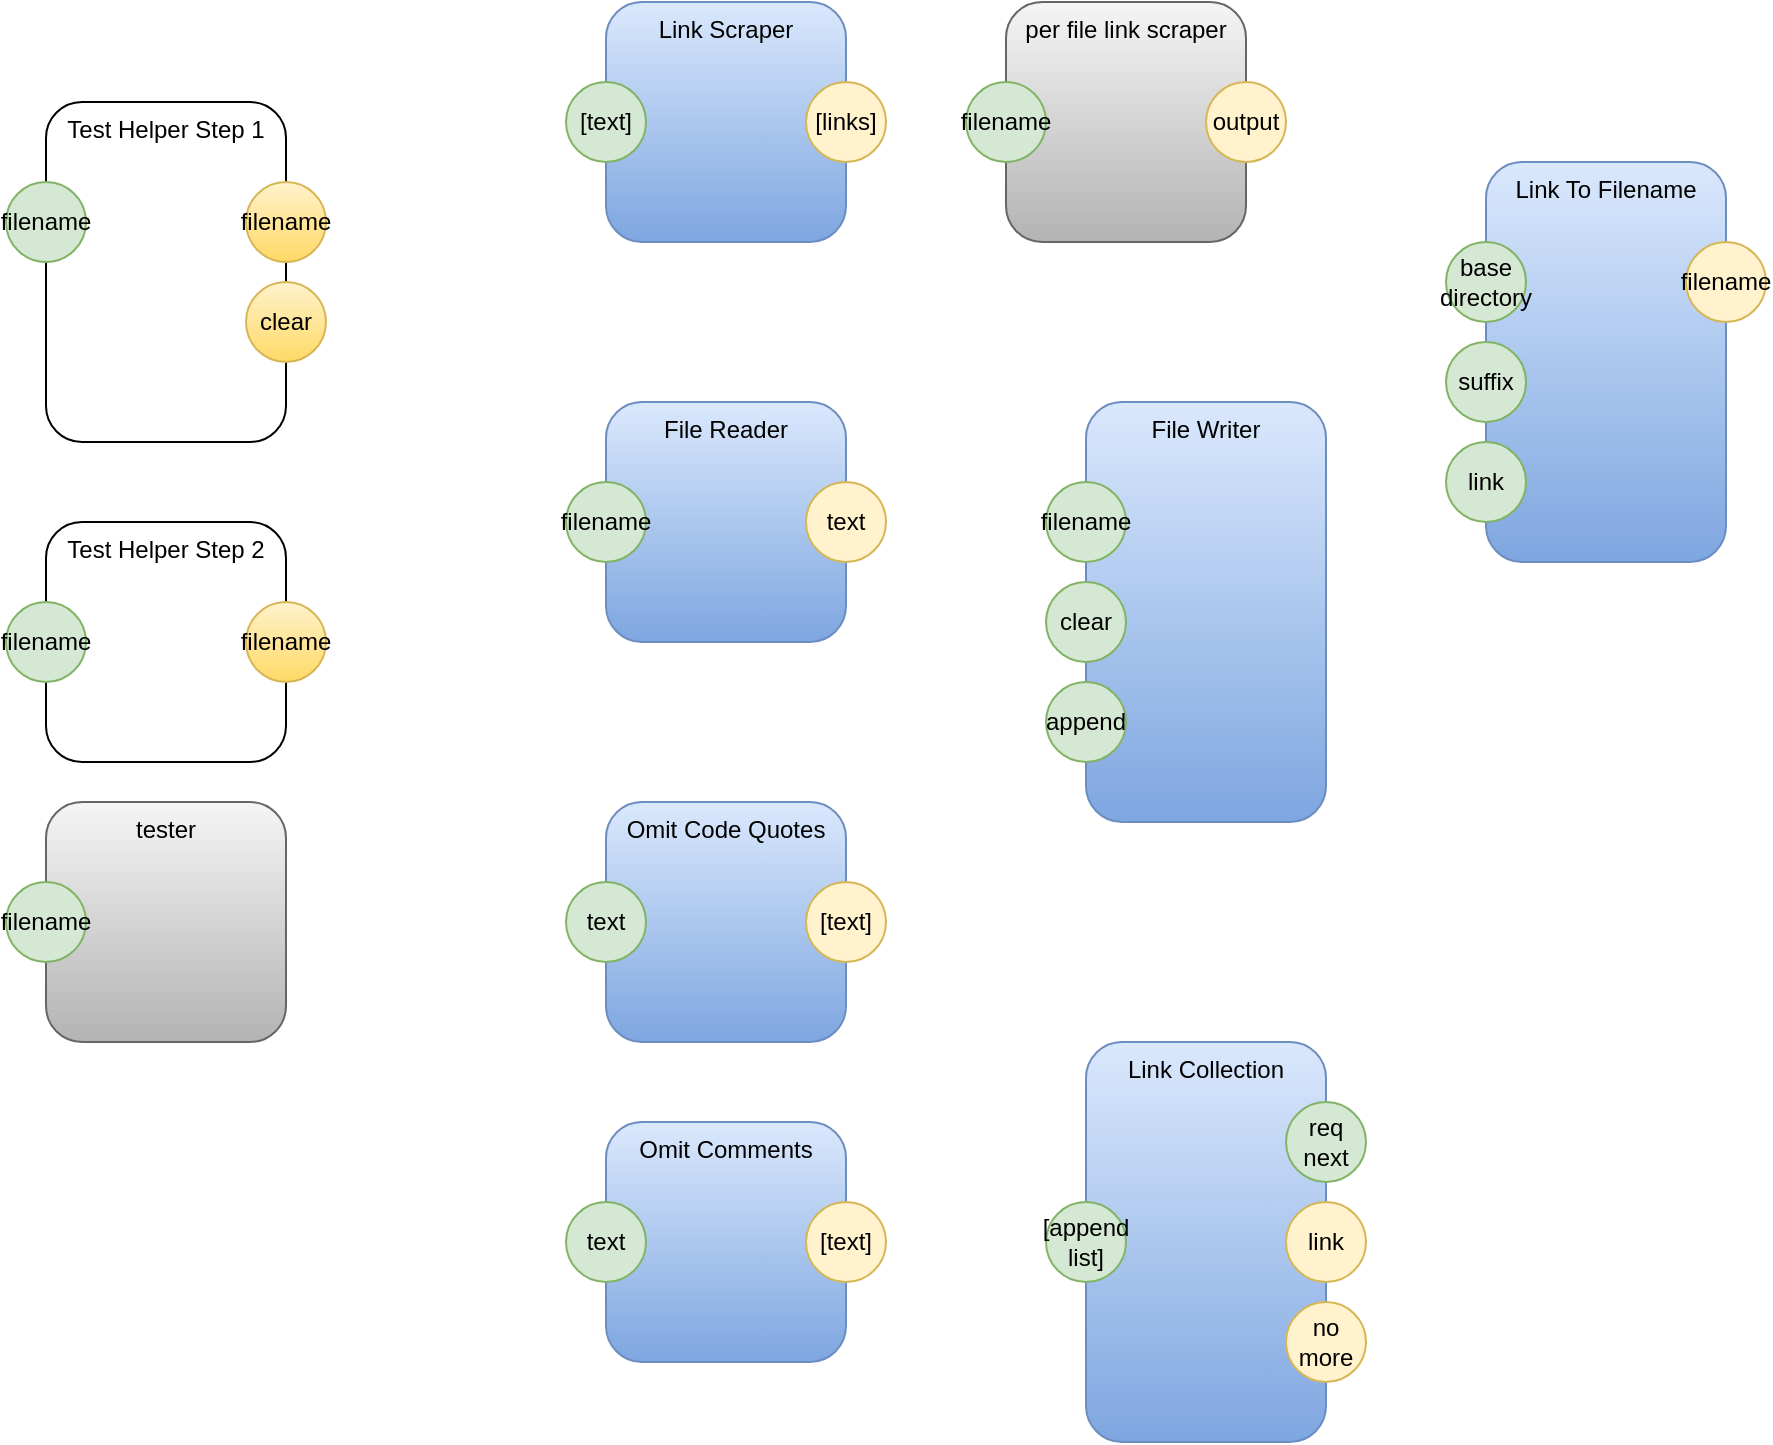 <mxfile version="14.6.13" type="device" pages="15"><diagram id="gEUCVNRA6-aylarMJgX7" name="palette"><mxGraphModel dx="1106" dy="852" grid="1" gridSize="10" guides="1" tooltips="1" connect="1" arrows="1" fold="1" page="1" pageScale="1" pageWidth="1100" pageHeight="850" math="0" shadow="0"><root><mxCell id="0"/><mxCell id="1" parent="0"/><mxCell id="xjpBsBksvq8WrvPpfneD-1" value="Link Scraper" style="rounded=1;whiteSpace=wrap;html=1;horizontal=1;verticalAlign=top;gradientColor=#7ea6e0;fillColor=#dae8fc;strokeColor=#6c8ebf;" parent="1" vertex="1"><mxGeometry x="480" y="120" width="120" height="120" as="geometry"/></mxCell><mxCell id="xjpBsBksvq8WrvPpfneD-2" value="[text]" style="ellipse;whiteSpace=wrap;html=1;aspect=fixed;fillColor=#d5e8d4;strokeColor=#82b366;" parent="1" vertex="1"><mxGeometry x="460" y="160" width="40" height="40" as="geometry"/></mxCell><mxCell id="xjpBsBksvq8WrvPpfneD-3" value="[links]" style="ellipse;whiteSpace=wrap;html=1;aspect=fixed;fillColor=#fff2cc;strokeColor=#d6b656;" parent="1" vertex="1"><mxGeometry x="580" y="160" width="40" height="40" as="geometry"/></mxCell><mxCell id="xjpBsBksvq8WrvPpfneD-11" value="File Reader" style="rounded=1;whiteSpace=wrap;html=1;horizontal=1;verticalAlign=top;fillColor=#dae8fc;strokeColor=#6c8ebf;gradientColor=#7ea6e0;" parent="1" vertex="1"><mxGeometry x="480" y="320" width="120" height="120" as="geometry"/></mxCell><mxCell id="xjpBsBksvq8WrvPpfneD-12" value="filename" style="ellipse;whiteSpace=wrap;html=1;aspect=fixed;fillColor=#d5e8d4;strokeColor=#82b366;" parent="1" vertex="1"><mxGeometry x="460" y="360" width="40" height="40" as="geometry"/></mxCell><mxCell id="xjpBsBksvq8WrvPpfneD-13" value="text" style="ellipse;whiteSpace=wrap;html=1;aspect=fixed;fillColor=#fff2cc;strokeColor=#d6b656;" parent="1" vertex="1"><mxGeometry x="580" y="360" width="40" height="40" as="geometry"/></mxCell><mxCell id="xjpBsBksvq8WrvPpfneD-14" value="Omit Code Quotes" style="rounded=1;whiteSpace=wrap;html=1;horizontal=1;verticalAlign=top;strokeColor=#6c8ebf;fillColor=#dae8fc;gradientColor=#7ea6e0;" parent="1" vertex="1"><mxGeometry x="480" y="520" width="120" height="120" as="geometry"/></mxCell><mxCell id="xjpBsBksvq8WrvPpfneD-15" value="text" style="ellipse;whiteSpace=wrap;html=1;aspect=fixed;fillColor=#d5e8d4;strokeColor=#82b366;" parent="1" vertex="1"><mxGeometry x="460" y="560" width="40" height="40" as="geometry"/></mxCell><mxCell id="xjpBsBksvq8WrvPpfneD-16" value="[text]" style="ellipse;whiteSpace=wrap;html=1;aspect=fixed;fillColor=#fff2cc;strokeColor=#d6b656;" parent="1" vertex="1"><mxGeometry x="580" y="560" width="40" height="40" as="geometry"/></mxCell><mxCell id="xjpBsBksvq8WrvPpfneD-17" value="Omit Comments" style="rounded=1;whiteSpace=wrap;html=1;horizontal=1;verticalAlign=top;gradientColor=#7ea6e0;fillColor=#dae8fc;strokeColor=#6c8ebf;" parent="1" vertex="1"><mxGeometry x="480" y="680" width="120" height="120" as="geometry"/></mxCell><mxCell id="xjpBsBksvq8WrvPpfneD-18" value="text" style="ellipse;whiteSpace=wrap;html=1;aspect=fixed;fillColor=#d5e8d4;strokeColor=#82b366;" parent="1" vertex="1"><mxGeometry x="460" y="720" width="40" height="40" as="geometry"/></mxCell><mxCell id="xjpBsBksvq8WrvPpfneD-19" value="[text]" style="ellipse;whiteSpace=wrap;html=1;aspect=fixed;fillColor=#fff2cc;strokeColor=#d6b656;" parent="1" vertex="1"><mxGeometry x="580" y="720" width="40" height="40" as="geometry"/></mxCell><mxCell id="0Kt-al8Y8uxwEMwejKnb-1" value="tester" style="rounded=1;whiteSpace=wrap;html=1;horizontal=1;verticalAlign=top;fillColor=#f5f5f5;strokeColor=#666666;gradientColor=#b3b3b3;" parent="1" vertex="1"><mxGeometry x="200" y="520" width="120" height="120" as="geometry"/></mxCell><mxCell id="0Kt-al8Y8uxwEMwejKnb-2" value="filename" style="ellipse;whiteSpace=wrap;html=1;aspect=fixed;fillColor=#d5e8d4;strokeColor=#82b366;" parent="1" vertex="1"><mxGeometry x="180" y="560" width="40" height="40" as="geometry"/></mxCell><mxCell id="jzlTMhVlzBFiSOVsf9bN-1" value="per file link scraper" style="rounded=1;whiteSpace=wrap;html=1;horizontal=1;verticalAlign=top;fillColor=#f5f5f5;strokeColor=#666666;gradientColor=#b3b3b3;" parent="1" vertex="1"><mxGeometry x="680" y="120" width="120" height="120" as="geometry"/></mxCell><mxCell id="jzlTMhVlzBFiSOVsf9bN-2" value="filename" style="ellipse;whiteSpace=wrap;html=1;aspect=fixed;fillColor=#d5e8d4;strokeColor=#82b366;" parent="1" vertex="1"><mxGeometry x="660" y="160" width="40" height="40" as="geometry"/></mxCell><mxCell id="jzlTMhVlzBFiSOVsf9bN-3" value="output" style="ellipse;whiteSpace=wrap;html=1;aspect=fixed;fillColor=#fff2cc;strokeColor=#d6b656;" parent="1" vertex="1"><mxGeometry x="780" y="160" width="40" height="40" as="geometry"/></mxCell><mxCell id="V5oluBl6CwG-dUbWYGap-1" value="File Writer" style="rounded=1;whiteSpace=wrap;html=1;horizontal=1;verticalAlign=top;gradientColor=#7ea6e0;fillColor=#dae8fc;strokeColor=#6c8ebf;" parent="1" vertex="1"><mxGeometry x="720" y="320" width="120" height="210" as="geometry"/></mxCell><mxCell id="V5oluBl6CwG-dUbWYGap-2" value="filename" style="ellipse;whiteSpace=wrap;html=1;aspect=fixed;fillColor=#d5e8d4;strokeColor=#82b366;" parent="1" vertex="1"><mxGeometry x="700" y="360" width="40" height="40" as="geometry"/></mxCell><mxCell id="V5oluBl6CwG-dUbWYGap-3" value="clear" style="ellipse;whiteSpace=wrap;html=1;aspect=fixed;fillColor=#d5e8d4;strokeColor=#82b366;" parent="1" vertex="1"><mxGeometry x="700" y="410" width="40" height="40" as="geometry"/></mxCell><mxCell id="V5oluBl6CwG-dUbWYGap-4" value="append" style="ellipse;whiteSpace=wrap;html=1;aspect=fixed;fillColor=#d5e8d4;strokeColor=#82b366;" parent="1" vertex="1"><mxGeometry x="700" y="460" width="40" height="40" as="geometry"/></mxCell><mxCell id="4aZ38MRSSavR8_JzsFhS-1" value="Test Helper Step 1" style="rounded=1;whiteSpace=wrap;html=1;horizontal=1;verticalAlign=top;" parent="1" vertex="1"><mxGeometry x="200" y="170" width="120" height="170" as="geometry"/></mxCell><mxCell id="4aZ38MRSSavR8_JzsFhS-2" value="filename" style="ellipse;whiteSpace=wrap;html=1;aspect=fixed;fillColor=#d5e8d4;strokeColor=#82b366;" parent="1" vertex="1"><mxGeometry x="180" y="210" width="40" height="40" as="geometry"/></mxCell><mxCell id="4aZ38MRSSavR8_JzsFhS-3" value="clear" style="ellipse;whiteSpace=wrap;html=1;aspect=fixed;fillColor=#fff2cc;strokeColor=#d6b656;gradientColor=#ffd966;" parent="1" vertex="1"><mxGeometry x="300" y="260" width="40" height="40" as="geometry"/></mxCell><mxCell id="4aZ38MRSSavR8_JzsFhS-5" value="filename" style="ellipse;whiteSpace=wrap;html=1;aspect=fixed;fillColor=#fff2cc;strokeColor=#d6b656;gradientColor=#ffd966;" parent="1" vertex="1"><mxGeometry x="300" y="210" width="40" height="40" as="geometry"/></mxCell><mxCell id="4aZ38MRSSavR8_JzsFhS-6" value="Test Helper Step 2" style="rounded=1;whiteSpace=wrap;html=1;horizontal=1;verticalAlign=top;" parent="1" vertex="1"><mxGeometry x="200" y="380" width="120" height="120" as="geometry"/></mxCell><mxCell id="4aZ38MRSSavR8_JzsFhS-7" value="filename" style="ellipse;whiteSpace=wrap;html=1;aspect=fixed;fillColor=#d5e8d4;strokeColor=#82b366;" parent="1" vertex="1"><mxGeometry x="180" y="420" width="40" height="40" as="geometry"/></mxCell><mxCell id="4aZ38MRSSavR8_JzsFhS-8" value="filename" style="ellipse;whiteSpace=wrap;html=1;aspect=fixed;fillColor=#fff2cc;strokeColor=#d6b656;gradientColor=#ffd966;" parent="1" vertex="1"><mxGeometry x="300" y="420" width="40" height="40" as="geometry"/></mxCell><mxCell id="YmS0TYV0M_5LezS4XidH-1" value="Link To Filename" style="rounded=1;whiteSpace=wrap;html=1;horizontal=1;verticalAlign=top;gradientColor=#7ea6e0;fillColor=#dae8fc;strokeColor=#6c8ebf;" parent="1" vertex="1"><mxGeometry x="920" y="200" width="120" height="200" as="geometry"/></mxCell><mxCell id="YmS0TYV0M_5LezS4XidH-2" value="base&lt;br&gt;directory" style="ellipse;whiteSpace=wrap;html=1;aspect=fixed;fillColor=#d5e8d4;strokeColor=#82b366;" parent="1" vertex="1"><mxGeometry x="900" y="240" width="40" height="40" as="geometry"/></mxCell><mxCell id="YmS0TYV0M_5LezS4XidH-3" value="filename" style="ellipse;whiteSpace=wrap;html=1;aspect=fixed;fillColor=#fff2cc;strokeColor=#d6b656;" parent="1" vertex="1"><mxGeometry x="1020" y="240" width="40" height="40" as="geometry"/></mxCell><mxCell id="YmS0TYV0M_5LezS4XidH-4" value="suffix" style="ellipse;whiteSpace=wrap;html=1;aspect=fixed;fillColor=#d5e8d4;strokeColor=#82b366;" parent="1" vertex="1"><mxGeometry x="900" y="290" width="40" height="40" as="geometry"/></mxCell><mxCell id="YmS0TYV0M_5LezS4XidH-5" value="link" style="ellipse;whiteSpace=wrap;html=1;aspect=fixed;fillColor=#d5e8d4;strokeColor=#82b366;" parent="1" vertex="1"><mxGeometry x="900" y="340" width="40" height="40" as="geometry"/></mxCell><mxCell id="YmS0TYV0M_5LezS4XidH-7" value="Link Collection" style="rounded=1;whiteSpace=wrap;html=1;horizontal=1;verticalAlign=top;gradientColor=#7ea6e0;fillColor=#dae8fc;strokeColor=#6c8ebf;" parent="1" vertex="1"><mxGeometry x="720" y="640" width="120" height="200" as="geometry"/></mxCell><mxCell id="YmS0TYV0M_5LezS4XidH-8" value="[append list]" style="ellipse;whiteSpace=wrap;html=1;aspect=fixed;fillColor=#d5e8d4;strokeColor=#82b366;" parent="1" vertex="1"><mxGeometry x="700" y="720" width="40" height="40" as="geometry"/></mxCell><mxCell id="YmS0TYV0M_5LezS4XidH-9" value="link" style="ellipse;whiteSpace=wrap;html=1;aspect=fixed;fillColor=#fff2cc;strokeColor=#d6b656;" parent="1" vertex="1"><mxGeometry x="820" y="720" width="40" height="40" as="geometry"/></mxCell><mxCell id="YmS0TYV0M_5LezS4XidH-10" value="no more" style="ellipse;whiteSpace=wrap;html=1;aspect=fixed;fillColor=#fff2cc;strokeColor=#d6b656;" parent="1" vertex="1"><mxGeometry x="820" y="770" width="40" height="40" as="geometry"/></mxCell><mxCell id="YmS0TYV0M_5LezS4XidH-11" value="req next" style="ellipse;whiteSpace=wrap;html=1;aspect=fixed;fillColor=#d5e8d4;strokeColor=#82b366;" parent="1" vertex="1"><mxGeometry x="820" y="670" width="40" height="40" as="geometry"/></mxCell></root></mxGraphModel></diagram><diagram id="7681Y6Sm7rH_vWR_0wXN" name="Per File Link Scraper"><mxGraphModel dx="3217" dy="1116" grid="1" gridSize="10" guides="1" tooltips="1" connect="1" arrows="1" fold="1" page="1" pageScale="1" pageWidth="1100" pageHeight="850" math="0" shadow="0"><root><mxCell id="aJeKqKnCvTHrTbghKm3E-0"/><mxCell id="aJeKqKnCvTHrTbghKm3E-1" parent="aJeKqKnCvTHrTbghKm3E-0"/><mxCell id="hk7AFvYPPvalyex-Fl3W-0" value="per file link scraper" style="rounded=1;whiteSpace=wrap;html=1;horizontal=1;verticalAlign=top;fillColor=#f5f5f5;strokeColor=#666666;gradientColor=#b3b3b3;" parent="aJeKqKnCvTHrTbghKm3E-1" vertex="1"><mxGeometry x="20" width="760" height="480" as="geometry"/></mxCell><mxCell id="aJeKqKnCvTHrTbghKm3E-2" value="Text File Reader" style="rounded=1;whiteSpace=wrap;html=1;horizontal=1;verticalAlign=top;fillColor=#dae8fc;strokeColor=#6c8ebf;gradientColor=#7ea6e0;" parent="aJeKqKnCvTHrTbghKm3E-1" vertex="1"><mxGeometry x="120" y="40" width="120" height="120" as="geometry"/></mxCell><mxCell id="aJeKqKnCvTHrTbghKm3E-3" value="filename" style="ellipse;whiteSpace=wrap;html=1;aspect=fixed;fillColor=#d5e8d4;strokeColor=#82b366;" parent="aJeKqKnCvTHrTbghKm3E-1" vertex="1"><mxGeometry x="100" y="80" width="40" height="40" as="geometry"/></mxCell><mxCell id="aJeKqKnCvTHrTbghKm3E-11" style="edgeStyle=orthogonalEdgeStyle;rounded=0;orthogonalLoop=1;jettySize=auto;html=1;exitX=1;exitY=0.5;exitDx=0;exitDy=0;entryX=0;entryY=0.5;entryDx=0;entryDy=0;" parent="aJeKqKnCvTHrTbghKm3E-1" source="aJeKqKnCvTHrTbghKm3E-4" target="aJeKqKnCvTHrTbghKm3E-9" edge="1"><mxGeometry relative="1" as="geometry"/></mxCell><mxCell id="aJeKqKnCvTHrTbghKm3E-4" value="text" style="ellipse;whiteSpace=wrap;html=1;aspect=fixed;fillColor=#fff2cc;strokeColor=#d6b656;" parent="aJeKqKnCvTHrTbghKm3E-1" vertex="1"><mxGeometry x="220" y="80" width="40" height="40" as="geometry"/></mxCell><mxCell id="aJeKqKnCvTHrTbghKm3E-5" value="Omit Code Quotes" style="rounded=1;whiteSpace=wrap;html=1;horizontal=1;verticalAlign=top;strokeColor=#6c8ebf;fillColor=#dae8fc;gradientColor=#7ea6e0;" parent="aJeKqKnCvTHrTbghKm3E-1" vertex="1"><mxGeometry x="560" y="40" width="120" height="120" as="geometry"/></mxCell><mxCell id="aJeKqKnCvTHrTbghKm3E-6" value="text" style="ellipse;whiteSpace=wrap;html=1;aspect=fixed;fillColor=#d5e8d4;strokeColor=#82b366;" parent="aJeKqKnCvTHrTbghKm3E-1" vertex="1"><mxGeometry x="540" y="80" width="40" height="40" as="geometry"/></mxCell><mxCell id="d9AG7z5R06Fq3WvEkN76-3" style="edgeStyle=orthogonalEdgeStyle;rounded=0;orthogonalLoop=1;jettySize=auto;html=1;exitX=1;exitY=0.5;exitDx=0;exitDy=0;entryX=0;entryY=0.5;entryDx=0;entryDy=0;" parent="aJeKqKnCvTHrTbghKm3E-1" source="aJeKqKnCvTHrTbghKm3E-7" target="d9AG7z5R06Fq3WvEkN76-1" edge="1"><mxGeometry relative="1" as="geometry"/></mxCell><mxCell id="aJeKqKnCvTHrTbghKm3E-7" value="[text]" style="ellipse;whiteSpace=wrap;html=1;aspect=fixed;fillColor=#fff2cc;strokeColor=#d6b656;" parent="aJeKqKnCvTHrTbghKm3E-1" vertex="1"><mxGeometry x="660" y="80" width="40" height="40" as="geometry"/></mxCell><mxCell id="aJeKqKnCvTHrTbghKm3E-8" value="Omit Comments" style="rounded=1;whiteSpace=wrap;html=1;horizontal=1;verticalAlign=top;gradientColor=#7ea6e0;fillColor=#dae8fc;strokeColor=#6c8ebf;" parent="aJeKqKnCvTHrTbghKm3E-1" vertex="1"><mxGeometry x="340" y="40" width="120" height="120" as="geometry"/></mxCell><mxCell id="aJeKqKnCvTHrTbghKm3E-9" value="text" style="ellipse;whiteSpace=wrap;html=1;aspect=fixed;fillColor=#d5e8d4;strokeColor=#82b366;" parent="aJeKqKnCvTHrTbghKm3E-1" vertex="1"><mxGeometry x="320" y="80" width="40" height="40" as="geometry"/></mxCell><mxCell id="aJeKqKnCvTHrTbghKm3E-12" style="edgeStyle=orthogonalEdgeStyle;rounded=0;orthogonalLoop=1;jettySize=auto;html=1;exitX=1;exitY=0.5;exitDx=0;exitDy=0;" parent="aJeKqKnCvTHrTbghKm3E-1" source="aJeKqKnCvTHrTbghKm3E-10" target="aJeKqKnCvTHrTbghKm3E-6" edge="1"><mxGeometry relative="1" as="geometry"/></mxCell><mxCell id="aJeKqKnCvTHrTbghKm3E-10" value="text" style="ellipse;whiteSpace=wrap;html=1;aspect=fixed;fillColor=#fff2cc;strokeColor=#d6b656;" parent="aJeKqKnCvTHrTbghKm3E-1" vertex="1"><mxGeometry x="440" y="80" width="40" height="40" as="geometry"/></mxCell><mxCell id="hk7AFvYPPvalyex-Fl3W-3" style="edgeStyle=orthogonalEdgeStyle;rounded=0;orthogonalLoop=1;jettySize=auto;html=1;exitX=1;exitY=0.5;exitDx=0;exitDy=0;entryX=0;entryY=0.5;entryDx=0;entryDy=0;" parent="aJeKqKnCvTHrTbghKm3E-1" source="hk7AFvYPPvalyex-Fl3W-1" target="aJeKqKnCvTHrTbghKm3E-3" edge="1"><mxGeometry relative="1" as="geometry"/></mxCell><mxCell id="hk7AFvYPPvalyex-Fl3W-1" value="filename" style="ellipse;whiteSpace=wrap;html=1;aspect=fixed;fillColor=#d5e8d4;strokeColor=#82b366;" parent="aJeKqKnCvTHrTbghKm3E-1" vertex="1"><mxGeometry y="80" width="40" height="40" as="geometry"/></mxCell><mxCell id="hk7AFvYPPvalyex-Fl3W-2" value="[links]" style="ellipse;whiteSpace=wrap;html=1;aspect=fixed;fillColor=#fff2cc;strokeColor=#d6b656;" parent="aJeKqKnCvTHrTbghKm3E-1" vertex="1"><mxGeometry x="760" y="360" width="40" height="40" as="geometry"/></mxCell><mxCell id="d9AG7z5R06Fq3WvEkN76-0" value="Link Scraper" style="rounded=1;whiteSpace=wrap;html=1;horizontal=1;verticalAlign=top;strokeColor=#6c8ebf;fillColor=#dae8fc;gradientColor=#7ea6e0;" parent="aJeKqKnCvTHrTbghKm3E-1" vertex="1"><mxGeometry x="120" y="320" width="120" height="120" as="geometry"/></mxCell><mxCell id="d9AG7z5R06Fq3WvEkN76-1" value="[text]" style="ellipse;whiteSpace=wrap;html=1;aspect=fixed;fillColor=#d5e8d4;strokeColor=#82b366;" parent="aJeKqKnCvTHrTbghKm3E-1" vertex="1"><mxGeometry x="100" y="360" width="40" height="40" as="geometry"/></mxCell><mxCell id="d9AG7z5R06Fq3WvEkN76-4" style="edgeStyle=orthogonalEdgeStyle;rounded=0;orthogonalLoop=1;jettySize=auto;html=1;exitX=1;exitY=0.5;exitDx=0;exitDy=0;entryX=0;entryY=0.5;entryDx=0;entryDy=0;" parent="aJeKqKnCvTHrTbghKm3E-1" source="d9AG7z5R06Fq3WvEkN76-2" target="hk7AFvYPPvalyex-Fl3W-2" edge="1"><mxGeometry relative="1" as="geometry"/></mxCell><mxCell id="d9AG7z5R06Fq3WvEkN76-2" value="[links]" style="ellipse;whiteSpace=wrap;html=1;aspect=fixed;fillColor=#fff2cc;strokeColor=#d6b656;" parent="aJeKqKnCvTHrTbghKm3E-1" vertex="1"><mxGeometry x="220" y="360" width="40" height="40" as="geometry"/></mxCell></root></mxGraphModel></diagram><diagram name="Tester" id="IGjYUSSyKkesW9WTVoro"><mxGraphModel dx="2582" dy="852" grid="1" gridSize="10" guides="1" tooltips="1" connect="1" arrows="1" fold="1" page="1" pageScale="1" pageWidth="1100" pageHeight="850" math="0" shadow="0"><root><mxCell id="rfYh5T084wPSALg8Y1gY-0"/><mxCell id="rfYh5T084wPSALg8Y1gY-1" parent="rfYh5T084wPSALg8Y1gY-0"/><mxCell id="rfYh5T084wPSALg8Y1gY-2" value="Tester" style="rounded=1;whiteSpace=wrap;html=1;horizontal=1;verticalAlign=top;fillColor=#f5f5f5;strokeColor=#666666;gradientColor=#b3b3b3;" parent="rfYh5T084wPSALg8Y1gY-1" vertex="1"><mxGeometry x="20" width="1170" height="480" as="geometry"/></mxCell><mxCell id="rfYh5T084wPSALg8Y1gY-3" value="Per File Link Scraper" style="rounded=1;whiteSpace=wrap;html=1;horizontal=1;verticalAlign=top;fillColor=#dae8fc;strokeColor=#6c8ebf;gradientColor=#7ea6e0;" parent="rfYh5T084wPSALg8Y1gY-1" vertex="1"><mxGeometry x="540" y="250" width="120" height="120" as="geometry"/></mxCell><mxCell id="rfYh5T084wPSALg8Y1gY-4" value="filename" style="ellipse;whiteSpace=wrap;html=1;aspect=fixed;fillColor=#d5e8d4;strokeColor=#82b366;" parent="rfYh5T084wPSALg8Y1gY-1" vertex="1"><mxGeometry x="520" y="290" width="40" height="40" as="geometry"/></mxCell><mxCell id="zzYFzahODqEIVfOL9p7a-3" style="edgeStyle=orthogonalEdgeStyle;rounded=0;orthogonalLoop=1;jettySize=auto;html=1;exitX=1;exitY=0.5;exitDx=0;exitDy=0;entryX=0;entryY=0.5;entryDx=0;entryDy=0;" parent="rfYh5T084wPSALg8Y1gY-1" source="rfYh5T084wPSALg8Y1gY-6" target="zzYFzahODqEIVfOL9p7a-1" edge="1"><mxGeometry relative="1" as="geometry"/></mxCell><mxCell id="rfYh5T084wPSALg8Y1gY-6" value="output" style="ellipse;whiteSpace=wrap;html=1;aspect=fixed;fillColor=#fff2cc;strokeColor=#d6b656;" parent="rfYh5T084wPSALg8Y1gY-1" vertex="1"><mxGeometry x="640" y="290" width="40" height="40" as="geometry"/></mxCell><mxCell id="T84j50v95Odak2pgvG-p-5" style="edgeStyle=orthogonalEdgeStyle;rounded=0;orthogonalLoop=1;jettySize=auto;html=1;exitX=1;exitY=0.5;exitDx=0;exitDy=0;entryX=0;entryY=0.5;entryDx=0;entryDy=0;" parent="rfYh5T084wPSALg8Y1gY-1" source="rfYh5T084wPSALg8Y1gY-16" target="rfYh5T084wPSALg8Y1gY-24" edge="1"><mxGeometry relative="1" as="geometry"/></mxCell><mxCell id="rfYh5T084wPSALg8Y1gY-16" value="filename" style="ellipse;whiteSpace=wrap;html=1;aspect=fixed;fillColor=#d5e8d4;strokeColor=#82b366;" parent="rfYh5T084wPSALg8Y1gY-1" vertex="1"><mxGeometry y="80" width="40" height="40" as="geometry"/></mxCell><mxCell id="rfYh5T084wPSALg8Y1gY-23" value="Test Helper Step 1" style="rounded=1;whiteSpace=wrap;html=1;horizontal=1;verticalAlign=top;" parent="rfYh5T084wPSALg8Y1gY-1" vertex="1"><mxGeometry x="140" y="40" width="120" height="200" as="geometry"/></mxCell><mxCell id="rfYh5T084wPSALg8Y1gY-24" value="filename" style="ellipse;whiteSpace=wrap;html=1;aspect=fixed;fillColor=#d5e8d4;strokeColor=#82b366;" parent="rfYh5T084wPSALg8Y1gY-1" vertex="1"><mxGeometry x="120" y="80" width="40" height="40" as="geometry"/></mxCell><mxCell id="T84j50v95Odak2pgvG-p-7" style="edgeStyle=orthogonalEdgeStyle;rounded=0;orthogonalLoop=1;jettySize=auto;html=1;exitX=1;exitY=0.5;exitDx=0;exitDy=0;entryX=0;entryY=0.5;entryDx=0;entryDy=0;" parent="rfYh5T084wPSALg8Y1gY-1" source="rfYh5T084wPSALg8Y1gY-26" target="T84j50v95Odak2pgvG-p-2" edge="1"><mxGeometry relative="1" as="geometry"/></mxCell><mxCell id="rfYh5T084wPSALg8Y1gY-26" value="clear" style="ellipse;whiteSpace=wrap;html=1;aspect=fixed;fillColor=#fff2cc;strokeColor=#d6b656;gradientColor=#ffd966;" parent="rfYh5T084wPSALg8Y1gY-1" vertex="1"><mxGeometry x="240" y="130" width="40" height="40" as="geometry"/></mxCell><mxCell id="T84j50v95Odak2pgvG-p-0" value="File Writer" style="rounded=1;whiteSpace=wrap;html=1;horizontal=1;verticalAlign=top;gradientColor=#7ea6e0;fillColor=#dae8fc;strokeColor=#6c8ebf;" parent="rfYh5T084wPSALg8Y1gY-1" vertex="1"><mxGeometry x="1040" y="40" width="120" height="210" as="geometry"/></mxCell><mxCell id="T84j50v95Odak2pgvG-p-1" value="filename" style="ellipse;whiteSpace=wrap;html=1;aspect=fixed;fillColor=#d5e8d4;strokeColor=#82b366;" parent="rfYh5T084wPSALg8Y1gY-1" vertex="1"><mxGeometry x="1020" y="80" width="40" height="40" as="geometry"/></mxCell><mxCell id="T84j50v95Odak2pgvG-p-2" value="clear" style="ellipse;whiteSpace=wrap;html=1;aspect=fixed;fillColor=#d5e8d4;strokeColor=#82b366;" parent="rfYh5T084wPSALg8Y1gY-1" vertex="1"><mxGeometry x="1020" y="130" width="40" height="40" as="geometry"/></mxCell><mxCell id="T84j50v95Odak2pgvG-p-3" value="append" style="ellipse;whiteSpace=wrap;html=1;aspect=fixed;fillColor=#d5e8d4;strokeColor=#82b366;" parent="rfYh5T084wPSALg8Y1gY-1" vertex="1"><mxGeometry x="1020" y="180" width="40" height="40" as="geometry"/></mxCell><mxCell id="T84j50v95Odak2pgvG-p-6" style="edgeStyle=orthogonalEdgeStyle;rounded=0;orthogonalLoop=1;jettySize=auto;html=1;exitX=1;exitY=0.5;exitDx=0;exitDy=0;entryX=0;entryY=0.5;entryDx=0;entryDy=0;" parent="rfYh5T084wPSALg8Y1gY-1" source="T84j50v95Odak2pgvG-p-4" target="T84j50v95Odak2pgvG-p-1" edge="1"><mxGeometry relative="1" as="geometry"/></mxCell><mxCell id="T84j50v95Odak2pgvG-p-4" value="output filename" style="ellipse;whiteSpace=wrap;html=1;aspect=fixed;fillColor=#fff2cc;strokeColor=#d6b656;gradientColor=#ffd966;" parent="rfYh5T084wPSALg8Y1gY-1" vertex="1"><mxGeometry x="240" y="80" width="40" height="40" as="geometry"/></mxCell><mxCell id="T84j50v95Odak2pgvG-p-8" value="Test Helper Step 2" style="rounded=1;whiteSpace=wrap;html=1;horizontal=1;verticalAlign=top;" parent="rfYh5T084wPSALg8Y1gY-1" vertex="1"><mxGeometry x="340" y="250" width="120" height="120" as="geometry"/></mxCell><mxCell id="T84j50v95Odak2pgvG-p-9" value="filename" style="ellipse;whiteSpace=wrap;html=1;aspect=fixed;fillColor=#d5e8d4;strokeColor=#82b366;" parent="rfYh5T084wPSALg8Y1gY-1" vertex="1"><mxGeometry x="320" y="290" width="40" height="40" as="geometry"/></mxCell><mxCell id="T84j50v95Odak2pgvG-p-14" style="edgeStyle=orthogonalEdgeStyle;rounded=0;orthogonalLoop=1;jettySize=auto;html=1;exitX=1;exitY=0.5;exitDx=0;exitDy=0;" parent="rfYh5T084wPSALg8Y1gY-1" source="T84j50v95Odak2pgvG-p-11" target="rfYh5T084wPSALg8Y1gY-4" edge="1"><mxGeometry relative="1" as="geometry"/></mxCell><mxCell id="T84j50v95Odak2pgvG-p-11" value="filename" style="ellipse;whiteSpace=wrap;html=1;aspect=fixed;fillColor=#fff2cc;strokeColor=#d6b656;gradientColor=#ffd966;" parent="rfYh5T084wPSALg8Y1gY-1" vertex="1"><mxGeometry x="440" y="290" width="40" height="40" as="geometry"/></mxCell><mxCell id="_GA-VkEYCmydKKiczKDq-1" style="edgeStyle=orthogonalEdgeStyle;rounded=0;orthogonalLoop=1;jettySize=auto;html=1;exitX=1;exitY=0.5;exitDx=0;exitDy=0;entryX=0;entryY=0.5;entryDx=0;entryDy=0;" parent="rfYh5T084wPSALg8Y1gY-1" source="_GA-VkEYCmydKKiczKDq-0" target="T84j50v95Odak2pgvG-p-9" edge="1"><mxGeometry relative="1" as="geometry"/></mxCell><mxCell id="_GA-VkEYCmydKKiczKDq-0" value="input filename" style="ellipse;whiteSpace=wrap;html=1;aspect=fixed;fillColor=#fff2cc;strokeColor=#d6b656;gradientColor=#ffd966;" parent="rfYh5T084wPSALg8Y1gY-1" vertex="1"><mxGeometry x="240" y="180" width="40" height="40" as="geometry"/></mxCell><mxCell id="zzYFzahODqEIVfOL9p7a-0" value="Lines To Text" style="rounded=1;whiteSpace=wrap;html=1;horizontal=1;verticalAlign=top;fillColor=#dae8fc;strokeColor=#6c8ebf;gradientColor=#7ea6e0;" parent="rfYh5T084wPSALg8Y1gY-1" vertex="1"><mxGeometry x="800" y="250" width="120" height="120" as="geometry"/></mxCell><mxCell id="zzYFzahODqEIVfOL9p7a-1" value="[text]" style="ellipse;whiteSpace=wrap;html=1;aspect=fixed;fillColor=#d5e8d4;strokeColor=#82b366;" parent="rfYh5T084wPSALg8Y1gY-1" vertex="1"><mxGeometry x="780" y="290" width="40" height="40" as="geometry"/></mxCell><mxCell id="zzYFzahODqEIVfOL9p7a-4" style="edgeStyle=orthogonalEdgeStyle;rounded=0;orthogonalLoop=1;jettySize=auto;html=1;exitX=1;exitY=0.5;exitDx=0;exitDy=0;entryX=0;entryY=0.5;entryDx=0;entryDy=0;" parent="rfYh5T084wPSALg8Y1gY-1" source="zzYFzahODqEIVfOL9p7a-2" target="T84j50v95Odak2pgvG-p-3" edge="1"><mxGeometry relative="1" as="geometry"/></mxCell><mxCell id="zzYFzahODqEIVfOL9p7a-2" value="text" style="ellipse;whiteSpace=wrap;html=1;aspect=fixed;fillColor=#fff2cc;strokeColor=#d6b656;" parent="rfYh5T084wPSALg8Y1gY-1" vertex="1"><mxGeometry x="900" y="290" width="40" height="40" as="geometry"/></mxCell></root></mxGraphModel></diagram><diagram id="L6Zzf6pbN7GLZtPxClZO" name="Generate File Links Sequencer"><mxGraphModel dx="1482" dy="852" grid="1" gridSize="10" guides="1" tooltips="1" connect="1" arrows="1" fold="1" page="1" pageScale="1" pageWidth="1100" pageHeight="850" math="0" shadow="0"><root><mxCell id="rlRviJW7AD0_zAlFmHkq-0"/><mxCell id="rlRviJW7AD0_zAlFmHkq-1" parent="rlRviJW7AD0_zAlFmHkq-0"/><mxCell id="rlRviJW7AD0_zAlFmHkq-22" value="Generate File Links Sequencer" style="rounded=1;whiteSpace=wrap;html=1;verticalAlign=top;gradientColor=#d5739d;fillColor=#e6d0de;strokeColor=#996185;" parent="rlRviJW7AD0_zAlFmHkq-1" vertex="1"><mxGeometry x="680" y="20" width="120" height="290" as="geometry"/></mxCell><mxCell id="rlRviJW7AD0_zAlFmHkq-6" style="edgeStyle=orthogonalEdgeStyle;orthogonalLoop=1;jettySize=auto;html=1;exitX=0.5;exitY=1;exitDx=0;exitDy=0;curved=1;" parent="rlRviJW7AD0_zAlFmHkq-1" source="rlRviJW7AD0_zAlFmHkq-2" target="rlRviJW7AD0_zAlFmHkq-3" edge="1"><mxGeometry relative="1" as="geometry"><mxPoint x="260" y="310" as="targetPoint"/></mxGeometry></mxCell><mxCell id="rlRviJW7AD0_zAlFmHkq-9" value="filename" style="edgeLabel;html=1;align=center;verticalAlign=middle;resizable=0;points=[];" parent="rlRviJW7AD0_zAlFmHkq-6" vertex="1" connectable="0"><mxGeometry x="-0.117" y="1" relative="1" as="geometry"><mxPoint x="9" y="-37" as="offset"/></mxGeometry></mxCell><mxCell id="rlRviJW7AD0_zAlFmHkq-2" value="idle" style="ellipse;whiteSpace=wrap;html=1;" parent="rlRviJW7AD0_zAlFmHkq-1" vertex="1"><mxGeometry x="200" y="100" width="120" height="80" as="geometry"/></mxCell><mxCell id="rlRviJW7AD0_zAlFmHkq-7" style="edgeStyle=orthogonalEdgeStyle;orthogonalLoop=1;jettySize=auto;html=1;exitX=0;exitY=0.5;exitDx=0;exitDy=0;entryX=0;entryY=0.5;entryDx=0;entryDy=0;curved=1;" parent="rlRviJW7AD0_zAlFmHkq-1" source="rlRviJW7AD0_zAlFmHkq-3" target="rlRviJW7AD0_zAlFmHkq-2" edge="1"><mxGeometry relative="1" as="geometry"><Array as="points"><mxPoint x="150" y="370"/><mxPoint x="150" y="140"/></Array></mxGeometry></mxCell><mxCell id="rlRviJW7AD0_zAlFmHkq-10" value="no more" style="edgeLabel;html=1;align=center;verticalAlign=middle;resizable=0;points=[];" parent="rlRviJW7AD0_zAlFmHkq-7" vertex="1" connectable="0"><mxGeometry x="0.027" y="-1" relative="1" as="geometry"><mxPoint as="offset"/></mxGeometry></mxCell><mxCell id="rlRviJW7AD0_zAlFmHkq-3" value="fetching" style="ellipse;whiteSpace=wrap;html=1;" parent="rlRviJW7AD0_zAlFmHkq-1" vertex="1"><mxGeometry x="200" y="330" width="120" height="80" as="geometry"/></mxCell><mxCell id="rlRviJW7AD0_zAlFmHkq-5" style="edgeStyle=orthogonalEdgeStyle;rounded=0;orthogonalLoop=1;jettySize=auto;html=1;exitX=0.5;exitY=1;exitDx=0;exitDy=0;entryX=0.5;entryY=0;entryDx=0;entryDy=0;" parent="rlRviJW7AD0_zAlFmHkq-1" source="rlRviJW7AD0_zAlFmHkq-4" target="rlRviJW7AD0_zAlFmHkq-2" edge="1"><mxGeometry relative="1" as="geometry"/></mxCell><mxCell id="rlRviJW7AD0_zAlFmHkq-4" value="" style="ellipse;whiteSpace=wrap;html=1;aspect=fixed;" parent="rlRviJW7AD0_zAlFmHkq-1" vertex="1"><mxGeometry x="240" y="10" width="40" height="40" as="geometry"/></mxCell><mxCell id="rlRviJW7AD0_zAlFmHkq-8" style="edgeStyle=orthogonalEdgeStyle;orthogonalLoop=1;jettySize=auto;html=1;exitX=1;exitY=0.5;exitDx=0;exitDy=0;entryX=0.5;entryY=1;entryDx=0;entryDy=0;curved=1;" parent="rlRviJW7AD0_zAlFmHkq-1" source="rlRviJW7AD0_zAlFmHkq-3" target="rlRviJW7AD0_zAlFmHkq-3" edge="1"><mxGeometry relative="1" as="geometry"><Array as="points"><mxPoint x="360" y="370"/><mxPoint x="360" y="450"/><mxPoint x="260" y="450"/></Array></mxGeometry></mxCell><mxCell id="rlRviJW7AD0_zAlFmHkq-11" value="file name" style="edgeLabel;html=1;align=center;verticalAlign=middle;resizable=0;points=[];" parent="rlRviJW7AD0_zAlFmHkq-8" vertex="1" connectable="0"><mxGeometry x="-0.308" y="2" relative="1" as="geometry"><mxPoint as="offset"/></mxGeometry></mxCell><mxCell id="rlRviJW7AD0_zAlFmHkq-12" value="enter:&lt;br&gt;send input filename&lt;br&gt;send req" style="rounded=0;whiteSpace=wrap;html=1;fillColor=#f8cecc;strokeColor=#b85450;opacity=50;textOpacity=50;" parent="rlRviJW7AD0_zAlFmHkq-1" vertex="1"><mxGeometry x="290" y="320" width="110" height="40" as="geometry"/></mxCell><mxCell id="rlRviJW7AD0_zAlFmHkq-14" value="send done" style="rounded=0;whiteSpace=wrap;html=1;fillColor=#f8cecc;strokeColor=#b85450;opacity=50;textOpacity=50;" parent="rlRviJW7AD0_zAlFmHkq-1" vertex="1"><mxGeometry x="90" y="270" width="70" height="20" as="geometry"/></mxCell><mxCell id="rlRviJW7AD0_zAlFmHkq-15" value="req" style="ellipse;whiteSpace=wrap;html=1;aspect=fixed;fillColor=#fff2cc;strokeColor=#d6b656;" parent="rlRviJW7AD0_zAlFmHkq-1" vertex="1"><mxGeometry x="780" y="190" width="40" height="40" as="geometry"/></mxCell><mxCell id="rlRviJW7AD0_zAlFmHkq-16" value="input filename" style="ellipse;whiteSpace=wrap;html=1;aspect=fixed;fillColor=#fff2cc;strokeColor=#d6b656;" parent="rlRviJW7AD0_zAlFmHkq-1" vertex="1"><mxGeometry x="780" y="140" width="40" height="40" as="geometry"/></mxCell><mxCell id="rlRviJW7AD0_zAlFmHkq-17" value="done" style="ellipse;whiteSpace=wrap;html=1;aspect=fixed;fillColor=#fff2cc;strokeColor=#d6b656;" parent="rlRviJW7AD0_zAlFmHkq-1" vertex="1"><mxGeometry x="780" y="240" width="40" height="40" as="geometry"/></mxCell><mxCell id="rlRviJW7AD0_zAlFmHkq-18" value="filename" style="ellipse;whiteSpace=wrap;html=1;aspect=fixed;fillColor=#d5e8d4;strokeColor=#82b366;" parent="rlRviJW7AD0_zAlFmHkq-1" vertex="1"><mxGeometry x="660" y="50" width="40" height="40" as="geometry"/></mxCell><mxCell id="rlRviJW7AD0_zAlFmHkq-20" value="no more" style="ellipse;whiteSpace=wrap;html=1;aspect=fixed;fillColor=#d5e8d4;strokeColor=#82b366;" parent="rlRviJW7AD0_zAlFmHkq-1" vertex="1"><mxGeometry x="660" y="240" width="40" height="40" as="geometry"/></mxCell><mxCell id="VI2tt9q7ctggxneKj1Ck-0" value="clear" style="ellipse;whiteSpace=wrap;html=1;aspect=fixed;fillColor=#fff2cc;strokeColor=#d6b656;" parent="rlRviJW7AD0_zAlFmHkq-1" vertex="1"><mxGeometry x="780" y="90" width="40" height="40" as="geometry"/></mxCell><mxCell id="VI2tt9q7ctggxneKj1Ck-1" value="output filename" style="ellipse;whiteSpace=wrap;html=1;aspect=fixed;fillColor=#fff2cc;strokeColor=#d6b656;" parent="rlRviJW7AD0_zAlFmHkq-1" vertex="1"><mxGeometry x="779" y="40" width="40" height="40" as="geometry"/></mxCell><mxCell id="VI2tt9q7ctggxneKj1Ck-2" value="send output filename&lt;br&gt;send clear" style="rounded=0;whiteSpace=wrap;html=1;fillColor=#f8cecc;strokeColor=#b85450;opacity=50;textOpacity=50;" parent="rlRviJW7AD0_zAlFmHkq-1" vertex="1"><mxGeometry x="250" y="220" width="130" height="40" as="geometry"/></mxCell><mxCell id="TRErJrOQVBENdzwLvKa9-0" style="edgeStyle=orthogonalEdgeStyle;rounded=0;orthogonalLoop=1;jettySize=auto;html=1;exitX=0.5;exitY=1;exitDx=0;exitDy=0;" edge="1" parent="rlRviJW7AD0_zAlFmHkq-1"><mxGeometry relative="1" as="geometry"><mxPoint x="470" y="410" as="sourcePoint"/><mxPoint x="470" y="490" as="targetPoint"/><Array as="points"><mxPoint x="460" y="410"/><mxPoint x="460" y="450"/><mxPoint x="470" y="450"/></Array></mxGeometry></mxCell><mxCell id="TRErJrOQVBENdzwLvKa9-1" value="«start»" style="ellipse;whiteSpace=wrap;html=1;aspect=fixed;fillColor=#d5e8d4;strokeColor=#82b366;gradientColor=#97d077;" vertex="1" parent="rlRviJW7AD0_zAlFmHkq-1"><mxGeometry x="460" y="420" width="20" height="20" as="geometry"/></mxCell><mxCell id="TRErJrOQVBENdzwLvKa9-2" value="č𝑎" style="rounded=0;fillColor=#f8cecc;strokeColor=#b85450;whiteSpace=wrap;align=left;spacingLeft=2;dashed=1;" vertex="1" parent="rlRviJW7AD0_zAlFmHkq-1"><mxGeometry x="460" y="450" width="20" height="20" as="geometry"/></mxCell></root></mxGraphModel></diagram><diagram name="Too Flat Generate Links File" id="XJDtoPzGMPJdw2gRZU70"><mxGraphModel dx="4787" dy="2840" grid="1" gridSize="10" guides="1" tooltips="1" connect="1" arrows="1" fold="1" page="1" pageScale="1" pageWidth="1100" pageHeight="850" math="0" shadow="0"><root><mxCell id="Y-pDVT7d96gsKmOVu051-0"/><mxCell id="Y-pDVT7d96gsKmOVu051-1" parent="Y-pDVT7d96gsKmOVu051-0"/><mxCell id="Y-pDVT7d96gsKmOVu051-2" value="Generate Links File" style="rounded=1;whiteSpace=wrap;html=1;horizontal=1;verticalAlign=top;fillColor=#f5f5f5;strokeColor=#666666;gradientColor=#b3b3b3;" vertex="1" parent="Y-pDVT7d96gsKmOVu051-1"><mxGeometry x="15" y="10" width="1745" height="770" as="geometry"/></mxCell><mxCell id="Y-pDVT7d96gsKmOVu051-3" value="Per File Link Scraper" style="rounded=1;whiteSpace=wrap;html=1;horizontal=1;verticalAlign=top;fillColor=#f5f5f5;strokeColor=#666666;gradientColor=#b3b3b3;" vertex="1" parent="Y-pDVT7d96gsKmOVu051-1"><mxGeometry x="1130" y="165" width="120" height="120" as="geometry"/></mxCell><mxCell id="Y-pDVT7d96gsKmOVu051-4" value="filename" style="ellipse;whiteSpace=wrap;html=1;aspect=fixed;fillColor=#d5e8d4;strokeColor=#82b366;" vertex="1" parent="Y-pDVT7d96gsKmOVu051-1"><mxGeometry x="1110" y="205" width="40" height="40" as="geometry"/></mxCell><mxCell id="Y-pDVT7d96gsKmOVu051-5" style="edgeStyle=orthogonalEdgeStyle;rounded=0;orthogonalLoop=1;jettySize=auto;html=1;exitX=1;exitY=0.5;exitDx=0;exitDy=0;entryX=0;entryY=0.5;entryDx=0;entryDy=0;" edge="1" parent="Y-pDVT7d96gsKmOVu051-1" source="Y-pDVT7d96gsKmOVu051-6" target="Y-pDVT7d96gsKmOVu051-26"><mxGeometry relative="1" as="geometry"/></mxCell><mxCell id="vXnfouPSBfREyzV4n4tH-5" style="edgeStyle=orthogonalEdgeStyle;rounded=0;orthogonalLoop=1;jettySize=auto;html=1;exitX=1;exitY=0.5;exitDx=0;exitDy=0;" edge="1" parent="Y-pDVT7d96gsKmOVu051-1" source="Y-pDVT7d96gsKmOVu051-6" target="vXnfouPSBfREyzV4n4tH-1"><mxGeometry relative="1" as="geometry"><Array as="points"><mxPoint x="1290" y="225"/><mxPoint x="1290" y="640"/><mxPoint x="440" y="640"/><mxPoint x="440" y="485"/></Array></mxGeometry></mxCell><mxCell id="Y-pDVT7d96gsKmOVu051-6" value="output" style="ellipse;whiteSpace=wrap;html=1;aspect=fixed;fillColor=#fff2cc;strokeColor=#d6b656;" vertex="1" parent="Y-pDVT7d96gsKmOVu051-1"><mxGeometry x="1230" y="205" width="40" height="40" as="geometry"/></mxCell><mxCell id="vXnfouPSBfREyzV4n4tH-13" style="edgeStyle=orthogonalEdgeStyle;rounded=0;orthogonalLoop=1;jettySize=auto;html=1;exitX=1;exitY=0.5;exitDx=0;exitDy=0;entryX=0;entryY=0.5;entryDx=0;entryDy=0;" edge="1" parent="Y-pDVT7d96gsKmOVu051-1" source="Y-pDVT7d96gsKmOVu051-8" target="UGRrpG7c0c5P-zd97roV-4"><mxGeometry relative="1" as="geometry"/></mxCell><mxCell id="Y-pDVT7d96gsKmOVu051-8" value="filename" style="ellipse;whiteSpace=wrap;html=1;aspect=fixed;fillColor=#d5e8d4;strokeColor=#82b366;" vertex="1" parent="Y-pDVT7d96gsKmOVu051-1"><mxGeometry y="85" width="40" height="40" as="geometry"/></mxCell><mxCell id="Y-pDVT7d96gsKmOVu051-13" value="File Writer" style="rounded=1;whiteSpace=wrap;html=1;horizontal=1;verticalAlign=top;gradientColor=#7ea6e0;fillColor=#dae8fc;strokeColor=#6c8ebf;" vertex="1" parent="Y-pDVT7d96gsKmOVu051-1"><mxGeometry x="1560" y="40" width="120" height="210" as="geometry"/></mxCell><mxCell id="Y-pDVT7d96gsKmOVu051-14" value="filename" style="ellipse;whiteSpace=wrap;html=1;aspect=fixed;fillColor=#d5e8d4;strokeColor=#82b366;" vertex="1" parent="Y-pDVT7d96gsKmOVu051-1"><mxGeometry x="1540" y="75" width="40" height="40" as="geometry"/></mxCell><mxCell id="Y-pDVT7d96gsKmOVu051-15" value="clear" style="ellipse;whiteSpace=wrap;html=1;aspect=fixed;fillColor=#d5e8d4;strokeColor=#82b366;" vertex="1" parent="Y-pDVT7d96gsKmOVu051-1"><mxGeometry x="1540" y="125" width="40" height="40" as="geometry"/></mxCell><mxCell id="Y-pDVT7d96gsKmOVu051-16" value="append" style="ellipse;whiteSpace=wrap;html=1;aspect=fixed;fillColor=#d5e8d4;strokeColor=#82b366;" vertex="1" parent="Y-pDVT7d96gsKmOVu051-1"><mxGeometry x="1540" y="180" width="40" height="40" as="geometry"/></mxCell><mxCell id="Y-pDVT7d96gsKmOVu051-25" value="Lines To Text" style="rounded=1;whiteSpace=wrap;html=1;horizontal=1;verticalAlign=top;fillColor=#dae8fc;strokeColor=#6c8ebf;gradientColor=#7ea6e0;" vertex="1" parent="Y-pDVT7d96gsKmOVu051-1"><mxGeometry x="1330" y="165" width="120" height="120" as="geometry"/></mxCell><mxCell id="Y-pDVT7d96gsKmOVu051-26" value="[text]" style="ellipse;whiteSpace=wrap;html=1;aspect=fixed;fillColor=#d5e8d4;strokeColor=#82b366;" vertex="1" parent="Y-pDVT7d96gsKmOVu051-1"><mxGeometry x="1310" y="205" width="40" height="40" as="geometry"/></mxCell><mxCell id="Y-pDVT7d96gsKmOVu051-27" style="edgeStyle=orthogonalEdgeStyle;rounded=0;orthogonalLoop=1;jettySize=auto;html=1;exitX=1;exitY=0.5;exitDx=0;exitDy=0;entryX=0;entryY=0.5;entryDx=0;entryDy=0;" edge="1" parent="Y-pDVT7d96gsKmOVu051-1" source="Y-pDVT7d96gsKmOVu051-28" target="Y-pDVT7d96gsKmOVu051-16"><mxGeometry relative="1" as="geometry"/></mxCell><mxCell id="Y-pDVT7d96gsKmOVu051-28" value="text" style="ellipse;whiteSpace=wrap;html=1;aspect=fixed;fillColor=#fff2cc;strokeColor=#d6b656;" vertex="1" parent="Y-pDVT7d96gsKmOVu051-1"><mxGeometry x="1430" y="205" width="40" height="40" as="geometry"/></mxCell><mxCell id="UGRrpG7c0c5P-zd97roV-0" value="Sequencer" style="rounded=1;whiteSpace=wrap;html=1;verticalAlign=top;gradientColor=#d5739d;fillColor=#e6d0de;strokeColor=#996185;" vertex="1" parent="Y-pDVT7d96gsKmOVu051-1"><mxGeometry x="170" y="55" width="120" height="290" as="geometry"/></mxCell><mxCell id="vXnfouPSBfREyzV4n4tH-11" style="edgeStyle=orthogonalEdgeStyle;rounded=0;orthogonalLoop=1;jettySize=auto;html=1;entryX=0;entryY=0.5;entryDx=0;entryDy=0;" edge="1" parent="Y-pDVT7d96gsKmOVu051-1" source="UGRrpG7c0c5P-zd97roV-1" target="vXnfouPSBfREyzV4n4tH-4"><mxGeometry relative="1" as="geometry"><Array as="points"><mxPoint x="380" y="245"/><mxPoint x="380" y="350"/></Array></mxGeometry></mxCell><mxCell id="UGRrpG7c0c5P-zd97roV-1" value="req" style="ellipse;whiteSpace=wrap;html=1;aspect=fixed;fillColor=#fff2cc;strokeColor=#d6b656;" vertex="1" parent="Y-pDVT7d96gsKmOVu051-1"><mxGeometry x="270" y="225" width="40" height="40" as="geometry"/></mxCell><mxCell id="UGRrpG7c0c5P-zd97roV-9" style="edgeStyle=orthogonalEdgeStyle;rounded=0;orthogonalLoop=1;jettySize=auto;html=1;exitX=1;exitY=0.5;exitDx=0;exitDy=0;entryX=0;entryY=0.5;entryDx=0;entryDy=0;" edge="1" parent="Y-pDVT7d96gsKmOVu051-1" source="UGRrpG7c0c5P-zd97roV-2" target="Y-pDVT7d96gsKmOVu051-4"><mxGeometry relative="1" as="geometry"><Array as="points"><mxPoint x="1020" y="195"/><mxPoint x="1020" y="225"/></Array></mxGeometry></mxCell><mxCell id="UGRrpG7c0c5P-zd97roV-2" value="input filename" style="ellipse;whiteSpace=wrap;html=1;aspect=fixed;fillColor=#fff2cc;strokeColor=#d6b656;" vertex="1" parent="Y-pDVT7d96gsKmOVu051-1"><mxGeometry x="270" y="175" width="40" height="40" as="geometry"/></mxCell><mxCell id="vXnfouPSBfREyzV4n4tH-17" style="edgeStyle=orthogonalEdgeStyle;rounded=0;orthogonalLoop=1;jettySize=auto;html=1;exitX=1;exitY=0.5;exitDx=0;exitDy=0;entryX=0;entryY=0.5;entryDx=0;entryDy=0;" edge="1" parent="Y-pDVT7d96gsKmOVu051-1" source="UGRrpG7c0c5P-zd97roV-3" target="vXnfouPSBfREyzV4n4tH-16"><mxGeometry relative="1" as="geometry"><Array as="points"><mxPoint x="340" y="295"/><mxPoint x="340" y="680"/></Array></mxGeometry></mxCell><mxCell id="UGRrpG7c0c5P-zd97roV-3" value="done" style="ellipse;whiteSpace=wrap;html=1;aspect=fixed;fillColor=#fff2cc;strokeColor=#d6b656;" vertex="1" parent="Y-pDVT7d96gsKmOVu051-1"><mxGeometry x="270" y="275" width="40" height="40" as="geometry"/></mxCell><mxCell id="UGRrpG7c0c5P-zd97roV-4" value="filename" style="ellipse;whiteSpace=wrap;html=1;aspect=fixed;fillColor=#d5e8d4;strokeColor=#82b366;" vertex="1" parent="Y-pDVT7d96gsKmOVu051-1"><mxGeometry x="150" y="85" width="40" height="40" as="geometry"/></mxCell><mxCell id="UGRrpG7c0c5P-zd97roV-5" value="no more" style="ellipse;whiteSpace=wrap;html=1;aspect=fixed;fillColor=#d5e8d4;strokeColor=#82b366;" vertex="1" parent="Y-pDVT7d96gsKmOVu051-1"><mxGeometry x="150" y="275" width="40" height="40" as="geometry"/></mxCell><mxCell id="UGRrpG7c0c5P-zd97roV-10" style="edgeStyle=orthogonalEdgeStyle;rounded=0;orthogonalLoop=1;jettySize=auto;html=1;exitX=1;exitY=0.5;exitDx=0;exitDy=0;entryX=0;entryY=0.5;entryDx=0;entryDy=0;" edge="1" parent="Y-pDVT7d96gsKmOVu051-1" source="UGRrpG7c0c5P-zd97roV-6" target="Y-pDVT7d96gsKmOVu051-15"><mxGeometry relative="1" as="geometry"/></mxCell><mxCell id="UGRrpG7c0c5P-zd97roV-6" value="clear" style="ellipse;whiteSpace=wrap;html=1;aspect=fixed;fillColor=#fff2cc;strokeColor=#d6b656;" vertex="1" parent="Y-pDVT7d96gsKmOVu051-1"><mxGeometry x="270" y="125" width="40" height="40" as="geometry"/></mxCell><mxCell id="vXnfouPSBfREyzV4n4tH-12" style="edgeStyle=orthogonalEdgeStyle;rounded=0;orthogonalLoop=1;jettySize=auto;html=1;exitX=1;exitY=0.5;exitDx=0;exitDy=0;entryX=0;entryY=0.5;entryDx=0;entryDy=0;" edge="1" parent="Y-pDVT7d96gsKmOVu051-1" source="UGRrpG7c0c5P-zd97roV-7" target="Y-pDVT7d96gsKmOVu051-14"><mxGeometry relative="1" as="geometry"/></mxCell><mxCell id="UGRrpG7c0c5P-zd97roV-7" value="output filename" style="ellipse;whiteSpace=wrap;html=1;aspect=fixed;fillColor=#fff2cc;strokeColor=#d6b656;" vertex="1" parent="Y-pDVT7d96gsKmOVu051-1"><mxGeometry x="269" y="75" width="40" height="40" as="geometry"/></mxCell><mxCell id="OrXf67axl2vrXJX89SW2-0" value="Link To Filename" style="rounded=1;whiteSpace=wrap;html=1;horizontal=1;verticalAlign=top;gradientColor=#7ea6e0;fillColor=#dae8fc;strokeColor=#6c8ebf;" vertex="1" parent="Y-pDVT7d96gsKmOVu051-1"><mxGeometry x="790" y="245" width="120" height="200" as="geometry"/></mxCell><mxCell id="OrXf67axl2vrXJX89SW2-1" value="base&lt;br&gt;directory" style="ellipse;whiteSpace=wrap;html=1;aspect=fixed;fillColor=#d5e8d4;strokeColor=#82b366;" vertex="1" parent="Y-pDVT7d96gsKmOVu051-1"><mxGeometry x="770" y="285" width="40" height="40" as="geometry"/></mxCell><mxCell id="vXnfouPSBfREyzV4n4tH-7" style="edgeStyle=orthogonalEdgeStyle;rounded=0;orthogonalLoop=1;jettySize=auto;html=1;exitX=1;exitY=0.5;exitDx=0;exitDy=0;entryX=0;entryY=0.5;entryDx=0;entryDy=0;" edge="1" parent="Y-pDVT7d96gsKmOVu051-1" source="OrXf67axl2vrXJX89SW2-2" target="Y-pDVT7d96gsKmOVu051-4"><mxGeometry relative="1" as="geometry"/></mxCell><mxCell id="OrXf67axl2vrXJX89SW2-2" value="filename" style="ellipse;whiteSpace=wrap;html=1;aspect=fixed;fillColor=#fff2cc;strokeColor=#d6b656;" vertex="1" parent="Y-pDVT7d96gsKmOVu051-1"><mxGeometry x="890" y="285" width="40" height="40" as="geometry"/></mxCell><mxCell id="OrXf67axl2vrXJX89SW2-3" value="suffix" style="ellipse;whiteSpace=wrap;html=1;aspect=fixed;fillColor=#d5e8d4;strokeColor=#82b366;" vertex="1" parent="Y-pDVT7d96gsKmOVu051-1"><mxGeometry x="770" y="335" width="40" height="40" as="geometry"/></mxCell><mxCell id="OrXf67axl2vrXJX89SW2-4" value="link" style="ellipse;whiteSpace=wrap;html=1;aspect=fixed;fillColor=#d5e8d4;strokeColor=#82b366;" vertex="1" parent="Y-pDVT7d96gsKmOVu051-1"><mxGeometry x="770" y="390" width="40" height="40" as="geometry"/></mxCell><mxCell id="vXnfouPSBfREyzV4n4tH-0" value="Link Collection" style="rounded=1;whiteSpace=wrap;html=1;horizontal=1;verticalAlign=top;gradientColor=#7ea6e0;fillColor=#dae8fc;strokeColor=#6c8ebf;" vertex="1" parent="Y-pDVT7d96gsKmOVu051-1"><mxGeometry x="500" y="310" width="120" height="215" as="geometry"/></mxCell><mxCell id="vXnfouPSBfREyzV4n4tH-1" value="[append list]" style="ellipse;whiteSpace=wrap;html=1;aspect=fixed;fillColor=#d5e8d4;strokeColor=#82b366;" vertex="1" parent="Y-pDVT7d96gsKmOVu051-1"><mxGeometry x="480" y="465" width="40" height="40" as="geometry"/></mxCell><mxCell id="vXnfouPSBfREyzV4n4tH-15" style="edgeStyle=orthogonalEdgeStyle;rounded=0;orthogonalLoop=1;jettySize=auto;html=1;exitX=1;exitY=0.5;exitDx=0;exitDy=0;" edge="1" parent="Y-pDVT7d96gsKmOVu051-1" source="vXnfouPSBfREyzV4n4tH-2" target="OrXf67axl2vrXJX89SW2-4"><mxGeometry relative="1" as="geometry"/></mxCell><mxCell id="vXnfouPSBfREyzV4n4tH-2" value="link" style="ellipse;whiteSpace=wrap;html=1;aspect=fixed;fillColor=#fff2cc;strokeColor=#d6b656;" vertex="1" parent="Y-pDVT7d96gsKmOVu051-1"><mxGeometry x="600" y="390" width="40" height="40" as="geometry"/></mxCell><mxCell id="vXnfouPSBfREyzV4n4tH-10" style="edgeStyle=orthogonalEdgeStyle;rounded=0;orthogonalLoop=1;jettySize=auto;html=1;exitX=0;exitY=0.5;exitDx=0;exitDy=0;entryX=0;entryY=0.5;entryDx=0;entryDy=0;" edge="1" parent="Y-pDVT7d96gsKmOVu051-1" source="vXnfouPSBfREyzV4n4tH-3" target="UGRrpG7c0c5P-zd97roV-5"><mxGeometry relative="1" as="geometry"><Array as="points"><mxPoint x="130" y="405"/><mxPoint x="130" y="295"/></Array></mxGeometry></mxCell><mxCell id="vXnfouPSBfREyzV4n4tH-3" value="no more" style="ellipse;whiteSpace=wrap;html=1;aspect=fixed;fillColor=#fff2cc;strokeColor=#d6b656;" vertex="1" parent="Y-pDVT7d96gsKmOVu051-1"><mxGeometry x="480" y="385" width="40" height="40" as="geometry"/></mxCell><mxCell id="vXnfouPSBfREyzV4n4tH-4" value="req next" style="ellipse;whiteSpace=wrap;html=1;aspect=fixed;fillColor=#d5e8d4;strokeColor=#82b366;" vertex="1" parent="Y-pDVT7d96gsKmOVu051-1"><mxGeometry x="480" y="330" width="40" height="40" as="geometry"/></mxCell><mxCell id="vXnfouPSBfREyzV4n4tH-16" value="done" style="ellipse;whiteSpace=wrap;html=1;aspect=fixed;fillColor=#fff2cc;strokeColor=#d6b656;" vertex="1" parent="Y-pDVT7d96gsKmOVu051-1"><mxGeometry x="1740" y="660" width="40" height="40" as="geometry"/></mxCell><mxCell id="vXnfouPSBfREyzV4n4tH-20" style="edgeStyle=orthogonalEdgeStyle;rounded=0;orthogonalLoop=1;jettySize=auto;html=1;exitX=1;exitY=0.5;exitDx=0;exitDy=0;entryX=0.049;entryY=0.617;entryDx=0;entryDy=0;entryPerimeter=0;dashed=1;" edge="1" parent="Y-pDVT7d96gsKmOVu051-1" source="vXnfouPSBfREyzV4n4tH-18" target="Y-pDVT7d96gsKmOVu051-2"><mxGeometry relative="1" as="geometry"><Array as="points"><mxPoint x="80" y="485"/><mxPoint x="80" y="485"/></Array></mxGeometry></mxCell><mxCell id="vXnfouPSBfREyzV4n4tH-18" value="base&lt;br&gt;directory" style="ellipse;whiteSpace=wrap;html=1;aspect=fixed;fillColor=#d5e8d4;strokeColor=#82b366;" vertex="1" parent="Y-pDVT7d96gsKmOVu051-1"><mxGeometry y="465" width="40" height="40" as="geometry"/></mxCell><mxCell id="vXnfouPSBfREyzV4n4tH-21" style="edgeStyle=orthogonalEdgeStyle;rounded=0;orthogonalLoop=1;jettySize=auto;html=1;exitX=1;exitY=0.5;exitDx=0;exitDy=0;entryX=0.049;entryY=0.682;entryDx=0;entryDy=0;entryPerimeter=0;dashed=1;" edge="1" parent="Y-pDVT7d96gsKmOVu051-1" source="vXnfouPSBfREyzV4n4tH-19" target="Y-pDVT7d96gsKmOVu051-2"><mxGeometry relative="1" as="geometry"><Array as="points"><mxPoint x="80" y="535"/><mxPoint x="80" y="535"/></Array></mxGeometry></mxCell><mxCell id="vXnfouPSBfREyzV4n4tH-19" value="suffix" style="ellipse;whiteSpace=wrap;html=1;aspect=fixed;fillColor=#d5e8d4;strokeColor=#82b366;" vertex="1" parent="Y-pDVT7d96gsKmOVu051-1"><mxGeometry y="515" width="40" height="40" as="geometry"/></mxCell><mxCell id="vXnfouPSBfREyzV4n4tH-22" value="" style="endArrow=classic;html=1;dashed=1;entryX=0;entryY=0.5;entryDx=0;entryDy=0;exitX=0.404;exitY=0.383;exitDx=0;exitDy=0;exitPerimeter=0;" edge="1" parent="Y-pDVT7d96gsKmOVu051-1" source="Y-pDVT7d96gsKmOVu051-2" target="OrXf67axl2vrXJX89SW2-1"><mxGeometry width="50" height="50" relative="1" as="geometry"><mxPoint x="430" y="580" as="sourcePoint"/><mxPoint x="480" y="530" as="targetPoint"/></mxGeometry></mxCell><mxCell id="vXnfouPSBfREyzV4n4tH-23" value="" style="endArrow=classic;html=1;dashed=1;entryX=0;entryY=0.5;entryDx=0;entryDy=0;" edge="1" parent="Y-pDVT7d96gsKmOVu051-1" target="OrXf67axl2vrXJX89SW2-3"><mxGeometry width="50" height="50" relative="1" as="geometry"><mxPoint x="720" y="355" as="sourcePoint"/><mxPoint x="760.02" y="354.59" as="targetPoint"/></mxGeometry></mxCell><mxCell id="IhsSq-w1UEio7PWe2iSU-1" style="edgeStyle=orthogonalEdgeStyle;orthogonalLoop=1;jettySize=auto;html=1;exitX=1;exitY=0.5;exitDx=0;exitDy=0;rounded=0;" edge="1" parent="Y-pDVT7d96gsKmOVu051-1" source="IhsSq-w1UEio7PWe2iSU-0"><mxGeometry relative="1" as="geometry"><mxPoint x="480" y="350" as="targetPoint"/><Array as="points"><mxPoint x="660" y="355"/><mxPoint x="660" y="270"/><mxPoint x="460" y="270"/><mxPoint x="460" y="350"/></Array></mxGeometry></mxCell><mxCell id="IhsSq-w1UEio7PWe2iSU-0" value="first time" style="ellipse;whiteSpace=wrap;html=1;aspect=fixed;fillColor=#fff2cc;strokeColor=#d6b656;" vertex="1" parent="Y-pDVT7d96gsKmOVu051-1"><mxGeometry x="600" y="335" width="40" height="40" as="geometry"/></mxCell></root></mxGraphModel></diagram><diagram name="Generate Links File" id="ILw2Y07hSukHSenVHPcm"><mxGraphModel dx="2582" dy="852" grid="1" gridSize="10" guides="1" tooltips="1" connect="1" arrows="1" fold="1" page="1" pageScale="1" pageWidth="1100" pageHeight="850" math="0" shadow="0"><root><mxCell id="1b-aKRp_DbKEZxAzeC_q-0"/><mxCell id="1b-aKRp_DbKEZxAzeC_q-1" parent="1b-aKRp_DbKEZxAzeC_q-0"/><mxCell id="1b-aKRp_DbKEZxAzeC_q-2" value="Generate Links File" style="rounded=1;whiteSpace=wrap;html=1;horizontal=1;verticalAlign=top;fillColor=#f5f5f5;strokeColor=#666666;gradientColor=#b3b3b3;" parent="1b-aKRp_DbKEZxAzeC_q-1" vertex="1"><mxGeometry x="15" y="10" width="1385" height="770" as="geometry"/></mxCell><mxCell id="1b-aKRp_DbKEZxAzeC_q-6" style="edgeStyle=orthogonalEdgeStyle;rounded=0;orthogonalLoop=1;jettySize=auto;html=1;exitX=1;exitY=0.5;exitDx=0;exitDy=0;" parent="1b-aKRp_DbKEZxAzeC_q-1" edge="1"><mxGeometry relative="1" as="geometry"><mxPoint x="1270" y="225" as="sourcePoint"/><Array as="points"><mxPoint x="1290" y="225"/><mxPoint x="1290" y="640"/><mxPoint x="440" y="640"/><mxPoint x="440" y="485"/></Array></mxGeometry></mxCell><mxCell id="1b-aKRp_DbKEZxAzeC_q-8" style="edgeStyle=orthogonalEdgeStyle;rounded=0;orthogonalLoop=1;jettySize=auto;html=1;exitX=1;exitY=0.5;exitDx=0;exitDy=0;entryX=0;entryY=0.5;entryDx=0;entryDy=0;" parent="1b-aKRp_DbKEZxAzeC_q-1" source="1b-aKRp_DbKEZxAzeC_q-9" target="1b-aKRp_DbKEZxAzeC_q-25" edge="1"><mxGeometry relative="1" as="geometry"/></mxCell><mxCell id="1b-aKRp_DbKEZxAzeC_q-9" value="filename" style="ellipse;whiteSpace=wrap;html=1;aspect=fixed;fillColor=#d5e8d4;strokeColor=#82b366;" parent="1b-aKRp_DbKEZxAzeC_q-1" vertex="1"><mxGeometry y="85" width="40" height="40" as="geometry"/></mxCell><mxCell id="1b-aKRp_DbKEZxAzeC_q-10" value="File Writer" style="rounded=1;whiteSpace=wrap;html=1;horizontal=1;verticalAlign=top;gradientColor=#7ea6e0;fillColor=#dae8fc;strokeColor=#6c8ebf;" parent="1b-aKRp_DbKEZxAzeC_q-1" vertex="1"><mxGeometry x="1200" y="40" width="120" height="210" as="geometry"/></mxCell><mxCell id="1b-aKRp_DbKEZxAzeC_q-11" value="filename" style="ellipse;whiteSpace=wrap;html=1;aspect=fixed;fillColor=#d5e8d4;strokeColor=#82b366;" parent="1b-aKRp_DbKEZxAzeC_q-1" vertex="1"><mxGeometry x="1180" y="75" width="40" height="40" as="geometry"/></mxCell><mxCell id="1b-aKRp_DbKEZxAzeC_q-12" value="clear" style="ellipse;whiteSpace=wrap;html=1;aspect=fixed;fillColor=#d5e8d4;strokeColor=#82b366;" parent="1b-aKRp_DbKEZxAzeC_q-1" vertex="1"><mxGeometry x="1180" y="125" width="40" height="40" as="geometry"/></mxCell><mxCell id="1b-aKRp_DbKEZxAzeC_q-13" value="append" style="ellipse;whiteSpace=wrap;html=1;aspect=fixed;fillColor=#d5e8d4;strokeColor=#82b366;" parent="1b-aKRp_DbKEZxAzeC_q-1" vertex="1"><mxGeometry x="1180" y="180" width="40" height="40" as="geometry"/></mxCell><mxCell id="1b-aKRp_DbKEZxAzeC_q-14" value="Lines To Text" style="rounded=1;whiteSpace=wrap;html=1;horizontal=1;verticalAlign=top;fillColor=#dae8fc;strokeColor=#6c8ebf;gradientColor=#7ea6e0;" parent="1b-aKRp_DbKEZxAzeC_q-1" vertex="1"><mxGeometry x="970" y="165" width="120" height="120" as="geometry"/></mxCell><mxCell id="1b-aKRp_DbKEZxAzeC_q-15" value="[text]" style="ellipse;whiteSpace=wrap;html=1;aspect=fixed;fillColor=#d5e8d4;strokeColor=#82b366;" parent="1b-aKRp_DbKEZxAzeC_q-1" vertex="1"><mxGeometry x="950" y="205" width="40" height="40" as="geometry"/></mxCell><mxCell id="1b-aKRp_DbKEZxAzeC_q-16" style="edgeStyle=orthogonalEdgeStyle;rounded=0;orthogonalLoop=1;jettySize=auto;html=1;exitX=1;exitY=0.5;exitDx=0;exitDy=0;entryX=0;entryY=0.5;entryDx=0;entryDy=0;" parent="1b-aKRp_DbKEZxAzeC_q-1" source="1b-aKRp_DbKEZxAzeC_q-17" target="1b-aKRp_DbKEZxAzeC_q-13" edge="1"><mxGeometry relative="1" as="geometry"/></mxCell><mxCell id="1b-aKRp_DbKEZxAzeC_q-17" value="text" style="ellipse;whiteSpace=wrap;html=1;aspect=fixed;fillColor=#fff2cc;strokeColor=#d6b656;" parent="1b-aKRp_DbKEZxAzeC_q-1" vertex="1"><mxGeometry x="1070" y="205" width="40" height="40" as="geometry"/></mxCell><mxCell id="1b-aKRp_DbKEZxAzeC_q-18" value="Generate File Links Sequencer" style="rounded=1;whiteSpace=wrap;html=1;verticalAlign=top;gradientColor=#d5739d;fillColor=#e6d0de;strokeColor=#996185;" parent="1b-aKRp_DbKEZxAzeC_q-1" vertex="1"><mxGeometry x="170" y="55" width="120" height="290" as="geometry"/></mxCell><mxCell id="1b-aKRp_DbKEZxAzeC_q-53" style="edgeStyle=orthogonalEdgeStyle;rounded=0;orthogonalLoop=1;jettySize=auto;html=1;exitX=1;exitY=0.5;exitDx=0;exitDy=0;entryX=0;entryY=0.5;entryDx=0;entryDy=0;" parent="1b-aKRp_DbKEZxAzeC_q-1" source="1b-aKRp_DbKEZxAzeC_q-22" target="9_2k_uvshflU_mF4itkh-5" edge="1"><mxGeometry relative="1" as="geometry"/></mxCell><mxCell id="1b-aKRp_DbKEZxAzeC_q-22" value="input filename" style="ellipse;whiteSpace=wrap;html=1;aspect=fixed;fillColor=#fff2cc;strokeColor=#d6b656;" parent="1b-aKRp_DbKEZxAzeC_q-1" vertex="1"><mxGeometry x="270" y="175" width="40" height="40" as="geometry"/></mxCell><mxCell id="1b-aKRp_DbKEZxAzeC_q-23" style="edgeStyle=orthogonalEdgeStyle;rounded=0;orthogonalLoop=1;jettySize=auto;html=1;exitX=1;exitY=0.5;exitDx=0;exitDy=0;entryX=0;entryY=0.5;entryDx=0;entryDy=0;" parent="1b-aKRp_DbKEZxAzeC_q-1" source="1b-aKRp_DbKEZxAzeC_q-24" target="1b-aKRp_DbKEZxAzeC_q-44" edge="1"><mxGeometry relative="1" as="geometry"><Array as="points"><mxPoint x="340" y="295"/><mxPoint x="340" y="680"/></Array></mxGeometry></mxCell><mxCell id="1b-aKRp_DbKEZxAzeC_q-24" value="done" style="ellipse;whiteSpace=wrap;html=1;aspect=fixed;fillColor=#fff2cc;strokeColor=#d6b656;" parent="1b-aKRp_DbKEZxAzeC_q-1" vertex="1"><mxGeometry x="270" y="275" width="40" height="40" as="geometry"/></mxCell><mxCell id="1b-aKRp_DbKEZxAzeC_q-25" value="filename" style="ellipse;whiteSpace=wrap;html=1;aspect=fixed;fillColor=#d5e8d4;strokeColor=#82b366;" parent="1b-aKRp_DbKEZxAzeC_q-1" vertex="1"><mxGeometry x="150" y="85" width="40" height="40" as="geometry"/></mxCell><mxCell id="1b-aKRp_DbKEZxAzeC_q-26" value="no more" style="ellipse;whiteSpace=wrap;html=1;aspect=fixed;fillColor=#d5e8d4;strokeColor=#82b366;" parent="1b-aKRp_DbKEZxAzeC_q-1" vertex="1"><mxGeometry x="150" y="275" width="40" height="40" as="geometry"/></mxCell><mxCell id="1b-aKRp_DbKEZxAzeC_q-27" style="edgeStyle=orthogonalEdgeStyle;rounded=0;orthogonalLoop=1;jettySize=auto;html=1;exitX=1;exitY=0.5;exitDx=0;exitDy=0;entryX=0;entryY=0.5;entryDx=0;entryDy=0;" parent="1b-aKRp_DbKEZxAzeC_q-1" source="1b-aKRp_DbKEZxAzeC_q-28" target="1b-aKRp_DbKEZxAzeC_q-12" edge="1"><mxGeometry relative="1" as="geometry"/></mxCell><mxCell id="1b-aKRp_DbKEZxAzeC_q-28" value="clear" style="ellipse;whiteSpace=wrap;html=1;aspect=fixed;fillColor=#fff2cc;strokeColor=#d6b656;" parent="1b-aKRp_DbKEZxAzeC_q-1" vertex="1"><mxGeometry x="270" y="125" width="40" height="40" as="geometry"/></mxCell><mxCell id="1b-aKRp_DbKEZxAzeC_q-29" style="edgeStyle=orthogonalEdgeStyle;rounded=0;orthogonalLoop=1;jettySize=auto;html=1;exitX=1;exitY=0.5;exitDx=0;exitDy=0;entryX=0;entryY=0.5;entryDx=0;entryDy=0;" parent="1b-aKRp_DbKEZxAzeC_q-1" source="1b-aKRp_DbKEZxAzeC_q-30" target="1b-aKRp_DbKEZxAzeC_q-11" edge="1"><mxGeometry relative="1" as="geometry"/></mxCell><mxCell id="1b-aKRp_DbKEZxAzeC_q-30" value="output filename" style="ellipse;whiteSpace=wrap;html=1;aspect=fixed;fillColor=#fff2cc;strokeColor=#d6b656;" parent="1b-aKRp_DbKEZxAzeC_q-1" vertex="1"><mxGeometry x="269" y="75" width="40" height="40" as="geometry"/></mxCell><mxCell id="1b-aKRp_DbKEZxAzeC_q-41" style="edgeStyle=orthogonalEdgeStyle;rounded=0;orthogonalLoop=1;jettySize=auto;html=1;exitX=1;exitY=0.5;exitDx=0;exitDy=0;entryX=0;entryY=0.5;entryDx=0;entryDy=0;" parent="1b-aKRp_DbKEZxAzeC_q-1" source="9_2k_uvshflU_mF4itkh-1" target="1b-aKRp_DbKEZxAzeC_q-26" edge="1"><mxGeometry relative="1" as="geometry"><mxPoint x="480.0" y="405" as="sourcePoint"/><Array as="points"><mxPoint x="990" y="430"/><mxPoint x="990" y="580"/><mxPoint x="130" y="580"/><mxPoint x="130" y="295"/></Array></mxGeometry></mxCell><mxCell id="1b-aKRp_DbKEZxAzeC_q-44" value="done" style="ellipse;whiteSpace=wrap;html=1;aspect=fixed;fillColor=#fff2cc;strokeColor=#d6b656;" parent="1b-aKRp_DbKEZxAzeC_q-1" vertex="1"><mxGeometry x="1380" y="660" width="40" height="40" as="geometry"/></mxCell><mxCell id="1b-aKRp_DbKEZxAzeC_q-46" value="base&lt;br&gt;directory" style="ellipse;whiteSpace=wrap;html=1;aspect=fixed;fillColor=#d5e8d4;strokeColor=#82b366;" parent="1b-aKRp_DbKEZxAzeC_q-1" vertex="1"><mxGeometry y="465" width="40" height="40" as="geometry"/></mxCell><mxCell id="1b-aKRp_DbKEZxAzeC_q-48" value="suffix" style="ellipse;whiteSpace=wrap;html=1;aspect=fixed;fillColor=#d5e8d4;strokeColor=#82b366;" parent="1b-aKRp_DbKEZxAzeC_q-1" vertex="1"><mxGeometry y="515" width="40" height="40" as="geometry"/></mxCell><mxCell id="9_2k_uvshflU_mF4itkh-0" value="Looback&lt;br&gt;Scraper" style="rounded=1;whiteSpace=wrap;html=1;horizontal=1;verticalAlign=top;gradientColor=#b3b3b3;fillColor=#f5f5f5;strokeColor=#666666;gradientDirection=north;" parent="1b-aKRp_DbKEZxAzeC_q-1" vertex="1"><mxGeometry x="522.5" y="180" width="327.5" height="350" as="geometry"/></mxCell><mxCell id="9_2k_uvshflU_mF4itkh-1" value="no more" style="ellipse;whiteSpace=wrap;html=1;aspect=fixed;fillColor=#fff2cc;strokeColor=#d6b656;" parent="1b-aKRp_DbKEZxAzeC_q-1" vertex="1"><mxGeometry x="830" y="410" width="40" height="40" as="geometry"/></mxCell><mxCell id="9_2k_uvshflU_mF4itkh-3" value="base&lt;br&gt;directory" style="ellipse;whiteSpace=wrap;html=1;aspect=fixed;fillColor=#d5e8d4;strokeColor=#82b366;dashed=1;" parent="1b-aKRp_DbKEZxAzeC_q-1" vertex="1"><mxGeometry x="500" y="305" width="40" height="40" as="geometry"/></mxCell><mxCell id="9_2k_uvshflU_mF4itkh-4" value="suffix" style="ellipse;whiteSpace=wrap;html=1;aspect=fixed;fillColor=#d5e8d4;strokeColor=#82b366;dashed=1;" parent="1b-aKRp_DbKEZxAzeC_q-1" vertex="1"><mxGeometry x="500" y="355" width="40" height="40" as="geometry"/></mxCell><mxCell id="9_2k_uvshflU_mF4itkh-5" value="filename" style="ellipse;whiteSpace=wrap;html=1;aspect=fixed;fillColor=#d5e8d4;strokeColor=#82b366;" parent="1b-aKRp_DbKEZxAzeC_q-1" vertex="1"><mxGeometry x="502.5" y="245" width="40" height="40" as="geometry"/></mxCell><mxCell id="9_2k_uvshflU_mF4itkh-8" style="edgeStyle=orthogonalEdgeStyle;rounded=0;orthogonalLoop=1;jettySize=auto;html=1;exitX=1;exitY=0.5;exitDx=0;exitDy=0;entryX=0;entryY=0.5;entryDx=0;entryDy=0;" parent="1b-aKRp_DbKEZxAzeC_q-1" source="9_2k_uvshflU_mF4itkh-6" target="1b-aKRp_DbKEZxAzeC_q-15" edge="1"><mxGeometry relative="1" as="geometry"/></mxCell><mxCell id="9_2k_uvshflU_mF4itkh-6" value="[links]" style="ellipse;whiteSpace=wrap;html=1;aspect=fixed;fillColor=#fff2cc;strokeColor=#d6b656;" parent="1b-aKRp_DbKEZxAzeC_q-1" vertex="1"><mxGeometry x="830" y="245" width="40" height="40" as="geometry"/></mxCell><mxCell id="XvuhzlqnBtuFYApPaLZT-1" style="edgeStyle=orthogonalEdgeStyle;rounded=0;orthogonalLoop=1;jettySize=auto;html=1;exitX=1;exitY=0.5;exitDx=0;exitDy=0;entryX=0;entryY=0.5;entryDx=0;entryDy=0;" parent="1b-aKRp_DbKEZxAzeC_q-1" source="XvuhzlqnBtuFYApPaLZT-0" target="1b-aKRp_DbKEZxAzeC_q-44" edge="1"><mxGeometry relative="1" as="geometry"/></mxCell><mxCell id="XvuhzlqnBtuFYApPaLZT-0" value="error" style="ellipse;whiteSpace=wrap;html=1;aspect=fixed;fillColor=#fff2cc;strokeColor=#d6b656;" parent="1b-aKRp_DbKEZxAzeC_q-1" vertex="1"><mxGeometry x="830" y="330" width="40" height="40" as="geometry"/></mxCell></root></mxGraphModel></diagram><diagram id="JZS3vgKFmBhnOulUiWN7" name="Loopback Scraper"><mxGraphModel dx="2342" dy="852" grid="1" gridSize="10" guides="1" tooltips="1" connect="1" arrows="1" fold="1" page="1" pageScale="1" pageWidth="1100" pageHeight="850" math="0" shadow="0"><root><mxCell id="g4I_MfEp_ruUYgc_N7nP-0"/><mxCell id="g4I_MfEp_ruUYgc_N7nP-1" parent="g4I_MfEp_ruUYgc_N7nP-0"/><mxCell id="g4I_MfEp_ruUYgc_N7nP-2" value="Deprecated-&lt;br&gt;Loopback&lt;br&gt;Scraper" style="rounded=1;whiteSpace=wrap;html=1;horizontal=1;verticalAlign=top;gradientColor=#b3b3b3;fillColor=#f5f5f5;strokeColor=#666666;" parent="g4I_MfEp_ruUYgc_N7nP-1" vertex="1"><mxGeometry x="452.5" y="1110" width="1070" height="760" as="geometry"/></mxCell><mxCell id="g4I_MfEp_ruUYgc_N7nP-3" value="no more" style="ellipse;whiteSpace=wrap;html=1;aspect=fixed;fillColor=#fff2cc;strokeColor=#d6b656;" parent="g4I_MfEp_ruUYgc_N7nP-1" vertex="1"><mxGeometry x="1502.5" y="1485" width="40" height="40" as="geometry"/></mxCell><mxCell id="g4I_MfEp_ruUYgc_N7nP-4" style="edgeStyle=orthogonalEdgeStyle;rounded=0;orthogonalLoop=1;jettySize=auto;html=1;exitX=1;exitY=0.5;exitDx=0;exitDy=0;entryX=0;entryY=0.5;entryDx=0;entryDy=0;" parent="g4I_MfEp_ruUYgc_N7nP-1" source="g4I_MfEp_ruUYgc_N7nP-5" target="OiPGfYe_w6i6V62rN6rN-1" edge="1"><mxGeometry relative="1" as="geometry"/></mxCell><mxCell id="g4I_MfEp_ruUYgc_N7nP-5" value="start" style="ellipse;whiteSpace=wrap;html=1;aspect=fixed;fillColor=#d5e8d4;strokeColor=#82b366;" parent="g4I_MfEp_ruUYgc_N7nP-1" vertex="1"><mxGeometry x="432.5" y="1350" width="40" height="40" as="geometry"/></mxCell><mxCell id="g4I_MfEp_ruUYgc_N7nP-6" style="edgeStyle=orthogonalEdgeStyle;rounded=0;orthogonalLoop=1;jettySize=auto;html=1;exitX=1;exitY=0.5;exitDx=0;exitDy=0;entryX=0;entryY=0.5;entryDx=0;entryDy=0;" parent="g4I_MfEp_ruUYgc_N7nP-1" source="g4I_MfEp_ruUYgc_N7nP-7" target="g4I_MfEp_ruUYgc_N7nP-19" edge="1"><mxGeometry relative="1" as="geometry"><Array as="points"><mxPoint x="882.5" y="1255"/><mxPoint x="882.5" y="1325"/></Array></mxGeometry></mxCell><mxCell id="g4I_MfEp_ruUYgc_N7nP-7" value="base&lt;br&gt;directory" style="ellipse;whiteSpace=wrap;html=1;aspect=fixed;fillColor=#d5e8d4;strokeColor=#82b366;" parent="g4I_MfEp_ruUYgc_N7nP-1" vertex="1"><mxGeometry x="430" y="1235" width="40" height="40" as="geometry"/></mxCell><mxCell id="g4I_MfEp_ruUYgc_N7nP-8" style="edgeStyle=orthogonalEdgeStyle;rounded=0;orthogonalLoop=1;jettySize=auto;html=1;exitX=1;exitY=0.5;exitDx=0;exitDy=0;entryX=0;entryY=0.5;entryDx=0;entryDy=0;" parent="g4I_MfEp_ruUYgc_N7nP-1" source="g4I_MfEp_ruUYgc_N7nP-9" target="g4I_MfEp_ruUYgc_N7nP-22" edge="1"><mxGeometry relative="1" as="geometry"><Array as="points"><mxPoint x="512.5" y="1305"/><mxPoint x="512.5" y="1275"/><mxPoint x="852.5" y="1275"/><mxPoint x="852.5" y="1375"/></Array></mxGeometry></mxCell><mxCell id="g4I_MfEp_ruUYgc_N7nP-9" value="suffix" style="ellipse;whiteSpace=wrap;html=1;aspect=fixed;fillColor=#d5e8d4;strokeColor=#82b366;" parent="g4I_MfEp_ruUYgc_N7nP-1" vertex="1"><mxGeometry x="430" y="1285" width="40" height="40" as="geometry"/></mxCell><mxCell id="g4I_MfEp_ruUYgc_N7nP-10" style="edgeStyle=orthogonalEdgeStyle;rounded=0;orthogonalLoop=1;jettySize=auto;html=1;exitX=1;exitY=0.5;exitDx=0;exitDy=0;entryX=0;entryY=0.5;entryDx=0;entryDy=0;" parent="g4I_MfEp_ruUYgc_N7nP-1" source="g4I_MfEp_ruUYgc_N7nP-11" target="g4I_MfEp_ruUYgc_N7nP-14" edge="1"><mxGeometry relative="1" as="geometry"><Array as="points"><mxPoint x="1182.5" y="1195"/><mxPoint x="1182.5" y="1245"/></Array></mxGeometry></mxCell><mxCell id="g4I_MfEp_ruUYgc_N7nP-11" value="filename" style="ellipse;whiteSpace=wrap;html=1;aspect=fixed;fillColor=#d5e8d4;strokeColor=#82b366;" parent="g4I_MfEp_ruUYgc_N7nP-1" vertex="1"><mxGeometry x="432.5" y="1175" width="40" height="40" as="geometry"/></mxCell><mxCell id="g4I_MfEp_ruUYgc_N7nP-12" value="output" style="ellipse;whiteSpace=wrap;html=1;aspect=fixed;fillColor=#fff2cc;strokeColor=#d6b656;" parent="g4I_MfEp_ruUYgc_N7nP-1" vertex="1"><mxGeometry x="1502.5" y="1225" width="40" height="40" as="geometry"/></mxCell><mxCell id="g4I_MfEp_ruUYgc_N7nP-13" value="Per File Link Scraper" style="rounded=1;whiteSpace=wrap;html=1;horizontal=1;verticalAlign=top;fillColor=#f5f5f5;strokeColor=#666666;gradientColor=#b3b3b3;" parent="g4I_MfEp_ruUYgc_N7nP-1" vertex="1"><mxGeometry x="1292.5" y="1185" width="120" height="120" as="geometry"/></mxCell><mxCell id="g4I_MfEp_ruUYgc_N7nP-14" value="filename" style="ellipse;whiteSpace=wrap;html=1;aspect=fixed;fillColor=#d5e8d4;strokeColor=#82b366;" parent="g4I_MfEp_ruUYgc_N7nP-1" vertex="1"><mxGeometry x="1272.5" y="1225" width="40" height="40" as="geometry"/></mxCell><mxCell id="g4I_MfEp_ruUYgc_N7nP-15" style="edgeStyle=orthogonalEdgeStyle;rounded=0;orthogonalLoop=1;jettySize=auto;html=1;exitX=1;exitY=0.5;exitDx=0;exitDy=0;entryX=0;entryY=0.5;entryDx=0;entryDy=0;" parent="g4I_MfEp_ruUYgc_N7nP-1" source="g4I_MfEp_ruUYgc_N7nP-17" target="g4I_MfEp_ruUYgc_N7nP-12" edge="1"><mxGeometry relative="1" as="geometry"/></mxCell><mxCell id="g4I_MfEp_ruUYgc_N7nP-16" style="edgeStyle=orthogonalEdgeStyle;rounded=0;orthogonalLoop=1;jettySize=auto;html=1;exitX=1;exitY=0.5;exitDx=0;exitDy=0;entryX=0;entryY=0.5;entryDx=0;entryDy=0;" parent="g4I_MfEp_ruUYgc_N7nP-1" source="g4I_MfEp_ruUYgc_N7nP-17" target="g4I_MfEp_ruUYgc_N7nP-25" edge="1"><mxGeometry relative="1" as="geometry"><Array as="points"><mxPoint x="1452.5" y="1245"/><mxPoint x="1452.5" y="1165"/><mxPoint x="572.5" y="1165"/><mxPoint x="572.5" y="1505"/></Array></mxGeometry></mxCell><mxCell id="g4I_MfEp_ruUYgc_N7nP-17" value="output" style="ellipse;whiteSpace=wrap;html=1;aspect=fixed;fillColor=#fff2cc;strokeColor=#d6b656;" parent="g4I_MfEp_ruUYgc_N7nP-1" vertex="1"><mxGeometry x="1392.5" y="1225" width="40" height="40" as="geometry"/></mxCell><mxCell id="g4I_MfEp_ruUYgc_N7nP-18" value="Link To Filename" style="rounded=1;whiteSpace=wrap;html=1;horizontal=1;verticalAlign=top;gradientColor=#7ea6e0;fillColor=#dae8fc;strokeColor=#6c8ebf;" parent="g4I_MfEp_ruUYgc_N7nP-1" vertex="1"><mxGeometry x="952.5" y="1265" width="120" height="200" as="geometry"/></mxCell><mxCell id="g4I_MfEp_ruUYgc_N7nP-19" value="base&lt;br&gt;directory" style="ellipse;whiteSpace=wrap;html=1;aspect=fixed;fillColor=#d5e8d4;strokeColor=#82b366;" parent="g4I_MfEp_ruUYgc_N7nP-1" vertex="1"><mxGeometry x="932.5" y="1305" width="40" height="40" as="geometry"/></mxCell><mxCell id="g4I_MfEp_ruUYgc_N7nP-20" style="edgeStyle=orthogonalEdgeStyle;rounded=0;orthogonalLoop=1;jettySize=auto;html=1;exitX=1;exitY=0.5;exitDx=0;exitDy=0;entryX=0;entryY=0.5;entryDx=0;entryDy=0;" parent="g4I_MfEp_ruUYgc_N7nP-1" source="g4I_MfEp_ruUYgc_N7nP-21" target="g4I_MfEp_ruUYgc_N7nP-14" edge="1"><mxGeometry relative="1" as="geometry"/></mxCell><mxCell id="g4I_MfEp_ruUYgc_N7nP-21" value="filename" style="ellipse;whiteSpace=wrap;html=1;aspect=fixed;fillColor=#fff2cc;strokeColor=#d6b656;" parent="g4I_MfEp_ruUYgc_N7nP-1" vertex="1"><mxGeometry x="1052.5" y="1305" width="40" height="40" as="geometry"/></mxCell><mxCell id="g4I_MfEp_ruUYgc_N7nP-22" value="suffix" style="ellipse;whiteSpace=wrap;html=1;aspect=fixed;fillColor=#d5e8d4;strokeColor=#82b366;" parent="g4I_MfEp_ruUYgc_N7nP-1" vertex="1"><mxGeometry x="932.5" y="1355" width="40" height="40" as="geometry"/></mxCell><mxCell id="g4I_MfEp_ruUYgc_N7nP-23" value="link" style="ellipse;whiteSpace=wrap;html=1;aspect=fixed;fillColor=#d5e8d4;strokeColor=#82b366;" parent="g4I_MfEp_ruUYgc_N7nP-1" vertex="1"><mxGeometry x="932.5" y="1410" width="40" height="40" as="geometry"/></mxCell><mxCell id="g4I_MfEp_ruUYgc_N7nP-24" value="Link Collection" style="rounded=1;whiteSpace=wrap;html=1;horizontal=1;verticalAlign=top;gradientColor=#7ea6e0;fillColor=#dae8fc;strokeColor=#6c8ebf;" parent="g4I_MfEp_ruUYgc_N7nP-1" vertex="1"><mxGeometry x="662.5" y="1330" width="120" height="215" as="geometry"/></mxCell><mxCell id="g4I_MfEp_ruUYgc_N7nP-25" value="[append list]" style="ellipse;whiteSpace=wrap;html=1;aspect=fixed;fillColor=#d5e8d4;strokeColor=#82b366;" parent="g4I_MfEp_ruUYgc_N7nP-1" vertex="1"><mxGeometry x="642.5" y="1485" width="40" height="40" as="geometry"/></mxCell><mxCell id="g4I_MfEp_ruUYgc_N7nP-26" style="edgeStyle=orthogonalEdgeStyle;rounded=0;orthogonalLoop=1;jettySize=auto;html=1;exitX=1;exitY=0.5;exitDx=0;exitDy=0;" parent="g4I_MfEp_ruUYgc_N7nP-1" source="g4I_MfEp_ruUYgc_N7nP-27" target="g4I_MfEp_ruUYgc_N7nP-23" edge="1"><mxGeometry relative="1" as="geometry"/></mxCell><mxCell id="OiPGfYe_w6i6V62rN6rN-5" style="edgeStyle=orthogonalEdgeStyle;rounded=0;orthogonalLoop=1;jettySize=auto;html=1;exitX=1;exitY=0.5;exitDx=0;exitDy=0;entryX=0;entryY=0.5;entryDx=0;entryDy=0;" parent="g4I_MfEp_ruUYgc_N7nP-1" source="g4I_MfEp_ruUYgc_N7nP-27" target="OiPGfYe_w6i6V62rN6rN-1" edge="1"><mxGeometry relative="1" as="geometry"><Array as="points"><mxPoint x="823" y="1430"/><mxPoint x="823" y="1840"/><mxPoint x="620" y="1840"/><mxPoint x="620" y="1750"/></Array></mxGeometry></mxCell><mxCell id="g4I_MfEp_ruUYgc_N7nP-27" value="link" style="ellipse;whiteSpace=wrap;html=1;aspect=fixed;fillColor=#fff2cc;strokeColor=#d6b656;" parent="g4I_MfEp_ruUYgc_N7nP-1" vertex="1"><mxGeometry x="762.5" y="1410" width="40" height="40" as="geometry"/></mxCell><mxCell id="g4I_MfEp_ruUYgc_N7nP-28" style="edgeStyle=orthogonalEdgeStyle;rounded=0;orthogonalLoop=1;jettySize=auto;html=1;exitX=1;exitY=0.5;exitDx=0;exitDy=0;entryX=0;entryY=0.5;entryDx=0;entryDy=0;" parent="g4I_MfEp_ruUYgc_N7nP-1" source="g4I_MfEp_ruUYgc_N7nP-29" target="g4I_MfEp_ruUYgc_N7nP-3" edge="1"><mxGeometry relative="1" as="geometry"/></mxCell><mxCell id="g4I_MfEp_ruUYgc_N7nP-29" value="no more" style="ellipse;whiteSpace=wrap;html=1;aspect=fixed;fillColor=#fff2cc;strokeColor=#d6b656;" parent="g4I_MfEp_ruUYgc_N7nP-1" vertex="1"><mxGeometry x="762.5" y="1485" width="40" height="40" as="geometry"/></mxCell><mxCell id="g4I_MfEp_ruUYgc_N7nP-30" value="req next" style="ellipse;whiteSpace=wrap;html=1;aspect=fixed;fillColor=#d5e8d4;strokeColor=#82b366;" parent="g4I_MfEp_ruUYgc_N7nP-1" vertex="1"><mxGeometry x="642.5" y="1350" width="40" height="40" as="geometry"/></mxCell><mxCell id="OrG1M6egFm0AYo7j7bYP-0" value="Loopback&lt;br&gt;Scraper" style="rounded=1;whiteSpace=wrap;html=1;horizontal=1;verticalAlign=top;gradientColor=#b3b3b3;fillColor=#f5f5f5;strokeColor=#666666;" parent="g4I_MfEp_ruUYgc_N7nP-1" vertex="1"><mxGeometry x="-947.5" y="1130" width="327.5" height="350" as="geometry"/></mxCell><mxCell id="OrG1M6egFm0AYo7j7bYP-1" value="no more" style="ellipse;whiteSpace=wrap;html=1;aspect=fixed;fillColor=#fff2cc;strokeColor=#d6b656;" parent="g4I_MfEp_ruUYgc_N7nP-1" vertex="1"><mxGeometry x="-640" y="1360" width="40" height="40" as="geometry"/></mxCell><mxCell id="OrG1M6egFm0AYo7j7bYP-5" value="base&lt;br&gt;directory" style="ellipse;whiteSpace=wrap;html=1;aspect=fixed;fillColor=#d5e8d4;strokeColor=#82b366;" parent="g4I_MfEp_ruUYgc_N7nP-1" vertex="1"><mxGeometry x="-970" y="1255" width="40" height="40" as="geometry"/></mxCell><mxCell id="OrG1M6egFm0AYo7j7bYP-7" value="suffix" style="ellipse;whiteSpace=wrap;html=1;aspect=fixed;fillColor=#d5e8d4;strokeColor=#82b366;" parent="g4I_MfEp_ruUYgc_N7nP-1" vertex="1"><mxGeometry x="-970" y="1305" width="40" height="40" as="geometry"/></mxCell><mxCell id="OrG1M6egFm0AYo7j7bYP-9" value="filename" style="ellipse;whiteSpace=wrap;html=1;aspect=fixed;fillColor=#d5e8d4;strokeColor=#82b366;" parent="g4I_MfEp_ruUYgc_N7nP-1" vertex="1"><mxGeometry x="-967.5" y="1195" width="40" height="40" as="geometry"/></mxCell><mxCell id="OrG1M6egFm0AYo7j7bYP-10" value="output" style="ellipse;whiteSpace=wrap;html=1;aspect=fixed;fillColor=#fff2cc;strokeColor=#d6b656;" parent="g4I_MfEp_ruUYgc_N7nP-1" vertex="1"><mxGeometry x="-640" y="1195" width="40" height="40" as="geometry"/></mxCell><mxCell id="OiPGfYe_w6i6V62rN6rN-0" value="Loop" style="rounded=1;whiteSpace=wrap;html=1;horizontal=1;verticalAlign=top;fillColor=#dae8fc;strokeColor=#6c8ebf;gradientColor=#7ea6e0;" parent="g4I_MfEp_ruUYgc_N7nP-1" vertex="1"><mxGeometry x="662.5" y="1660" width="120" height="130" as="geometry"/></mxCell><mxCell id="OiPGfYe_w6i6V62rN6rN-1" value="any" style="ellipse;whiteSpace=wrap;html=1;aspect=fixed;fillColor=#d5e8d4;strokeColor=#82b366;" parent="g4I_MfEp_ruUYgc_N7nP-1" vertex="1"><mxGeometry x="640" y="1730" width="40" height="40" as="geometry"/></mxCell><mxCell id="OiPGfYe_w6i6V62rN6rN-4" style="edgeStyle=orthogonalEdgeStyle;rounded=0;orthogonalLoop=1;jettySize=auto;html=1;exitX=0;exitY=0.5;exitDx=0;exitDy=0;entryX=0;entryY=0.5;entryDx=0;entryDy=0;" parent="g4I_MfEp_ruUYgc_N7nP-1" source="OiPGfYe_w6i6V62rN6rN-2" target="g4I_MfEp_ruUYgc_N7nP-30" edge="1"><mxGeometry relative="1" as="geometry"/></mxCell><mxCell id="OiPGfYe_w6i6V62rN6rN-2" value="trigger" style="ellipse;whiteSpace=wrap;html=1;aspect=fixed;fillColor=#fff2cc;strokeColor=#d6b656;" parent="g4I_MfEp_ruUYgc_N7nP-1" vertex="1"><mxGeometry x="640" y="1680" width="40" height="40" as="geometry"/></mxCell><mxCell id="H2HnZLGht-Yp9GJpFH4Y-2" style="edgeStyle=orthogonalEdgeStyle;rounded=0;orthogonalLoop=1;jettySize=auto;html=1;exitX=1;exitY=0.5;exitDx=0;exitDy=0;entryX=0;entryY=0.5;entryDx=0;entryDy=0;" parent="g4I_MfEp_ruUYgc_N7nP-1" source="H2HnZLGht-Yp9GJpFH4Y-0" target="H2HnZLGht-Yp9GJpFH4Y-1" edge="1"><mxGeometry relative="1" as="geometry"/></mxCell><mxCell id="H2HnZLGht-Yp9GJpFH4Y-0" value="error" style="ellipse;whiteSpace=wrap;html=1;aspect=fixed;fillColor=#fff2cc;strokeColor=#d6b656;" parent="g4I_MfEp_ruUYgc_N7nP-1" vertex="1"><mxGeometry x="1052.5" y="1385" width="40" height="40" as="geometry"/></mxCell><mxCell id="H2HnZLGht-Yp9GJpFH4Y-1" value="error" style="ellipse;whiteSpace=wrap;html=1;aspect=fixed;fillColor=#fff2cc;strokeColor=#d6b656;" parent="g4I_MfEp_ruUYgc_N7nP-1" vertex="1"><mxGeometry x="1502.5" y="1385" width="40" height="40" as="geometry"/></mxCell><mxCell id="QqsPFgiVWJAeF3lPkX2y-0" value="Loopback&lt;br&gt;Scraper" style="rounded=1;whiteSpace=wrap;html=1;horizontal=1;verticalAlign=top;gradientColor=#b3b3b3;fillColor=#f5f5f5;strokeColor=#666666;" parent="g4I_MfEp_ruUYgc_N7nP-1" vertex="1"><mxGeometry x="-1017.57" y="80" width="1365.07" height="905" as="geometry"/></mxCell><mxCell id="QqsPFgiVWJAeF3lPkX2y-37" value="Per File Link Scraper&lt;br&gt;&quot;first&quot;" style="rounded=1;whiteSpace=wrap;html=1;horizontal=1;verticalAlign=top;fillColor=#f5f5f5;strokeColor=#666666;gradientColor=#b3b3b3;" parent="g4I_MfEp_ruUYgc_N7nP-1" vertex="1"><mxGeometry x="-870" y="135" width="120" height="120" as="geometry"/></mxCell><mxCell id="QqsPFgiVWJAeF3lPkX2y-38" value="filename" style="ellipse;whiteSpace=wrap;html=1;aspect=fixed;fillColor=#d5e8d4;strokeColor=#82b366;" parent="g4I_MfEp_ruUYgc_N7nP-1" vertex="1"><mxGeometry x="-890" y="175" width="40" height="40" as="geometry"/></mxCell><mxCell id="QqsPFgiVWJAeF3lPkX2y-95" style="edgeStyle=orthogonalEdgeStyle;rounded=0;orthogonalLoop=1;jettySize=auto;html=1;exitX=1;exitY=0.5;exitDx=0;exitDy=0;entryX=0;entryY=1;entryDx=0;entryDy=0;" parent="g4I_MfEp_ruUYgc_N7nP-1" source="QqsPFgiVWJAeF3lPkX2y-39" target="QqsPFgiVWJAeF3lPkX2y-83" edge="1"><mxGeometry relative="1" as="geometry"><Array as="points"><mxPoint x="-662.5" y="195"/><mxPoint x="-662.5" y="609"/></Array></mxGeometry></mxCell><mxCell id="QqsPFgiVWJAeF3lPkX2y-97" style="edgeStyle=orthogonalEdgeStyle;rounded=0;orthogonalLoop=1;jettySize=auto;html=1;exitX=1;exitY=0;exitDx=0;exitDy=0;entryX=0;entryY=0;entryDx=0;entryDy=0;" parent="g4I_MfEp_ruUYgc_N7nP-1" source="QqsPFgiVWJAeF3lPkX2y-39" target="QqsPFgiVWJAeF3lPkX2y-42" edge="1"><mxGeometry relative="1" as="geometry"/></mxCell><mxCell id="QqsPFgiVWJAeF3lPkX2y-98" style="edgeStyle=orthogonalEdgeStyle;rounded=0;orthogonalLoop=1;jettySize=auto;html=1;exitX=1;exitY=1;exitDx=0;exitDy=0;entryX=0;entryY=0;entryDx=0;entryDy=0;" parent="g4I_MfEp_ruUYgc_N7nP-1" source="QqsPFgiVWJAeF3lPkX2y-39" target="QqsPFgiVWJAeF3lPkX2y-90" edge="1"><mxGeometry relative="1" as="geometry"><Array as="points"><mxPoint x="-712.5" y="209"/><mxPoint x="-712.5" y="826"/></Array></mxGeometry></mxCell><mxCell id="QqsPFgiVWJAeF3lPkX2y-39" value="[links]" style="ellipse;whiteSpace=wrap;html=1;aspect=fixed;fillColor=#fff2cc;strokeColor=#d6b656;" parent="g4I_MfEp_ruUYgc_N7nP-1" vertex="1"><mxGeometry x="-770" y="175" width="40" height="40" as="geometry"/></mxCell><mxCell id="QqsPFgiVWJAeF3lPkX2y-41" style="edgeStyle=orthogonalEdgeStyle;rounded=0;orthogonalLoop=1;jettySize=auto;html=1;" parent="g4I_MfEp_ruUYgc_N7nP-1" source="QqsPFgiVWJAeF3lPkX2y-40" target="QqsPFgiVWJAeF3lPkX2y-38" edge="1"><mxGeometry relative="1" as="geometry"/></mxCell><mxCell id="QqsPFgiVWJAeF3lPkX2y-40" value="filename" style="ellipse;whiteSpace=wrap;html=1;aspect=fixed;fillColor=#d5e8d4;strokeColor=#82b366;" parent="g4I_MfEp_ruUYgc_N7nP-1" vertex="1"><mxGeometry x="-1040" y="175" width="40" height="40" as="geometry"/></mxCell><mxCell id="QqsPFgiVWJAeF3lPkX2y-42" value="[links]" style="ellipse;whiteSpace=wrap;html=1;aspect=fixed;fillColor=#fff2cc;strokeColor=#d6b656;" parent="g4I_MfEp_ruUYgc_N7nP-1" vertex="1"><mxGeometry x="327.5" y="175" width="40" height="40" as="geometry"/></mxCell><mxCell id="QqsPFgiVWJAeF3lPkX2y-72" value="Per File Link Scraper&lt;br&gt;&quot;rest&quot;" style="rounded=1;whiteSpace=wrap;html=1;horizontal=1;verticalAlign=top;fillColor=#f5f5f5;strokeColor=#666666;gradientColor=#b3b3b3;" parent="g4I_MfEp_ruUYgc_N7nP-1" vertex="1"><mxGeometry x="87.43" y="275" width="120" height="120" as="geometry"/></mxCell><mxCell id="QqsPFgiVWJAeF3lPkX2y-73" value="filename" style="ellipse;whiteSpace=wrap;html=1;aspect=fixed;fillColor=#d5e8d4;strokeColor=#82b366;" parent="g4I_MfEp_ruUYgc_N7nP-1" vertex="1"><mxGeometry x="67.43" y="315" width="40" height="40" as="geometry"/></mxCell><mxCell id="QqsPFgiVWJAeF3lPkX2y-74" style="edgeStyle=orthogonalEdgeStyle;rounded=0;orthogonalLoop=1;jettySize=auto;html=1;exitX=1;exitY=0;exitDx=0;exitDy=0;entryX=0;entryY=0;entryDx=0;entryDy=0;" parent="g4I_MfEp_ruUYgc_N7nP-1" source="QqsPFgiVWJAeF3lPkX2y-75" target="QqsPFgiVWJAeF3lPkX2y-83" edge="1"><mxGeometry relative="1" as="geometry"><Array as="points"><mxPoint x="247.5" y="321"/><mxPoint x="247.5" y="255"/><mxPoint x="-632.5" y="255"/><mxPoint x="-632.5" y="581"/></Array></mxGeometry></mxCell><mxCell id="QqsPFgiVWJAeF3lPkX2y-96" style="edgeStyle=orthogonalEdgeStyle;rounded=0;orthogonalLoop=1;jettySize=auto;html=1;exitX=1;exitY=0.5;exitDx=0;exitDy=0;entryX=0;entryY=1;entryDx=0;entryDy=0;" parent="g4I_MfEp_ruUYgc_N7nP-1" source="QqsPFgiVWJAeF3lPkX2y-75" target="QqsPFgiVWJAeF3lPkX2y-42" edge="1"><mxGeometry relative="1" as="geometry"><Array as="points"><mxPoint x="287.5" y="335"/><mxPoint x="287.5" y="209"/></Array></mxGeometry></mxCell><mxCell id="QqsPFgiVWJAeF3lPkX2y-101" style="edgeStyle=orthogonalEdgeStyle;rounded=0;orthogonalLoop=1;jettySize=auto;html=1;exitX=1;exitY=1;exitDx=0;exitDy=0;entryX=0;entryY=1;entryDx=0;entryDy=0;" parent="g4I_MfEp_ruUYgc_N7nP-1" source="QqsPFgiVWJAeF3lPkX2y-75" target="QqsPFgiVWJAeF3lPkX2y-90" edge="1"><mxGeometry relative="1" as="geometry"><Array as="points"><mxPoint x="257.5" y="349"/><mxPoint x="257.5" y="915"/><mxPoint x="-622.5" y="915"/><mxPoint x="-622.5" y="854"/></Array></mxGeometry></mxCell><mxCell id="QqsPFgiVWJAeF3lPkX2y-75" value="[links]" style="ellipse;whiteSpace=wrap;html=1;aspect=fixed;fillColor=#fff2cc;strokeColor=#d6b656;" parent="g4I_MfEp_ruUYgc_N7nP-1" vertex="1"><mxGeometry x="187.43" y="315" width="40" height="40" as="geometry"/></mxCell><mxCell id="QqsPFgiVWJAeF3lPkX2y-76" value="Link To Filename" style="rounded=1;whiteSpace=wrap;html=1;horizontal=1;verticalAlign=top;gradientColor=#7ea6e0;fillColor=#dae8fc;strokeColor=#6c8ebf;" parent="g4I_MfEp_ruUYgc_N7nP-1" vertex="1"><mxGeometry x="-252.57" y="355" width="120" height="200" as="geometry"/></mxCell><mxCell id="QqsPFgiVWJAeF3lPkX2y-77" value="base&lt;br&gt;directory" style="ellipse;whiteSpace=wrap;html=1;aspect=fixed;fillColor=#d5e8d4;strokeColor=#82b366;dashed=1;" parent="g4I_MfEp_ruUYgc_N7nP-1" vertex="1"><mxGeometry x="-272.57" y="395" width="40" height="40" as="geometry"/></mxCell><mxCell id="QqsPFgiVWJAeF3lPkX2y-78" style="edgeStyle=orthogonalEdgeStyle;rounded=0;orthogonalLoop=1;jettySize=auto;html=1;exitX=1;exitY=0.5;exitDx=0;exitDy=0;entryX=0;entryY=0.5;entryDx=0;entryDy=0;" parent="g4I_MfEp_ruUYgc_N7nP-1" source="QqsPFgiVWJAeF3lPkX2y-79" target="QqsPFgiVWJAeF3lPkX2y-73" edge="1"><mxGeometry relative="1" as="geometry"/></mxCell><mxCell id="QqsPFgiVWJAeF3lPkX2y-79" value="filename" style="ellipse;whiteSpace=wrap;html=1;aspect=fixed;fillColor=#fff2cc;strokeColor=#d6b656;" parent="g4I_MfEp_ruUYgc_N7nP-1" vertex="1"><mxGeometry x="-152.57" y="395" width="40" height="40" as="geometry"/></mxCell><mxCell id="QqsPFgiVWJAeF3lPkX2y-80" value="suffix" style="ellipse;whiteSpace=wrap;html=1;aspect=fixed;fillColor=#d5e8d4;strokeColor=#82b366;dashed=1;" parent="g4I_MfEp_ruUYgc_N7nP-1" vertex="1"><mxGeometry x="-272.57" y="445" width="40" height="40" as="geometry"/></mxCell><mxCell id="QqsPFgiVWJAeF3lPkX2y-81" value="link" style="ellipse;whiteSpace=wrap;html=1;aspect=fixed;fillColor=#d5e8d4;strokeColor=#82b366;" parent="g4I_MfEp_ruUYgc_N7nP-1" vertex="1"><mxGeometry x="-272.57" y="500" width="40" height="40" as="geometry"/></mxCell><mxCell id="QqsPFgiVWJAeF3lPkX2y-82" value="Link Collection" style="rounded=1;whiteSpace=wrap;html=1;horizontal=1;verticalAlign=top;gradientColor=#7ea6e0;fillColor=#dae8fc;strokeColor=#6c8ebf;" parent="g4I_MfEp_ruUYgc_N7nP-1" vertex="1"><mxGeometry x="-542.57" y="420" width="120" height="215" as="geometry"/></mxCell><mxCell id="QqsPFgiVWJAeF3lPkX2y-83" value="[append list]" style="ellipse;whiteSpace=wrap;html=1;aspect=fixed;fillColor=#d5e8d4;strokeColor=#82b366;" parent="g4I_MfEp_ruUYgc_N7nP-1" vertex="1"><mxGeometry x="-562.57" y="575" width="40" height="40" as="geometry"/></mxCell><mxCell id="QqsPFgiVWJAeF3lPkX2y-84" style="edgeStyle=orthogonalEdgeStyle;rounded=0;orthogonalLoop=1;jettySize=auto;html=1;exitX=1;exitY=0.5;exitDx=0;exitDy=0;" parent="g4I_MfEp_ruUYgc_N7nP-1" source="QqsPFgiVWJAeF3lPkX2y-86" target="QqsPFgiVWJAeF3lPkX2y-81" edge="1"><mxGeometry relative="1" as="geometry"/></mxCell><mxCell id="QqsPFgiVWJAeF3lPkX2y-86" value="link" style="ellipse;whiteSpace=wrap;html=1;aspect=fixed;fillColor=#fff2cc;strokeColor=#d6b656;" parent="g4I_MfEp_ruUYgc_N7nP-1" vertex="1"><mxGeometry x="-442.57" y="500" width="40" height="40" as="geometry"/></mxCell><mxCell id="QqsPFgiVWJAeF3lPkX2y-100" style="edgeStyle=orthogonalEdgeStyle;rounded=0;orthogonalLoop=1;jettySize=auto;html=1;exitX=1;exitY=0.5;exitDx=0;exitDy=0;entryX=0;entryY=0.5;entryDx=0;entryDy=0;" parent="g4I_MfEp_ruUYgc_N7nP-1" source="QqsPFgiVWJAeF3lPkX2y-87" target="QqsPFgiVWJAeF3lPkX2y-99" edge="1"><mxGeometry relative="1" as="geometry"/></mxCell><mxCell id="QqsPFgiVWJAeF3lPkX2y-87" value="no more" style="ellipse;whiteSpace=wrap;html=1;aspect=fixed;fillColor=#fff2cc;strokeColor=#d6b656;" parent="g4I_MfEp_ruUYgc_N7nP-1" vertex="1"><mxGeometry x="-442.57" y="575" width="40" height="40" as="geometry"/></mxCell><mxCell id="QqsPFgiVWJAeF3lPkX2y-88" value="req next" style="ellipse;whiteSpace=wrap;html=1;aspect=fixed;fillColor=#d5e8d4;strokeColor=#82b366;" parent="g4I_MfEp_ruUYgc_N7nP-1" vertex="1"><mxGeometry x="-562.57" y="440" width="40" height="40" as="geometry"/></mxCell><mxCell id="QqsPFgiVWJAeF3lPkX2y-89" value="Loop" style="rounded=1;whiteSpace=wrap;html=1;horizontal=1;verticalAlign=top;fillColor=#dae8fc;strokeColor=#6c8ebf;gradientColor=#7ea6e0;" parent="g4I_MfEp_ruUYgc_N7nP-1" vertex="1"><mxGeometry x="-542.57" y="750" width="120" height="130" as="geometry"/></mxCell><mxCell id="QqsPFgiVWJAeF3lPkX2y-90" value="any" style="ellipse;whiteSpace=wrap;html=1;aspect=fixed;fillColor=#d5e8d4;strokeColor=#82b366;" parent="g4I_MfEp_ruUYgc_N7nP-1" vertex="1"><mxGeometry x="-565.07" y="820" width="40" height="40" as="geometry"/></mxCell><mxCell id="QqsPFgiVWJAeF3lPkX2y-91" style="edgeStyle=orthogonalEdgeStyle;rounded=0;orthogonalLoop=1;jettySize=auto;html=1;exitX=0;exitY=0.5;exitDx=0;exitDy=0;entryX=0;entryY=0.5;entryDx=0;entryDy=0;" parent="g4I_MfEp_ruUYgc_N7nP-1" source="QqsPFgiVWJAeF3lPkX2y-92" target="QqsPFgiVWJAeF3lPkX2y-88" edge="1"><mxGeometry relative="1" as="geometry"/></mxCell><mxCell id="QqsPFgiVWJAeF3lPkX2y-92" value="trigger" style="ellipse;whiteSpace=wrap;html=1;aspect=fixed;fillColor=#fff2cc;strokeColor=#d6b656;" parent="g4I_MfEp_ruUYgc_N7nP-1" vertex="1"><mxGeometry x="-565.07" y="770" width="40" height="40" as="geometry"/></mxCell><mxCell id="QqsPFgiVWJAeF3lPkX2y-93" value="error" style="ellipse;whiteSpace=wrap;html=1;aspect=fixed;fillColor=#fff2cc;strokeColor=#d6b656;" parent="g4I_MfEp_ruUYgc_N7nP-1" vertex="1"><mxGeometry x="-152.57" y="475" width="40" height="40" as="geometry"/></mxCell><mxCell id="QqsPFgiVWJAeF3lPkX2y-99" value="no more" style="ellipse;whiteSpace=wrap;html=1;aspect=fixed;fillColor=#fff2cc;strokeColor=#d6b656;" parent="g4I_MfEp_ruUYgc_N7nP-1" vertex="1"><mxGeometry x="327.5" y="575" width="40" height="40" as="geometry"/></mxCell><mxCell id="QqsPFgiVWJAeF3lPkX2y-102" value="Deprecated Loopback&lt;br&gt;Scraper" style="rounded=1;whiteSpace=wrap;html=1;horizontal=1;verticalAlign=top;gradientColor=#b3b3b3;fillColor=#f5f5f5;strokeColor=#666666;" parent="g4I_MfEp_ruUYgc_N7nP-1" vertex="1"><mxGeometry x="44.93" y="1140" width="327.5" height="350" as="geometry"/></mxCell><mxCell id="QqsPFgiVWJAeF3lPkX2y-103" value="no more" style="ellipse;whiteSpace=wrap;html=1;aspect=fixed;fillColor=#fff2cc;strokeColor=#d6b656;" parent="g4I_MfEp_ruUYgc_N7nP-1" vertex="1"><mxGeometry x="352.43" y="1370" width="40" height="40" as="geometry"/></mxCell><mxCell id="QqsPFgiVWJAeF3lPkX2y-104" value="req next" style="ellipse;whiteSpace=wrap;html=1;aspect=fixed;fillColor=#d5e8d4;strokeColor=#82b366;" parent="g4I_MfEp_ruUYgc_N7nP-1" vertex="1"><mxGeometry x="24.93" y="1380" width="40" height="40" as="geometry"/></mxCell><mxCell id="QqsPFgiVWJAeF3lPkX2y-105" value="base&lt;br&gt;directory" style="ellipse;whiteSpace=wrap;html=1;aspect=fixed;fillColor=#d5e8d4;strokeColor=#82b366;" parent="g4I_MfEp_ruUYgc_N7nP-1" vertex="1"><mxGeometry x="22.43" y="1265" width="40" height="40" as="geometry"/></mxCell><mxCell id="QqsPFgiVWJAeF3lPkX2y-106" value="suffix" style="ellipse;whiteSpace=wrap;html=1;aspect=fixed;fillColor=#d5e8d4;strokeColor=#82b366;" parent="g4I_MfEp_ruUYgc_N7nP-1" vertex="1"><mxGeometry x="22.43" y="1315" width="40" height="40" as="geometry"/></mxCell><mxCell id="QqsPFgiVWJAeF3lPkX2y-107" value="filename" style="ellipse;whiteSpace=wrap;html=1;aspect=fixed;fillColor=#d5e8d4;strokeColor=#82b366;" parent="g4I_MfEp_ruUYgc_N7nP-1" vertex="1"><mxGeometry x="24.93" y="1205" width="40" height="40" as="geometry"/></mxCell><mxCell id="QqsPFgiVWJAeF3lPkX2y-108" value="output" style="ellipse;whiteSpace=wrap;html=1;aspect=fixed;fillColor=#fff2cc;strokeColor=#d6b656;" parent="g4I_MfEp_ruUYgc_N7nP-1" vertex="1"><mxGeometry x="352.43" y="1205" width="40" height="40" as="geometry"/></mxCell><mxCell id="QqsPFgiVWJAeF3lPkX2y-109" value="base&lt;br&gt;directory" style="ellipse;whiteSpace=wrap;html=1;aspect=fixed;fillColor=#d5e8d4;strokeColor=#82b366;" parent="g4I_MfEp_ruUYgc_N7nP-1" vertex="1"><mxGeometry x="-1040" y="315" width="40" height="40" as="geometry"/></mxCell><mxCell id="QqsPFgiVWJAeF3lPkX2y-110" value="suffix" style="ellipse;whiteSpace=wrap;html=1;aspect=fixed;fillColor=#d5e8d4;strokeColor=#82b366;" parent="g4I_MfEp_ruUYgc_N7nP-1" vertex="1"><mxGeometry x="-1040" y="365" width="40" height="40" as="geometry"/></mxCell></root></mxGraphModel></diagram><diagram id="OXuXJ-6UUhTxmWDItbjr" name="Simple tests"><mxGraphModel dx="3473" dy="1702" grid="1" gridSize="10" guides="1" tooltips="1" connect="1" arrows="1" fold="1" page="1" pageScale="1" pageWidth="1100" pageHeight="850" math="0" shadow="0"><root><mxCell id="XoWAISmREmHESw8R9bs9-0"/><mxCell id="XoWAISmREmHESw8R9bs9-1" parent="XoWAISmREmHESw8R9bs9-0"/><mxCell id="jl6tKAyIrctwDRJlZ4Ar-2" value="TestA" style="rounded=1;whiteSpace=wrap;html=1;verticalAlign=top;gradientColor=#7ea6e0;fillColor=#dae8fc;strokeColor=#6c8ebf;" vertex="1" parent="XoWAISmREmHESw8R9bs9-1"><mxGeometry x="-2040" y="-665" width="120" height="90" as="geometry"/></mxCell><mxCell id="hZRW062MqnqnVzOh7lf6-0" value="" style="rounded=1;whiteSpace=wrap;html=1;opacity=50;" vertex="1" parent="XoWAISmREmHESw8R9bs9-1"><mxGeometry x="120" y="120" width="120" height="60" as="geometry"/></mxCell><mxCell id="jl6tKAyIrctwDRJlZ4Ar-0" value="inA" style="ellipse;whiteSpace=wrap;html=1;aspect=fixed;fillColor=#d5e8d4;strokeColor=#82b366;" vertex="1" parent="XoWAISmREmHESw8R9bs9-1"><mxGeometry x="-2060" y="-640" width="40" height="40" as="geometry"/></mxCell><mxCell id="jl6tKAyIrctwDRJlZ4Ar-1" value="outA" style="ellipse;whiteSpace=wrap;html=1;aspect=fixed;fillColor=#fff2cc;strokeColor=#d6b656;gradientColor=#ffd966;" vertex="1" parent="XoWAISmREmHESw8R9bs9-1"><mxGeometry x="-1940" y="-640" width="40" height="40" as="geometry"/></mxCell><mxCell id="jl6tKAyIrctwDRJlZ4Ar-3" value="TestB" style="rounded=1;whiteSpace=wrap;html=1;verticalAlign=top;gradientColor=#7ea6e0;fillColor=#dae8fc;strokeColor=#6c8ebf;" vertex="1" parent="XoWAISmREmHESw8R9bs9-1"><mxGeometry x="-2040" y="-500" width="120" height="90" as="geometry"/></mxCell><mxCell id="jl6tKAyIrctwDRJlZ4Ar-4" value="inB" style="ellipse;whiteSpace=wrap;html=1;aspect=fixed;fillColor=#d5e8d4;strokeColor=#82b366;" vertex="1" parent="XoWAISmREmHESw8R9bs9-1"><mxGeometry x="-2060" y="-475" width="40" height="40" as="geometry"/></mxCell><mxCell id="jl6tKAyIrctwDRJlZ4Ar-5" value="outB" style="ellipse;whiteSpace=wrap;html=1;aspect=fixed;fillColor=#fff2cc;strokeColor=#d6b656;gradientColor=#ffd966;" vertex="1" parent="XoWAISmREmHESw8R9bs9-1"><mxGeometry x="-1940" y="-475" width="40" height="40" as="geometry"/></mxCell><mxCell id="jl6tKAyIrctwDRJlZ4Ar-6" value="TestC" style="rounded=1;whiteSpace=wrap;html=1;verticalAlign=top;gradientColor=#7ea6e0;fillColor=#dae8fc;strokeColor=#6c8ebf;" vertex="1" parent="XoWAISmREmHESw8R9bs9-1"><mxGeometry x="-2040" y="-330" width="120" height="90" as="geometry"/></mxCell><mxCell id="jl6tKAyIrctwDRJlZ4Ar-7" value="inC" style="ellipse;whiteSpace=wrap;html=1;aspect=fixed;fillColor=#d5e8d4;strokeColor=#82b366;" vertex="1" parent="XoWAISmREmHESw8R9bs9-1"><mxGeometry x="-2060" y="-305" width="40" height="40" as="geometry"/></mxCell><mxCell id="jl6tKAyIrctwDRJlZ4Ar-8" value="outC" style="ellipse;whiteSpace=wrap;html=1;aspect=fixed;fillColor=#fff2cc;strokeColor=#d6b656;gradientColor=#ffd966;" vertex="1" parent="XoWAISmREmHESw8R9bs9-1"><mxGeometry x="-1940" y="-305" width="40" height="40" as="geometry"/></mxCell><mxCell id="jl6tKAyIrctwDRJlZ4Ar-9" value="TestW" style="rounded=1;whiteSpace=wrap;html=1;verticalAlign=top;gradientColor=#b3b3b3;fillColor=#f5f5f5;strokeColor=#666666;" vertex="1" parent="XoWAISmREmHESw8R9bs9-1"><mxGeometry x="-1720" y="-665" width="280" height="225" as="geometry"/></mxCell><mxCell id="jl6tKAyIrctwDRJlZ4Ar-15" style="edgeStyle=orthogonalEdgeStyle;rounded=0;orthogonalLoop=1;jettySize=auto;html=1;exitX=1;exitY=0.5;exitDx=0;exitDy=0;entryX=0;entryY=0.5;entryDx=0;entryDy=0;" edge="1" parent="XoWAISmREmHESw8R9bs9-1" source="jl6tKAyIrctwDRJlZ4Ar-10" target="jl6tKAyIrctwDRJlZ4Ar-13"><mxGeometry relative="1" as="geometry"/></mxCell><mxCell id="jl6tKAyIrctwDRJlZ4Ar-10" value="inW" style="ellipse;whiteSpace=wrap;html=1;aspect=fixed;fillColor=#d5e8d4;strokeColor=#82b366;" vertex="1" parent="XoWAISmREmHESw8R9bs9-1"><mxGeometry x="-1740" y="-640" width="40" height="40" as="geometry"/></mxCell><mxCell id="jl6tKAyIrctwDRJlZ4Ar-11" value="outW" style="ellipse;whiteSpace=wrap;html=1;aspect=fixed;fillColor=#fff2cc;strokeColor=#d6b656;gradientColor=#ffd966;" vertex="1" parent="XoWAISmREmHESw8R9bs9-1"><mxGeometry x="-1460" y="-640" width="40" height="40" as="geometry"/></mxCell><mxCell id="jl6tKAyIrctwDRJlZ4Ar-12" value="TestA" style="rounded=1;whiteSpace=wrap;html=1;verticalAlign=top;gradientColor=#7ea6e0;fillColor=#dae8fc;strokeColor=#6c8ebf;" vertex="1" parent="XoWAISmREmHESw8R9bs9-1"><mxGeometry x="-1640" y="-565" width="120" height="90" as="geometry"/></mxCell><mxCell id="jl6tKAyIrctwDRJlZ4Ar-13" value="inA" style="ellipse;whiteSpace=wrap;html=1;aspect=fixed;fillColor=#d5e8d4;strokeColor=#82b366;" vertex="1" parent="XoWAISmREmHESw8R9bs9-1"><mxGeometry x="-1660" y="-540" width="40" height="40" as="geometry"/></mxCell><mxCell id="jl6tKAyIrctwDRJlZ4Ar-16" style="edgeStyle=orthogonalEdgeStyle;rounded=0;orthogonalLoop=1;jettySize=auto;html=1;exitX=1;exitY=0.5;exitDx=0;exitDy=0;entryX=0;entryY=0.5;entryDx=0;entryDy=0;" edge="1" parent="XoWAISmREmHESw8R9bs9-1" source="jl6tKAyIrctwDRJlZ4Ar-14" target="jl6tKAyIrctwDRJlZ4Ar-11"><mxGeometry relative="1" as="geometry"/></mxCell><mxCell id="jl6tKAyIrctwDRJlZ4Ar-14" value="outA" style="ellipse;whiteSpace=wrap;html=1;aspect=fixed;fillColor=#fff2cc;strokeColor=#d6b656;gradientColor=#ffd966;" vertex="1" parent="XoWAISmREmHESw8R9bs9-1"><mxGeometry x="-1540" y="-540" width="40" height="40" as="geometry"/></mxCell><mxCell id="jl6tKAyIrctwDRJlZ4Ar-17" value="TestX" style="rounded=1;whiteSpace=wrap;html=1;verticalAlign=top;gradientColor=#b3b3b3;fillColor=#f5f5f5;strokeColor=#666666;" vertex="1" parent="XoWAISmREmHESw8R9bs9-1"><mxGeometry x="-1720" y="-360" width="480" height="225" as="geometry"/></mxCell><mxCell id="jl6tKAyIrctwDRJlZ4Ar-18" style="edgeStyle=orthogonalEdgeStyle;rounded=0;orthogonalLoop=1;jettySize=auto;html=1;exitX=1;exitY=0.5;exitDx=0;exitDy=0;entryX=0;entryY=0.5;entryDx=0;entryDy=0;" edge="1" parent="XoWAISmREmHESw8R9bs9-1" source="jl6tKAyIrctwDRJlZ4Ar-19" target="jl6tKAyIrctwDRJlZ4Ar-22"><mxGeometry relative="1" as="geometry"/></mxCell><mxCell id="jl6tKAyIrctwDRJlZ4Ar-19" value="inX" style="ellipse;whiteSpace=wrap;html=1;aspect=fixed;fillColor=#d5e8d4;strokeColor=#82b366;" vertex="1" parent="XoWAISmREmHESw8R9bs9-1"><mxGeometry x="-1740" y="-335" width="40" height="40" as="geometry"/></mxCell><mxCell id="jl6tKAyIrctwDRJlZ4Ar-20" value="outX" style="ellipse;whiteSpace=wrap;html=1;aspect=fixed;fillColor=#fff2cc;strokeColor=#d6b656;gradientColor=#ffd966;" vertex="1" parent="XoWAISmREmHESw8R9bs9-1"><mxGeometry x="-1260" y="-335" width="40" height="40" as="geometry"/></mxCell><mxCell id="jl6tKAyIrctwDRJlZ4Ar-21" value="TestA" style="rounded=1;whiteSpace=wrap;html=1;verticalAlign=top;gradientColor=#7ea6e0;fillColor=#dae8fc;strokeColor=#6c8ebf;" vertex="1" parent="XoWAISmREmHESw8R9bs9-1"><mxGeometry x="-1640" y="-260" width="120" height="90" as="geometry"/></mxCell><mxCell id="jl6tKAyIrctwDRJlZ4Ar-22" value="inA" style="ellipse;whiteSpace=wrap;html=1;aspect=fixed;fillColor=#d5e8d4;strokeColor=#82b366;" vertex="1" parent="XoWAISmREmHESw8R9bs9-1"><mxGeometry x="-1660" y="-235" width="40" height="40" as="geometry"/></mxCell><mxCell id="jl6tKAyIrctwDRJlZ4Ar-33" style="edgeStyle=orthogonalEdgeStyle;rounded=0;orthogonalLoop=1;jettySize=auto;html=1;exitX=1;exitY=0.5;exitDx=0;exitDy=0;entryX=0;entryY=0.5;entryDx=0;entryDy=0;" edge="1" parent="XoWAISmREmHESw8R9bs9-1" source="jl6tKAyIrctwDRJlZ4Ar-24" target="jl6tKAyIrctwDRJlZ4Ar-30"><mxGeometry relative="1" as="geometry"/></mxCell><mxCell id="jl6tKAyIrctwDRJlZ4Ar-24" value="outA" style="ellipse;whiteSpace=wrap;html=1;aspect=fixed;fillColor=#fff2cc;strokeColor=#d6b656;gradientColor=#ffd966;" vertex="1" parent="XoWAISmREmHESw8R9bs9-1"><mxGeometry x="-1540" y="-235" width="40" height="40" as="geometry"/></mxCell><mxCell id="jl6tKAyIrctwDRJlZ4Ar-29" value="TestB" style="rounded=1;whiteSpace=wrap;html=1;verticalAlign=top;gradientColor=#7ea6e0;fillColor=#dae8fc;strokeColor=#6c8ebf;" vertex="1" parent="XoWAISmREmHESw8R9bs9-1"><mxGeometry x="-1440" y="-260" width="120" height="90" as="geometry"/></mxCell><mxCell id="jl6tKAyIrctwDRJlZ4Ar-30" value="inB" style="ellipse;whiteSpace=wrap;html=1;aspect=fixed;fillColor=#d5e8d4;strokeColor=#82b366;" vertex="1" parent="XoWAISmREmHESw8R9bs9-1"><mxGeometry x="-1460" y="-235" width="40" height="40" as="geometry"/></mxCell><mxCell id="jl6tKAyIrctwDRJlZ4Ar-32" style="edgeStyle=orthogonalEdgeStyle;rounded=0;orthogonalLoop=1;jettySize=auto;html=1;exitX=1;exitY=0.5;exitDx=0;exitDy=0;entryX=0;entryY=0.5;entryDx=0;entryDy=0;" edge="1" parent="XoWAISmREmHESw8R9bs9-1" source="jl6tKAyIrctwDRJlZ4Ar-31" target="jl6tKAyIrctwDRJlZ4Ar-20"><mxGeometry relative="1" as="geometry"/></mxCell><mxCell id="jl6tKAyIrctwDRJlZ4Ar-31" value="outB" style="ellipse;whiteSpace=wrap;html=1;aspect=fixed;fillColor=#fff2cc;strokeColor=#d6b656;gradientColor=#ffd966;" vertex="1" parent="XoWAISmREmHESw8R9bs9-1"><mxGeometry x="-1340" y="-235" width="40" height="40" as="geometry"/></mxCell><mxCell id="jl6tKAyIrctwDRJlZ4Ar-34" value="TestY" style="rounded=1;whiteSpace=wrap;html=1;verticalAlign=top;gradientColor=#b3b3b3;fillColor=#f5f5f5;strokeColor=#666666;" vertex="1" parent="XoWAISmREmHESw8R9bs9-1"><mxGeometry x="-1720" y="-40" width="280" height="225" as="geometry"/></mxCell><mxCell id="jl6tKAyIrctwDRJlZ4Ar-35" style="edgeStyle=orthogonalEdgeStyle;rounded=0;orthogonalLoop=1;jettySize=auto;html=1;exitX=1;exitY=0.5;exitDx=0;exitDy=0;entryX=0;entryY=0.5;entryDx=0;entryDy=0;" edge="1" parent="XoWAISmREmHESw8R9bs9-1" source="jl6tKAyIrctwDRJlZ4Ar-36" target="jl6tKAyIrctwDRJlZ4Ar-39"><mxGeometry relative="1" as="geometry"/></mxCell><mxCell id="jl6tKAyIrctwDRJlZ4Ar-36" value="inY" style="ellipse;whiteSpace=wrap;html=1;aspect=fixed;fillColor=#d5e8d4;strokeColor=#82b366;" vertex="1" parent="XoWAISmREmHESw8R9bs9-1"><mxGeometry x="-1740" y="-15" width="40" height="40" as="geometry"/></mxCell><mxCell id="jl6tKAyIrctwDRJlZ4Ar-37" value="outY" style="ellipse;whiteSpace=wrap;html=1;aspect=fixed;fillColor=#fff2cc;strokeColor=#d6b656;gradientColor=#ffd966;" vertex="1" parent="XoWAISmREmHESw8R9bs9-1"><mxGeometry x="-1460" y="-15" width="40" height="40" as="geometry"/></mxCell><mxCell id="jl6tKAyIrctwDRJlZ4Ar-38" value="TestX" style="rounded=1;whiteSpace=wrap;html=1;verticalAlign=top;gradientColor=#b3b3b3;fillColor=#f5f5f5;strokeColor=#666666;gradientDirection=north;" vertex="1" parent="XoWAISmREmHESw8R9bs9-1"><mxGeometry x="-1640" y="60" width="120" height="90" as="geometry"/></mxCell><mxCell id="jl6tKAyIrctwDRJlZ4Ar-39" value="inX" style="ellipse;whiteSpace=wrap;html=1;aspect=fixed;fillColor=#d5e8d4;strokeColor=#82b366;" vertex="1" parent="XoWAISmREmHESw8R9bs9-1"><mxGeometry x="-1660" y="85" width="40" height="40" as="geometry"/></mxCell><mxCell id="jl6tKAyIrctwDRJlZ4Ar-46" style="edgeStyle=orthogonalEdgeStyle;rounded=0;orthogonalLoop=1;jettySize=auto;html=1;exitX=1;exitY=0.5;exitDx=0;exitDy=0;entryX=0;entryY=0.5;entryDx=0;entryDy=0;" edge="1" parent="XoWAISmREmHESw8R9bs9-1" source="jl6tKAyIrctwDRJlZ4Ar-41" target="jl6tKAyIrctwDRJlZ4Ar-37"><mxGeometry relative="1" as="geometry"/></mxCell><mxCell id="jl6tKAyIrctwDRJlZ4Ar-41" value="outX" style="ellipse;whiteSpace=wrap;html=1;aspect=fixed;fillColor=#fff2cc;strokeColor=#d6b656;gradientColor=#ffd966;" vertex="1" parent="XoWAISmREmHESw8R9bs9-1"><mxGeometry x="-1540" y="85" width="40" height="40" as="geometry"/></mxCell><mxCell id="jl6tKAyIrctwDRJlZ4Ar-47" value="TestZ" style="rounded=1;whiteSpace=wrap;html=1;verticalAlign=top;gradientColor=#b3b3b3;fillColor=#f5f5f5;strokeColor=#666666;" vertex="1" parent="XoWAISmREmHESw8R9bs9-1"><mxGeometry x="-1720" y="280" width="480" height="225" as="geometry"/></mxCell><mxCell id="jl6tKAyIrctwDRJlZ4Ar-48" style="edgeStyle=orthogonalEdgeStyle;rounded=0;orthogonalLoop=1;jettySize=auto;html=1;exitX=1;exitY=0.5;exitDx=0;exitDy=0;entryX=0;entryY=0.5;entryDx=0;entryDy=0;" edge="1" parent="XoWAISmREmHESw8R9bs9-1" source="jl6tKAyIrctwDRJlZ4Ar-49" target="jl6tKAyIrctwDRJlZ4Ar-52"><mxGeometry relative="1" as="geometry"/></mxCell><mxCell id="jl6tKAyIrctwDRJlZ4Ar-49" value="inZ" style="ellipse;whiteSpace=wrap;html=1;aspect=fixed;fillColor=#d5e8d4;strokeColor=#82b366;" vertex="1" parent="XoWAISmREmHESw8R9bs9-1"><mxGeometry x="-1740" y="305" width="40" height="40" as="geometry"/></mxCell><mxCell id="jl6tKAyIrctwDRJlZ4Ar-50" value="outZ" style="ellipse;whiteSpace=wrap;html=1;aspect=fixed;fillColor=#fff2cc;strokeColor=#d6b656;gradientColor=#ffd966;" vertex="1" parent="XoWAISmREmHESw8R9bs9-1"><mxGeometry x="-1260" y="305" width="40" height="40" as="geometry"/></mxCell><mxCell id="jl6tKAyIrctwDRJlZ4Ar-51" value="TestY" style="rounded=1;whiteSpace=wrap;html=1;verticalAlign=top;gradientColor=#b3b3b3;fillColor=#f5f5f5;strokeColor=#666666;gradientDirection=north;" vertex="1" parent="XoWAISmREmHESw8R9bs9-1"><mxGeometry x="-1640" y="380" width="120" height="90" as="geometry"/></mxCell><mxCell id="jl6tKAyIrctwDRJlZ4Ar-52" value="inY" style="ellipse;whiteSpace=wrap;html=1;aspect=fixed;fillColor=#d5e8d4;strokeColor=#82b366;" vertex="1" parent="XoWAISmREmHESw8R9bs9-1"><mxGeometry x="-1660" y="405" width="40" height="40" as="geometry"/></mxCell><mxCell id="jl6tKAyIrctwDRJlZ4Ar-53" style="edgeStyle=orthogonalEdgeStyle;rounded=0;orthogonalLoop=1;jettySize=auto;html=1;exitX=1;exitY=0.5;exitDx=0;exitDy=0;entryX=0;entryY=0.5;entryDx=0;entryDy=0;" edge="1" parent="XoWAISmREmHESw8R9bs9-1" source="jl6tKAyIrctwDRJlZ4Ar-54" target="jl6tKAyIrctwDRJlZ4Ar-56"><mxGeometry relative="1" as="geometry"/></mxCell><mxCell id="jl6tKAyIrctwDRJlZ4Ar-54" value="outY" style="ellipse;whiteSpace=wrap;html=1;aspect=fixed;fillColor=#fff2cc;strokeColor=#d6b656;gradientColor=#ffd966;" vertex="1" parent="XoWAISmREmHESw8R9bs9-1"><mxGeometry x="-1540" y="405" width="40" height="40" as="geometry"/></mxCell><mxCell id="jl6tKAyIrctwDRJlZ4Ar-55" value="TestC" style="rounded=1;whiteSpace=wrap;html=1;verticalAlign=top;gradientColor=#7ea6e0;fillColor=#dae8fc;strokeColor=#6c8ebf;" vertex="1" parent="XoWAISmREmHESw8R9bs9-1"><mxGeometry x="-1440" y="380" width="120" height="90" as="geometry"/></mxCell><mxCell id="jl6tKAyIrctwDRJlZ4Ar-56" value="inC" style="ellipse;whiteSpace=wrap;html=1;aspect=fixed;fillColor=#d5e8d4;strokeColor=#82b366;" vertex="1" parent="XoWAISmREmHESw8R9bs9-1"><mxGeometry x="-1460" y="405" width="40" height="40" as="geometry"/></mxCell><mxCell id="jl6tKAyIrctwDRJlZ4Ar-57" style="edgeStyle=orthogonalEdgeStyle;rounded=0;orthogonalLoop=1;jettySize=auto;html=1;exitX=1;exitY=0.5;exitDx=0;exitDy=0;entryX=0;entryY=0.5;entryDx=0;entryDy=0;" edge="1" parent="XoWAISmREmHESw8R9bs9-1" source="jl6tKAyIrctwDRJlZ4Ar-58" target="jl6tKAyIrctwDRJlZ4Ar-50"><mxGeometry relative="1" as="geometry"/></mxCell><mxCell id="jl6tKAyIrctwDRJlZ4Ar-58" value="outC" style="ellipse;whiteSpace=wrap;html=1;aspect=fixed;fillColor=#fff2cc;strokeColor=#d6b656;gradientColor=#ffd966;" vertex="1" parent="XoWAISmREmHESw8R9bs9-1"><mxGeometry x="-1340" y="405" width="40" height="40" as="geometry"/></mxCell><mxCell id="uDPQPrDWPP_jJprgJjVS-0" value="TestP" style="rounded=1;whiteSpace=wrap;html=1;verticalAlign=top;gradientColor=#b3b3b3;fillColor=#f5f5f5;strokeColor=#666666;" vertex="1" parent="XoWAISmREmHESw8R9bs9-1"><mxGeometry x="-1720" y="560" width="280" height="225" as="geometry"/></mxCell><mxCell id="uDPQPrDWPP_jJprgJjVS-8" style="edgeStyle=orthogonalEdgeStyle;rounded=0;orthogonalLoop=1;jettySize=auto;html=1;exitX=1;exitY=0.5;exitDx=0;exitDy=0;entryX=0;entryY=0.5;entryDx=0;entryDy=0;" edge="1" parent="XoWAISmREmHESw8R9bs9-1" source="uDPQPrDWPP_jJprgJjVS-2" target="uDPQPrDWPP_jJprgJjVS-3"><mxGeometry relative="1" as="geometry"/></mxCell><mxCell id="uDPQPrDWPP_jJprgJjVS-2" value="inP" style="ellipse;whiteSpace=wrap;html=1;aspect=fixed;fillColor=#d5e8d4;strokeColor=#82b366;" vertex="1" parent="XoWAISmREmHESw8R9bs9-1"><mxGeometry x="-1740" y="585" width="40" height="40" as="geometry"/></mxCell><mxCell id="uDPQPrDWPP_jJprgJjVS-3" value="outP" style="ellipse;whiteSpace=wrap;html=1;aspect=fixed;fillColor=#fff2cc;strokeColor=#d6b656;gradientColor=#ffd966;" vertex="1" parent="XoWAISmREmHESw8R9bs9-1"><mxGeometry x="-1460" y="585" width="40" height="40" as="geometry"/></mxCell><mxCell id="uDPQPrDWPP_jJprgJjVS-9" value="TestQ" style="rounded=1;whiteSpace=wrap;html=1;verticalAlign=top;gradientColor=#b3b3b3;fillColor=#f5f5f5;strokeColor=#666666;" vertex="1" parent="XoWAISmREmHESw8R9bs9-1"><mxGeometry x="-1720" y="840" width="480" height="225" as="geometry"/></mxCell><mxCell id="uDPQPrDWPP_jJprgJjVS-10" style="edgeStyle=orthogonalEdgeStyle;rounded=0;orthogonalLoop=1;jettySize=auto;html=1;exitX=1;exitY=0.5;exitDx=0;exitDy=0;entryX=0;entryY=0.5;entryDx=0;entryDy=0;" edge="1" parent="XoWAISmREmHESw8R9bs9-1" source="uDPQPrDWPP_jJprgJjVS-11" target="uDPQPrDWPP_jJprgJjVS-14"><mxGeometry relative="1" as="geometry"/></mxCell><mxCell id="uDPQPrDWPP_jJprgJjVS-21" style="edgeStyle=orthogonalEdgeStyle;rounded=0;orthogonalLoop=1;jettySize=auto;html=1;exitX=1;exitY=0.5;exitDx=0;exitDy=0;entryX=0;entryY=0.5;entryDx=0;entryDy=0;" edge="1" parent="XoWAISmREmHESw8R9bs9-1" source="uDPQPrDWPP_jJprgJjVS-11" target="uDPQPrDWPP_jJprgJjVS-18"><mxGeometry relative="1" as="geometry"><Array as="points"><mxPoint x="-1480" y="885"/><mxPoint x="-1480" y="985"/></Array></mxGeometry></mxCell><mxCell id="uDPQPrDWPP_jJprgJjVS-11" value="inQ" style="ellipse;whiteSpace=wrap;html=1;aspect=fixed;fillColor=#d5e8d4;strokeColor=#82b366;" vertex="1" parent="XoWAISmREmHESw8R9bs9-1"><mxGeometry x="-1740" y="865" width="40" height="40" as="geometry"/></mxCell><mxCell id="uDPQPrDWPP_jJprgJjVS-12" value="outQ" style="ellipse;whiteSpace=wrap;html=1;aspect=fixed;fillColor=#fff2cc;strokeColor=#d6b656;gradientColor=#ffd966;" vertex="1" parent="XoWAISmREmHESw8R9bs9-1"><mxGeometry x="-1260" y="865" width="40" height="40" as="geometry"/></mxCell><mxCell id="uDPQPrDWPP_jJprgJjVS-13" value="TestA" style="rounded=1;whiteSpace=wrap;html=1;verticalAlign=top;gradientColor=#7ea6e0;fillColor=#dae8fc;strokeColor=#6c8ebf;" vertex="1" parent="XoWAISmREmHESw8R9bs9-1"><mxGeometry x="-1640" y="940" width="120" height="90" as="geometry"/></mxCell><mxCell id="uDPQPrDWPP_jJprgJjVS-14" value="inA" style="ellipse;whiteSpace=wrap;html=1;aspect=fixed;fillColor=#d5e8d4;strokeColor=#82b366;" vertex="1" parent="XoWAISmREmHESw8R9bs9-1"><mxGeometry x="-1660" y="965" width="40" height="40" as="geometry"/></mxCell><mxCell id="uDPQPrDWPP_jJprgJjVS-16" value="outA" style="ellipse;whiteSpace=wrap;html=1;aspect=fixed;fillColor=#fff2cc;strokeColor=#d6b656;gradientColor=#ffd966;" vertex="1" parent="XoWAISmREmHESw8R9bs9-1"><mxGeometry x="-1540" y="965" width="40" height="40" as="geometry"/></mxCell><mxCell id="uDPQPrDWPP_jJprgJjVS-17" value="TestB" style="rounded=1;whiteSpace=wrap;html=1;verticalAlign=top;gradientColor=#7ea6e0;fillColor=#dae8fc;strokeColor=#6c8ebf;" vertex="1" parent="XoWAISmREmHESw8R9bs9-1"><mxGeometry x="-1440" y="940" width="120" height="90" as="geometry"/></mxCell><mxCell id="uDPQPrDWPP_jJprgJjVS-18" value="inB" style="ellipse;whiteSpace=wrap;html=1;aspect=fixed;fillColor=#d5e8d4;strokeColor=#82b366;" vertex="1" parent="XoWAISmREmHESw8R9bs9-1"><mxGeometry x="-1460" y="965" width="40" height="40" as="geometry"/></mxCell><mxCell id="uDPQPrDWPP_jJprgJjVS-19" style="edgeStyle=orthogonalEdgeStyle;rounded=0;orthogonalLoop=1;jettySize=auto;html=1;exitX=1;exitY=0.5;exitDx=0;exitDy=0;entryX=0;entryY=0.5;entryDx=0;entryDy=0;" edge="1" parent="XoWAISmREmHESw8R9bs9-1" source="uDPQPrDWPP_jJprgJjVS-20" target="uDPQPrDWPP_jJprgJjVS-12"><mxGeometry relative="1" as="geometry"/></mxCell><mxCell id="uDPQPrDWPP_jJprgJjVS-20" value="outB" style="ellipse;whiteSpace=wrap;html=1;aspect=fixed;fillColor=#fff2cc;strokeColor=#d6b656;gradientColor=#ffd966;" vertex="1" parent="XoWAISmREmHESw8R9bs9-1"><mxGeometry x="-1340" y="965" width="40" height="40" as="geometry"/></mxCell></root></mxGraphModel></diagram><diagram id="BLMpGXzNW_X_PqPHI2OM" name="feedback test"><mxGraphModel dx="3684" dy="2" grid="1" gridSize="10" guides="1" tooltips="1" connect="1" arrows="1" fold="1" page="1" pageScale="1" pageWidth="1100" pageHeight="850" math="0" shadow="0"><root><mxCell id="O2CGNzFcD9UJ8GPzmfax-0"/><mxCell id="O2CGNzFcD9UJ8GPzmfax-1" parent="O2CGNzFcD9UJ8GPzmfax-0"/><mxCell id="O2CGNzFcD9UJ8GPzmfax-8" value="Feedback" style="rounded=1;whiteSpace=wrap;html=1;horizontal=1;verticalAlign=top;fillColor=#f5f5f5;strokeColor=#666666;gradientColor=#b3b3b3;" vertex="1" parent="O2CGNzFcD9UJ8GPzmfax-1"><mxGeometry x="-2090" y="880" width="610" height="310" as="geometry"/></mxCell><mxCell id="O2CGNzFcD9UJ8GPzmfax-2" value="Counter" style="rounded=1;whiteSpace=wrap;html=1;horizontal=1;verticalAlign=top;fillColor=#dae8fc;strokeColor=#6c8ebf;gradientColor=#7ea6e0;" vertex="1" parent="O2CGNzFcD9UJ8GPzmfax-1"><mxGeometry x="-1957.5" y="960" width="120" height="130" as="geometry"/></mxCell><mxCell id="O2CGNzFcD9UJ8GPzmfax-3" value="count" style="ellipse;whiteSpace=wrap;html=1;aspect=fixed;fillColor=#d5e8d4;strokeColor=#82b366;" vertex="1" parent="O2CGNzFcD9UJ8GPzmfax-1"><mxGeometry x="-1980" y="1005" width="40" height="40" as="geometry"/></mxCell><mxCell id="O2CGNzFcD9UJ8GPzmfax-11" style="edgeStyle=orthogonalEdgeStyle;rounded=0;orthogonalLoop=1;jettySize=auto;html=1;entryX=0;entryY=0.5;entryDx=0;entryDy=0;" edge="1" parent="O2CGNzFcD9UJ8GPzmfax-1" source="O2CGNzFcD9UJ8GPzmfax-4" target="O2CGNzFcD9UJ8GPzmfax-6"><mxGeometry relative="1" as="geometry"/></mxCell><mxCell id="O2CGNzFcD9UJ8GPzmfax-4" value="trigger" style="ellipse;whiteSpace=wrap;html=1;aspect=fixed;fillColor=#fff2cc;strokeColor=#d6b656;" vertex="1" parent="O2CGNzFcD9UJ8GPzmfax-1"><mxGeometry x="-1860" y="1030" width="40" height="40" as="geometry"/></mxCell><mxCell id="O2CGNzFcD9UJ8GPzmfax-5" value="Loop Trigger" style="rounded=1;whiteSpace=wrap;html=1;horizontal=1;verticalAlign=top;fillColor=#dae8fc;strokeColor=#6c8ebf;gradientColor=#7ea6e0;" vertex="1" parent="O2CGNzFcD9UJ8GPzmfax-1"><mxGeometry x="-1677.5" y="960" width="120" height="130" as="geometry"/></mxCell><mxCell id="O2CGNzFcD9UJ8GPzmfax-6" value="any" style="ellipse;whiteSpace=wrap;html=1;aspect=fixed;fillColor=#d5e8d4;strokeColor=#82b366;" vertex="1" parent="O2CGNzFcD9UJ8GPzmfax-1"><mxGeometry x="-1700" y="1030" width="40" height="40" as="geometry"/></mxCell><mxCell id="O2CGNzFcD9UJ8GPzmfax-12" style="edgeStyle=orthogonalEdgeStyle;rounded=0;orthogonalLoop=1;jettySize=auto;html=1;entryX=0;entryY=0.5;entryDx=0;entryDy=0;" edge="1" parent="O2CGNzFcD9UJ8GPzmfax-1" source="O2CGNzFcD9UJ8GPzmfax-7" target="O2CGNzFcD9UJ8GPzmfax-3"><mxGeometry relative="1" as="geometry"><Array as="points"><mxPoint x="-1520" y="1025"/><mxPoint x="-1520" y="1130"/><mxPoint x="-2000" y="1130"/><mxPoint x="-2000" y="1025"/></Array></mxGeometry></mxCell><mxCell id="O2CGNzFcD9UJ8GPzmfax-7" value="trigger" style="ellipse;whiteSpace=wrap;html=1;aspect=fixed;fillColor=#fff2cc;strokeColor=#d6b656;" vertex="1" parent="O2CGNzFcD9UJ8GPzmfax-1"><mxGeometry x="-1580" y="1005" width="40" height="40" as="geometry"/></mxCell><mxCell id="O2CGNzFcD9UJ8GPzmfax-10" style="edgeStyle=orthogonalEdgeStyle;rounded=0;orthogonalLoop=1;jettySize=auto;html=1;exitX=1;exitY=0.5;exitDx=0;exitDy=0;entryX=0;entryY=0.5;entryDx=0;entryDy=0;" edge="1" parent="O2CGNzFcD9UJ8GPzmfax-1" source="O2CGNzFcD9UJ8GPzmfax-9" target="O2CGNzFcD9UJ8GPzmfax-3"><mxGeometry relative="1" as="geometry"/></mxCell><mxCell id="O2CGNzFcD9UJ8GPzmfax-9" value="start" style="ellipse;whiteSpace=wrap;html=1;aspect=fixed;fillColor=#d5e8d4;strokeColor=#82b366;" vertex="1" parent="O2CGNzFcD9UJ8GPzmfax-1"><mxGeometry x="-2110" y="1005" width="40" height="40" as="geometry"/></mxCell><mxCell id="O2CGNzFcD9UJ8GPzmfax-15" style="edgeStyle=orthogonalEdgeStyle;rounded=0;orthogonalLoop=1;jettySize=auto;html=1;exitX=1;exitY=0.5;exitDx=0;exitDy=0;entryX=0;entryY=0.5;entryDx=0;entryDy=0;" edge="1" parent="O2CGNzFcD9UJ8GPzmfax-1" source="O2CGNzFcD9UJ8GPzmfax-13" target="O2CGNzFcD9UJ8GPzmfax-14"><mxGeometry relative="1" as="geometry"><Array as="points"><mxPoint x="-1760" y="1000"/><mxPoint x="-1760" y="940"/></Array></mxGeometry></mxCell><mxCell id="O2CGNzFcD9UJ8GPzmfax-13" value="final" style="ellipse;whiteSpace=wrap;html=1;aspect=fixed;fillColor=#fff2cc;strokeColor=#d6b656;" vertex="1" parent="O2CGNzFcD9UJ8GPzmfax-1"><mxGeometry x="-1860" y="980" width="40" height="40" as="geometry"/></mxCell><mxCell id="O2CGNzFcD9UJ8GPzmfax-14" value="output" style="ellipse;whiteSpace=wrap;html=1;aspect=fixed;fillColor=#fff2cc;strokeColor=#d6b656;" vertex="1" parent="O2CGNzFcD9UJ8GPzmfax-1"><mxGeometry x="-1500" y="920" width="40" height="40" as="geometry"/></mxCell></root></mxGraphModel></diagram><diagram id="bS8DDdeJ68oIoVrtWwuJ" name="PNG Filter"><mxGraphModel dx="3444" dy="852" grid="1" gridSize="10" guides="1" tooltips="1" connect="1" arrows="1" fold="1" page="1" pageScale="1" pageWidth="1100" pageHeight="850" math="0" shadow="0"><root><mxCell id="lxi3OQnc_NCZgDk8Aq_K-0"/><mxCell id="lxi3OQnc_NCZgDk8Aq_K-1" parent="lxi3OQnc_NCZgDk8Aq_K-0"/><mxCell id="c-OKM2uwOHkvkIsJdo9o-0" value="PNG Filter Tester" style="rounded=1;whiteSpace=wrap;html=1;horizontal=1;verticalAlign=top;fillColor=#f5f5f5;strokeColor=#666666;gradientColor=#b3b3b3;" vertex="1" parent="lxi3OQnc_NCZgDk8Aq_K-1"><mxGeometry x="-2100" y="260" width="890" height="360" as="geometry"/></mxCell><mxCell id="8teTLLssgfzyCJbGWNa1-0" value="Text to Lines" style="rounded=1;whiteSpace=wrap;html=1;horizontal=1;verticalAlign=top;fillColor=#dae8fc;strokeColor=#6c8ebf;gradientColor=#7ea6e0;" vertex="1" parent="lxi3OQnc_NCZgDk8Aq_K-1"><mxGeometry x="-1797.5" y="340" width="120" height="80" as="geometry"/></mxCell><mxCell id="8teTLLssgfzyCJbGWNa1-1" value="text" style="ellipse;whiteSpace=wrap;html=1;aspect=fixed;fillColor=#d5e8d4;strokeColor=#82b366;" vertex="1" parent="lxi3OQnc_NCZgDk8Aq_K-1"><mxGeometry x="-1820" y="360" width="40" height="40" as="geometry"/></mxCell><mxCell id="c-OKM2uwOHkvkIsJdo9o-25" style="edgeStyle=orthogonalEdgeStyle;rounded=0;orthogonalLoop=1;jettySize=auto;html=1;exitX=1;exitY=0.5;exitDx=0;exitDy=0;entryX=0;entryY=0.5;entryDx=0;entryDy=0;" edge="1" parent="lxi3OQnc_NCZgDk8Aq_K-1" source="8teTLLssgfzyCJbGWNa1-3" target="c-OKM2uwOHkvkIsJdo9o-10"><mxGeometry relative="1" as="geometry"/></mxCell><mxCell id="8teTLLssgfzyCJbGWNa1-3" value="line" style="ellipse;whiteSpace=wrap;html=1;aspect=fixed;fillColor=#fff2cc;strokeColor=#d6b656;" vertex="1" parent="lxi3OQnc_NCZgDk8Aq_K-1"><mxGeometry x="-1700" y="360" width="40" height="40" as="geometry"/></mxCell><mxCell id="c-OKM2uwOHkvkIsJdo9o-1" value="MD File Reader" style="rounded=1;whiteSpace=wrap;html=1;horizontal=1;verticalAlign=top;fillColor=#dae8fc;strokeColor=#6c8ebf;gradientColor=#7ea6e0;" vertex="1" parent="lxi3OQnc_NCZgDk8Aq_K-1"><mxGeometry x="-2000" y="320" width="120" height="120" as="geometry"/></mxCell><mxCell id="c-OKM2uwOHkvkIsJdo9o-2" value="filename" style="ellipse;whiteSpace=wrap;html=1;aspect=fixed;fillColor=#d5e8d4;strokeColor=#82b366;" vertex="1" parent="lxi3OQnc_NCZgDk8Aq_K-1"><mxGeometry x="-2020" y="360" width="40" height="40" as="geometry"/></mxCell><mxCell id="c-OKM2uwOHkvkIsJdo9o-24" style="edgeStyle=orthogonalEdgeStyle;rounded=0;orthogonalLoop=1;jettySize=auto;html=1;exitX=1;exitY=0.5;exitDx=0;exitDy=0;entryX=0;entryY=0.5;entryDx=0;entryDy=0;" edge="1" parent="lxi3OQnc_NCZgDk8Aq_K-1" source="c-OKM2uwOHkvkIsJdo9o-4" target="8teTLLssgfzyCJbGWNa1-1"><mxGeometry relative="1" as="geometry"/></mxCell><mxCell id="c-OKM2uwOHkvkIsJdo9o-4" value="text" style="ellipse;whiteSpace=wrap;html=1;aspect=fixed;fillColor=#fff2cc;strokeColor=#d6b656;" vertex="1" parent="lxi3OQnc_NCZgDk8Aq_K-1"><mxGeometry x="-1900" y="360" width="40" height="40" as="geometry"/></mxCell><mxCell id="c-OKM2uwOHkvkIsJdo9o-5" value="PNG printf" style="rounded=1;whiteSpace=wrap;html=1;horizontal=1;verticalAlign=top;strokeColor=#6c8ebf;fillColor=#dae8fc;gradientColor=#7ea6e0;" vertex="1" parent="lxi3OQnc_NCZgDk8Aq_K-1"><mxGeometry x="-1360" y="320" width="120" height="120" as="geometry"/></mxCell><mxCell id="c-OKM2uwOHkvkIsJdo9o-6" value="in" style="ellipse;whiteSpace=wrap;html=1;aspect=fixed;fillColor=#d5e8d4;strokeColor=#82b366;" vertex="1" parent="lxi3OQnc_NCZgDk8Aq_K-1"><mxGeometry x="-1380" y="360" width="40" height="40" as="geometry"/></mxCell><mxCell id="c-OKM2uwOHkvkIsJdo9o-9" value="Filter PNG" style="rounded=1;whiteSpace=wrap;html=1;horizontal=1;verticalAlign=top;gradientColor=#7ea6e0;fillColor=#dae8fc;strokeColor=#6c8ebf;" vertex="1" parent="lxi3OQnc_NCZgDk8Aq_K-1"><mxGeometry x="-1580" y="320" width="120" height="150" as="geometry"/></mxCell><mxCell id="c-OKM2uwOHkvkIsJdo9o-10" value="line" style="ellipse;whiteSpace=wrap;html=1;aspect=fixed;fillColor=#d5e8d4;strokeColor=#82b366;" vertex="1" parent="lxi3OQnc_NCZgDk8Aq_K-1"><mxGeometry x="-1600" y="360" width="40" height="40" as="geometry"/></mxCell><mxCell id="c-OKM2uwOHkvkIsJdo9o-11" style="edgeStyle=orthogonalEdgeStyle;rounded=0;orthogonalLoop=1;jettySize=auto;html=1;exitX=1;exitY=0.5;exitDx=0;exitDy=0;" edge="1" parent="lxi3OQnc_NCZgDk8Aq_K-1" source="c-OKM2uwOHkvkIsJdo9o-12" target="c-OKM2uwOHkvkIsJdo9o-6"><mxGeometry relative="1" as="geometry"/></mxCell><mxCell id="c-OKM2uwOHkvkIsJdo9o-12" value="png" style="ellipse;whiteSpace=wrap;html=1;aspect=fixed;fillColor=#fff2cc;strokeColor=#d6b656;" vertex="1" parent="lxi3OQnc_NCZgDk8Aq_K-1"><mxGeometry x="-1480" y="360" width="40" height="40" as="geometry"/></mxCell><mxCell id="c-OKM2uwOHkvkIsJdo9o-13" style="edgeStyle=orthogonalEdgeStyle;rounded=0;orthogonalLoop=1;jettySize=auto;html=1;exitX=1;exitY=0.5;exitDx=0;exitDy=0;entryX=0;entryY=0.5;entryDx=0;entryDy=0;" edge="1" parent="lxi3OQnc_NCZgDk8Aq_K-1" source="c-OKM2uwOHkvkIsJdo9o-14" target="c-OKM2uwOHkvkIsJdo9o-2"><mxGeometry relative="1" as="geometry"/></mxCell><mxCell id="c-OKM2uwOHkvkIsJdo9o-14" value="filename" style="ellipse;whiteSpace=wrap;html=1;aspect=fixed;fillColor=#d5e8d4;strokeColor=#82b366;" vertex="1" parent="lxi3OQnc_NCZgDk8Aq_K-1"><mxGeometry x="-2120" y="360" width="40" height="40" as="geometry"/></mxCell><mxCell id="c-OKM2uwOHkvkIsJdo9o-20" value="MD printf" style="rounded=1;whiteSpace=wrap;html=1;horizontal=1;verticalAlign=top;strokeColor=#6c8ebf;fillColor=#dae8fc;gradientColor=#7ea6e0;" vertex="1" parent="lxi3OQnc_NCZgDk8Aq_K-1"><mxGeometry x="-1360" y="470" width="120" height="120" as="geometry"/></mxCell><mxCell id="c-OKM2uwOHkvkIsJdo9o-21" value="in" style="ellipse;whiteSpace=wrap;html=1;aspect=fixed;fillColor=#d5e8d4;strokeColor=#82b366;" vertex="1" parent="lxi3OQnc_NCZgDk8Aq_K-1"><mxGeometry x="-1380" y="510" width="40" height="40" as="geometry"/></mxCell><mxCell id="c-OKM2uwOHkvkIsJdo9o-23" style="edgeStyle=orthogonalEdgeStyle;rounded=0;orthogonalLoop=1;jettySize=auto;html=1;exitX=1;exitY=0.5;exitDx=0;exitDy=0;entryX=0;entryY=0.5;entryDx=0;entryDy=0;" edge="1" parent="lxi3OQnc_NCZgDk8Aq_K-1" source="c-OKM2uwOHkvkIsJdo9o-22" target="c-OKM2uwOHkvkIsJdo9o-21"><mxGeometry relative="1" as="geometry"/></mxCell><mxCell id="c-OKM2uwOHkvkIsJdo9o-22" value="md" style="ellipse;whiteSpace=wrap;html=1;aspect=fixed;fillColor=#fff2cc;strokeColor=#d6b656;" vertex="1" parent="lxi3OQnc_NCZgDk8Aq_K-1"><mxGeometry x="-1480" y="410" width="40" height="40" as="geometry"/></mxCell></root></mxGraphModel></diagram><diagram id="C0fsB3A2K_H5AQOOoV72" name="Copy Script"><mxGraphModel dx="1482" dy="781" grid="1" gridSize="10" guides="1" tooltips="1" connect="1" arrows="1" fold="1" page="1" pageScale="1" pageWidth="1100" pageHeight="850" math="0" shadow="0"><root><mxCell id="DbkR20Kb8ZZo-StJDjTj-0"/><mxCell id="DbkR20Kb8ZZo-StJDjTj-1" parent="DbkR20Kb8ZZo-StJDjTj-0"/><mxCell id="Cta3XZda5NwiC-sbkuBc-90" value="Copy Script" style="rounded=1;whiteSpace=wrap;html=1;horizontal=1;verticalAlign=top;fillColor=#f5f5f5;strokeColor=#666666;gradientColor=#b3b3b3;gradientDirection=north;" parent="DbkR20Kb8ZZo-StJDjTj-1" vertex="1"><mxGeometry x="30" y="10" width="2940" height="1180" as="geometry"/></mxCell><mxCell id="Cta3XZda5NwiC-sbkuBc-84" value="Fixup PNG Wrapper" style="rounded=1;whiteSpace=wrap;html=1;horizontal=1;verticalAlign=bottom;fillColor=#f5f5f5;strokeColor=#666666;gradientColor=#b3b3b3;" parent="DbkR20Kb8ZZo-StJDjTj-1" vertex="1"><mxGeometry x="1970" y="337.5" width="320" height="197.5" as="geometry"/></mxCell><mxCell id="7-M7R3-4PHyeAeqRWw5M-0" value="Generate Links File" style="rounded=1;whiteSpace=wrap;html=1;horizontal=1;verticalAlign=middle;fillColor=#f5f5f5;strokeColor=#666666;gradientColor=#b3b3b3;" parent="DbkR20Kb8ZZo-StJDjTj-1" vertex="1"><mxGeometry x="465" y="480" width="195" height="280" as="geometry"/></mxCell><mxCell id="7-M7R3-4PHyeAeqRWw5M-2" value="filename" style="ellipse;whiteSpace=wrap;html=1;aspect=fixed;fillColor=#d5e8d4;strokeColor=#82b366;" parent="DbkR20Kb8ZZo-StJDjTj-1" vertex="1"><mxGeometry x="450" y="555" width="40" height="40" as="geometry"/></mxCell><mxCell id="Cta3XZda5NwiC-sbkuBc-58" style="edgeStyle=orthogonalEdgeStyle;rounded=0;orthogonalLoop=1;jettySize=auto;html=1;exitX=0.5;exitY=0;exitDx=0;exitDy=0;entryX=0.5;entryY=1;entryDx=0;entryDy=0;" parent="DbkR20Kb8ZZo-StJDjTj-1" source="7-M7R3-4PHyeAeqRWw5M-23" target="Cta3XZda5NwiC-sbkuBc-57" edge="1"><mxGeometry relative="1" as="geometry"/></mxCell><mxCell id="7-M7R3-4PHyeAeqRWw5M-23" value="done" style="ellipse;whiteSpace=wrap;html=1;aspect=fixed;fillColor=#fff2cc;strokeColor=#d6b656;" parent="DbkR20Kb8ZZo-StJDjTj-1" vertex="1"><mxGeometry x="600" y="460" width="40" height="40" as="geometry"/></mxCell><mxCell id="7-M7R3-4PHyeAeqRWw5M-24" value="base&lt;br&gt;directory" style="ellipse;whiteSpace=wrap;html=1;aspect=fixed;fillColor=#d5e8d4;strokeColor=#82b366;" parent="DbkR20Kb8ZZo-StJDjTj-1" vertex="1"><mxGeometry x="450" y="620" width="40" height="40" as="geometry"/></mxCell><mxCell id="7-M7R3-4PHyeAeqRWw5M-25" value="suffix" style="ellipse;whiteSpace=wrap;html=1;aspect=fixed;fillColor=#d5e8d4;strokeColor=#82b366;" parent="DbkR20Kb8ZZo-StJDjTj-1" vertex="1"><mxGeometry x="450" y="670" width="40" height="40" as="geometry"/></mxCell><mxCell id="Cta3XZda5NwiC-sbkuBc-0" value="Copier Wrapper" style="rounded=1;whiteSpace=wrap;html=1;horizontal=1;verticalAlign=top;fillColor=#f5f5f5;strokeColor=#666666;gradientColor=#b3b3b3;" parent="DbkR20Kb8ZZo-StJDjTj-1" vertex="1"><mxGeometry x="840" y="425" width="970" height="515" as="geometry"/></mxCell><mxCell id="Cta3XZda5NwiC-sbkuBc-1" value="Text to Lines" style="rounded=1;whiteSpace=wrap;html=1;horizontal=1;verticalAlign=top;fillColor=#dae8fc;strokeColor=#6c8ebf;gradientColor=#7ea6e0;" parent="DbkR20Kb8ZZo-StJDjTj-1" vertex="1"><mxGeometry x="1142.5" y="520" width="120" height="80" as="geometry"/></mxCell><mxCell id="Cta3XZda5NwiC-sbkuBc-2" value="text" style="ellipse;whiteSpace=wrap;html=1;aspect=fixed;fillColor=#d5e8d4;strokeColor=#82b366;" parent="DbkR20Kb8ZZo-StJDjTj-1" vertex="1"><mxGeometry x="1120" y="540" width="40" height="40" as="geometry"/></mxCell><mxCell id="Cta3XZda5NwiC-sbkuBc-3" style="edgeStyle=orthogonalEdgeStyle;rounded=0;orthogonalLoop=1;jettySize=auto;html=1;exitX=1;exitY=0.5;exitDx=0;exitDy=0;entryX=0;entryY=0.5;entryDx=0;entryDy=0;" parent="DbkR20Kb8ZZo-StJDjTj-1" source="Cta3XZda5NwiC-sbkuBc-4" target="Cta3XZda5NwiC-sbkuBc-12" edge="1"><mxGeometry relative="1" as="geometry"/></mxCell><mxCell id="Cta3XZda5NwiC-sbkuBc-4" value="line" style="ellipse;whiteSpace=wrap;html=1;aspect=fixed;fillColor=#fff2cc;strokeColor=#d6b656;" parent="DbkR20Kb8ZZo-StJDjTj-1" vertex="1"><mxGeometry x="1240" y="540" width="40" height="40" as="geometry"/></mxCell><mxCell id="Cta3XZda5NwiC-sbkuBc-5" value="MD File Reader" style="rounded=1;whiteSpace=wrap;html=1;horizontal=1;verticalAlign=top;fillColor=#dae8fc;strokeColor=#6c8ebf;gradientColor=#7ea6e0;" parent="DbkR20Kb8ZZo-StJDjTj-1" vertex="1"><mxGeometry x="940" y="500" width="120" height="120" as="geometry"/></mxCell><mxCell id="Cta3XZda5NwiC-sbkuBc-7" style="edgeStyle=orthogonalEdgeStyle;rounded=0;orthogonalLoop=1;jettySize=auto;html=1;exitX=1;exitY=0.5;exitDx=0;exitDy=0;entryX=0;entryY=0.5;entryDx=0;entryDy=0;" parent="DbkR20Kb8ZZo-StJDjTj-1" source="Cta3XZda5NwiC-sbkuBc-8" target="Cta3XZda5NwiC-sbkuBc-2" edge="1"><mxGeometry relative="1" as="geometry"/></mxCell><mxCell id="Cta3XZda5NwiC-sbkuBc-8" value="text" style="ellipse;whiteSpace=wrap;html=1;aspect=fixed;fillColor=#fff2cc;strokeColor=#d6b656;" parent="DbkR20Kb8ZZo-StJDjTj-1" vertex="1"><mxGeometry x="1040" y="540" width="40" height="40" as="geometry"/></mxCell><mxCell id="Cta3XZda5NwiC-sbkuBc-9" value="mangleThenCopy" style="rounded=1;whiteSpace=wrap;html=1;horizontal=1;verticalAlign=top;strokeColor=#666666;fillColor=#f5f5f5;gradientColor=#b3b3b3;gradientDirection=north;" parent="DbkR20Kb8ZZo-StJDjTj-1" vertex="1"><mxGeometry x="1660" y="500" width="120" height="150" as="geometry"/></mxCell><mxCell id="Cta3XZda5NwiC-sbkuBc-10" value="filename" style="ellipse;whiteSpace=wrap;html=1;aspect=fixed;fillColor=#d5e8d4;strokeColor=#82b366;" parent="DbkR20Kb8ZZo-StJDjTj-1" vertex="1"><mxGeometry x="1640" y="540" width="40" height="40" as="geometry"/></mxCell><mxCell id="Cta3XZda5NwiC-sbkuBc-11" value="Filter PNG" style="rounded=1;whiteSpace=wrap;html=1;horizontal=1;verticalAlign=top;gradientColor=#7ea6e0;fillColor=#dae8fc;strokeColor=#6c8ebf;" parent="DbkR20Kb8ZZo-StJDjTj-1" vertex="1"><mxGeometry x="1360" y="500" width="120" height="150" as="geometry"/></mxCell><mxCell id="Cta3XZda5NwiC-sbkuBc-12" value="line" style="ellipse;whiteSpace=wrap;html=1;aspect=fixed;fillColor=#d5e8d4;strokeColor=#82b366;" parent="DbkR20Kb8ZZo-StJDjTj-1" vertex="1"><mxGeometry x="1340" y="540" width="40" height="40" as="geometry"/></mxCell><mxCell id="Cta3XZda5NwiC-sbkuBc-13" style="edgeStyle=orthogonalEdgeStyle;rounded=0;orthogonalLoop=1;jettySize=auto;html=1;exitX=1;exitY=0.5;exitDx=0;exitDy=0;" parent="DbkR20Kb8ZZo-StJDjTj-1" source="Cta3XZda5NwiC-sbkuBc-14" target="Cta3XZda5NwiC-sbkuBc-10" edge="1"><mxGeometry relative="1" as="geometry"/></mxCell><mxCell id="Cta3XZda5NwiC-sbkuBc-14" value="png" style="ellipse;whiteSpace=wrap;html=1;aspect=fixed;fillColor=#fff2cc;strokeColor=#d6b656;" parent="DbkR20Kb8ZZo-StJDjTj-1" vertex="1"><mxGeometry x="1460" y="540" width="40" height="40" as="geometry"/></mxCell><mxCell id="Cta3XZda5NwiC-sbkuBc-16" value="filename" style="ellipse;whiteSpace=wrap;html=1;aspect=fixed;fillColor=#d5e8d4;strokeColor=#82b366;opacity=50;dashed=1;textOpacity=50;" parent="DbkR20Kb8ZZo-StJDjTj-1" vertex="1"><mxGeometry x="280" y="425" width="40" height="40" as="geometry"/></mxCell><mxCell id="Cta3XZda5NwiC-sbkuBc-17" value="mangleThenCopy" style="rounded=1;whiteSpace=wrap;html=1;horizontal=1;verticalAlign=top;strokeColor=#666666;fillColor=#f5f5f5;gradientColor=#b3b3b3;gradientDirection=north;" parent="DbkR20Kb8ZZo-StJDjTj-1" vertex="1"><mxGeometry x="1660" y="670" width="120" height="140" as="geometry"/></mxCell><mxCell id="Cta3XZda5NwiC-sbkuBc-18" value="filename" style="ellipse;whiteSpace=wrap;html=1;aspect=fixed;fillColor=#d5e8d4;strokeColor=#82b366;" parent="DbkR20Kb8ZZo-StJDjTj-1" vertex="1"><mxGeometry x="1640" y="700" width="40" height="40" as="geometry"/></mxCell><mxCell id="Cta3XZda5NwiC-sbkuBc-19" style="edgeStyle=orthogonalEdgeStyle;rounded=0;orthogonalLoop=1;jettySize=auto;html=1;exitX=1;exitY=0.5;exitDx=0;exitDy=0;entryX=0;entryY=0.5;entryDx=0;entryDy=0;" parent="DbkR20Kb8ZZo-StJDjTj-1" source="Cta3XZda5NwiC-sbkuBc-20" target="Cta3XZda5NwiC-sbkuBc-18" edge="1"><mxGeometry relative="1" as="geometry"><Array as="points"><mxPoint x="1530" y="610"/><mxPoint x="1530" y="720"/></Array></mxGeometry></mxCell><mxCell id="Cta3XZda5NwiC-sbkuBc-20" value="md" style="ellipse;whiteSpace=wrap;html=1;aspect=fixed;fillColor=#fff2cc;strokeColor=#d6b656;" parent="DbkR20Kb8ZZo-StJDjTj-1" vertex="1"><mxGeometry x="1460" y="590" width="40" height="40" as="geometry"/></mxCell><mxCell id="Cta3XZda5NwiC-sbkuBc-27" style="edgeStyle=orthogonalEdgeStyle;rounded=0;orthogonalLoop=1;jettySize=auto;html=1;entryX=0;entryY=0.5;entryDx=0;entryDy=0;" parent="DbkR20Kb8ZZo-StJDjTj-1" source="Cta3XZda5NwiC-sbkuBc-21" target="7-M7R3-4PHyeAeqRWw5M-24" edge="1"><mxGeometry relative="1" as="geometry"/></mxCell><mxCell id="Cta3XZda5NwiC-sbkuBc-21" value="&lt;div&gt;'/Users/tarvydas/Dropbox/ps'&lt;/div&gt;" style="ellipse;whiteSpace=wrap;html=1;aspect=fixed;fillColor=#f5f5f5;strokeColor=#666666;gradientColor=#b3b3b3;opacity=50;" parent="DbkR20Kb8ZZo-StJDjTj-1" vertex="1"><mxGeometry x="120" y="620" width="40" height="40" as="geometry"/></mxCell><mxCell id="Cta3XZda5NwiC-sbkuBc-28" style="edgeStyle=orthogonalEdgeStyle;rounded=0;orthogonalLoop=1;jettySize=auto;html=1;entryX=0;entryY=0.5;entryDx=0;entryDy=0;" parent="DbkR20Kb8ZZo-StJDjTj-1" source="Cta3XZda5NwiC-sbkuBc-22" target="7-M7R3-4PHyeAeqRWw5M-2" edge="1"><mxGeometry relative="1" as="geometry"/></mxCell><mxCell id="Cta3XZda5NwiC-sbkuBc-22" value="'test.md'" style="ellipse;whiteSpace=wrap;html=1;aspect=fixed;fillColor=#f5f5f5;strokeColor=#666666;gradientColor=#b3b3b3;opacity=50;" parent="DbkR20Kb8ZZo-StJDjTj-1" vertex="1"><mxGeometry x="120" y="555" width="40" height="40" as="geometry"/></mxCell><mxCell id="Cta3XZda5NwiC-sbkuBc-24" style="edgeStyle=orthogonalEdgeStyle;rounded=0;orthogonalLoop=1;jettySize=auto;html=1;exitX=1;exitY=0.5;exitDx=0;exitDy=0;" parent="DbkR20Kb8ZZo-StJDjTj-1" source="Cta3XZda5NwiC-sbkuBc-23" target="7-M7R3-4PHyeAeqRWw5M-25" edge="1"><mxGeometry relative="1" as="geometry"/></mxCell><mxCell id="Cta3XZda5NwiC-sbkuBc-23" value="'.md'" style="ellipse;whiteSpace=wrap;html=1;aspect=fixed;fillColor=#f5f5f5;strokeColor=#666666;gradientColor=#b3b3b3;opacity=50;" parent="DbkR20Kb8ZZo-StJDjTj-1" vertex="1"><mxGeometry x="120" y="670" width="40" height="40" as="geometry"/></mxCell><mxCell id="kNm9JeX_H1KI2HNe_YFY-1" style="edgeStyle=orthogonalEdgeStyle;curved=1;orthogonalLoop=1;jettySize=auto;html=1;exitX=1;exitY=0.5;exitDx=0;exitDy=0;entryX=0;entryY=0.5;entryDx=0;entryDy=0;" edge="1" parent="DbkR20Kb8ZZo-StJDjTj-1" source="Cta3XZda5NwiC-sbkuBc-29" target="kNm9JeX_H1KI2HNe_YFY-0"><mxGeometry relative="1" as="geometry"/></mxCell><mxCell id="Cta3XZda5NwiC-sbkuBc-29" value="start" style="ellipse;whiteSpace=wrap;html=1;aspect=fixed;fillColor=#d5e8d4;strokeColor=#82b366;" parent="DbkR20Kb8ZZo-StJDjTj-1" vertex="1"><mxGeometry x="20" y="120" width="40" height="40" as="geometry"/></mxCell><mxCell id="Cta3XZda5NwiC-sbkuBc-73" style="edgeStyle=orthogonalEdgeStyle;rounded=0;orthogonalLoop=1;jettySize=auto;html=1;exitX=1;exitY=0.5;exitDx=0;exitDy=0;entryX=0;entryY=0.5;entryDx=0;entryDy=0;" parent="DbkR20Kb8ZZo-StJDjTj-1" source="Cta3XZda5NwiC-sbkuBc-30" target="Cta3XZda5NwiC-sbkuBc-16" edge="1"><mxGeometry relative="1" as="geometry"/></mxCell><mxCell id="Cta3XZda5NwiC-sbkuBc-30" value="'out.test.md'" style="ellipse;whiteSpace=wrap;html=1;aspect=fixed;fillColor=#f5f5f5;strokeColor=#666666;gradientColor=#b3b3b3;opacity=50;" parent="DbkR20Kb8ZZo-StJDjTj-1" vertex="1"><mxGeometry x="120" y="425" width="40" height="40" as="geometry"/></mxCell><mxCell id="Cta3XZda5NwiC-sbkuBc-39" style="edgeStyle=orthogonalEdgeStyle;rounded=0;orthogonalLoop=1;jettySize=auto;html=1;entryX=0;entryY=0.5;entryDx=0;entryDy=0;" parent="DbkR20Kb8ZZo-StJDjTj-1" source="Cta3XZda5NwiC-sbkuBc-35" target="Cta3XZda5NwiC-sbkuBc-37" edge="1"><mxGeometry relative="1" as="geometry"/></mxCell><mxCell id="Cta3XZda5NwiC-sbkuBc-35" value="&quot;manuscript&quot;" style="ellipse;whiteSpace=wrap;html=1;aspect=fixed;fillColor=#f5f5f5;strokeColor=#666666;gradientColor=#b3b3b3;opacity=50;" parent="DbkR20Kb8ZZo-StJDjTj-1" vertex="1"><mxGeometry x="120" y="880" width="40" height="40" as="geometry"/></mxCell><mxCell id="Cta3XZda5NwiC-sbkuBc-40" style="edgeStyle=orthogonalEdgeStyle;rounded=0;orthogonalLoop=1;jettySize=auto;html=1;entryX=0;entryY=0.5;entryDx=0;entryDy=0;" parent="DbkR20Kb8ZZo-StJDjTj-1" source="Cta3XZda5NwiC-sbkuBc-36" target="Cta3XZda5NwiC-sbkuBc-38" edge="1"><mxGeometry relative="1" as="geometry"/></mxCell><mxCell id="Cta3XZda5NwiC-sbkuBc-36" value="&quot;manuscript/resources&quot;" style="ellipse;whiteSpace=wrap;html=1;aspect=fixed;fillColor=#f5f5f5;strokeColor=#666666;gradientColor=#b3b3b3;opacity=50;" parent="DbkR20Kb8ZZo-StJDjTj-1" vertex="1"><mxGeometry x="120" y="960" width="40" height="40" as="geometry"/></mxCell><mxCell id="Cta3XZda5NwiC-sbkuBc-37" value="md destination directory" style="ellipse;whiteSpace=wrap;html=1;aspect=fixed;fillColor=#d5e8d4;strokeColor=#82b366;opacity=50;textOpacity=50;" parent="DbkR20Kb8ZZo-StJDjTj-1" vertex="1"><mxGeometry x="280" y="880" width="40" height="40" as="geometry"/></mxCell><mxCell id="Cta3XZda5NwiC-sbkuBc-38" value="png destination directory" style="ellipse;whiteSpace=wrap;html=1;aspect=fixed;fillColor=#d5e8d4;strokeColor=#82b366;dashed=1;opacity=50;textOpacity=50;" parent="DbkR20Kb8ZZo-StJDjTj-1" vertex="1"><mxGeometry x="280" y="960" width="40" height="40" as="geometry"/></mxCell><mxCell id="Cta3XZda5NwiC-sbkuBc-42" value="start" style="ellipse;whiteSpace=wrap;html=1;aspect=fixed;fillColor=#d5e8d4;strokeColor=#82b366;" parent="DbkR20Kb8ZZo-StJDjTj-1" vertex="1"><mxGeometry x="2060" y="315" width="40" height="40" as="geometry"/></mxCell><mxCell id="Cta3XZda5NwiC-sbkuBc-44" value="script sequencer" style="rounded=1;whiteSpace=wrap;html=1;horizontal=1;verticalAlign=top;fillColor=#dae8fc;strokeColor=#6c8ebf;gradientColor=#7ea6e0;" parent="DbkR20Kb8ZZo-StJDjTj-1" vertex="1"><mxGeometry x="170" y="80" width="2600" height="120" as="geometry"/></mxCell><mxCell id="Cta3XZda5NwiC-sbkuBc-45" value="start" style="ellipse;whiteSpace=wrap;html=1;aspect=fixed;fillColor=#d5e8d4;strokeColor=#82b366;" parent="DbkR20Kb8ZZo-StJDjTj-1" vertex="1"><mxGeometry x="480" y="460" width="40" height="40" as="geometry"/></mxCell><mxCell id="Cta3XZda5NwiC-sbkuBc-46" value="start" style="ellipse;whiteSpace=wrap;html=1;aspect=fixed;fillColor=#d5e8d4;strokeColor=#82b366;" parent="DbkR20Kb8ZZo-StJDjTj-1" vertex="1"><mxGeometry x="960" y="405" width="40" height="40" as="geometry"/></mxCell><mxCell id="Cta3XZda5NwiC-sbkuBc-65" style="edgeStyle=orthogonalEdgeStyle;rounded=0;orthogonalLoop=1;jettySize=auto;html=1;exitX=0.5;exitY=0;exitDx=0;exitDy=0;entryX=0.5;entryY=1;entryDx=0;entryDy=0;" parent="DbkR20Kb8ZZo-StJDjTj-1" source="Cta3XZda5NwiC-sbkuBc-47" target="Cta3XZda5NwiC-sbkuBc-60" edge="1"><mxGeometry relative="1" as="geometry"/></mxCell><mxCell id="Cta3XZda5NwiC-sbkuBc-47" value="done" style="ellipse;whiteSpace=wrap;html=1;aspect=fixed;fillColor=#fff2cc;strokeColor=#d6b656;" parent="DbkR20Kb8ZZo-StJDjTj-1" vertex="1"><mxGeometry x="1200" y="405" width="40" height="40" as="geometry"/></mxCell><mxCell id="Cta3XZda5NwiC-sbkuBc-50" style="edgeStyle=orthogonalEdgeStyle;rounded=0;orthogonalLoop=1;jettySize=auto;html=1;exitX=0.5;exitY=1;exitDx=0;exitDy=0;entryX=0.5;entryY=1;entryDx=0;entryDy=0;" parent="DbkR20Kb8ZZo-StJDjTj-1" source="Cta3XZda5NwiC-sbkuBc-49" target="Cta3XZda5NwiC-sbkuBc-47" edge="1"><mxGeometry relative="1" as="geometry"><Array as="points"><mxPoint x="1060" y="470"/><mxPoint x="1220" y="470"/></Array></mxGeometry></mxCell><mxCell id="Cta3XZda5NwiC-sbkuBc-49" value="notify" style="ellipse;whiteSpace=wrap;html=1;aspect=fixed;fillColor=#d5e8d4;strokeColor=#82b366;" parent="DbkR20Kb8ZZo-StJDjTj-1" vertex="1"><mxGeometry x="1040" y="405" width="40" height="40" as="geometry"/></mxCell><mxCell id="Cta3XZda5NwiC-sbkuBc-70" style="edgeStyle=orthogonalEdgeStyle;rounded=0;orthogonalLoop=1;jettySize=auto;html=1;exitX=0.5;exitY=0;exitDx=0;exitDy=0;entryX=0.5;entryY=1;entryDx=0;entryDy=0;" parent="DbkR20Kb8ZZo-StJDjTj-1" source="Cta3XZda5NwiC-sbkuBc-53" target="Cta3XZda5NwiC-sbkuBc-62" edge="1"><mxGeometry relative="1" as="geometry"/></mxCell><mxCell id="Cta3XZda5NwiC-sbkuBc-53" value="done" style="ellipse;whiteSpace=wrap;html=1;aspect=fixed;fillColor=#fff2cc;strokeColor=#d6b656;" parent="DbkR20Kb8ZZo-StJDjTj-1" vertex="1"><mxGeometry x="2180" y="315" width="40" height="40" as="geometry"/></mxCell><mxCell id="Cta3XZda5NwiC-sbkuBc-56" style="edgeStyle=orthogonalEdgeStyle;rounded=0;orthogonalLoop=1;jettySize=auto;html=1;exitX=0.5;exitY=1;exitDx=0;exitDy=0;entryX=0.5;entryY=0;entryDx=0;entryDy=0;" parent="DbkR20Kb8ZZo-StJDjTj-1" source="Cta3XZda5NwiC-sbkuBc-55" target="Cta3XZda5NwiC-sbkuBc-45" edge="1"><mxGeometry relative="1" as="geometry"/></mxCell><mxCell id="Cta3XZda5NwiC-sbkuBc-55" value="step 1" style="ellipse;whiteSpace=wrap;html=1;aspect=fixed;fillColor=#fff2cc;strokeColor=#d6b656;gradientColor=#ffd966;" parent="DbkR20Kb8ZZo-StJDjTj-1" vertex="1"><mxGeometry x="480" y="180" width="40" height="40" as="geometry"/></mxCell><mxCell id="Cta3XZda5NwiC-sbkuBc-57" value="done step 1" style="ellipse;whiteSpace=wrap;html=1;aspect=fixed;fillColor=#d5e8d4;strokeColor=#82b366;gradientColor=#97d077;" parent="DbkR20Kb8ZZo-StJDjTj-1" vertex="1"><mxGeometry x="600" y="180" width="40" height="40" as="geometry"/></mxCell><mxCell id="Cta3XZda5NwiC-sbkuBc-66" style="edgeStyle=orthogonalEdgeStyle;rounded=0;orthogonalLoop=1;jettySize=auto;html=1;exitX=0.5;exitY=1;exitDx=0;exitDy=0;entryX=0.5;entryY=0;entryDx=0;entryDy=0;" parent="DbkR20Kb8ZZo-StJDjTj-1" source="Cta3XZda5NwiC-sbkuBc-59" target="Cta3XZda5NwiC-sbkuBc-46" edge="1"><mxGeometry relative="1" as="geometry"/></mxCell><mxCell id="Cta3XZda5NwiC-sbkuBc-59" value="step 2" style="ellipse;whiteSpace=wrap;html=1;aspect=fixed;fillColor=#fff2cc;strokeColor=#d6b656;gradientColor=#ffd966;" parent="DbkR20Kb8ZZo-StJDjTj-1" vertex="1"><mxGeometry x="960" y="180" width="40" height="40" as="geometry"/></mxCell><mxCell id="Cta3XZda5NwiC-sbkuBc-60" value="done step 2" style="ellipse;whiteSpace=wrap;html=1;aspect=fixed;fillColor=#d5e8d4;strokeColor=#82b366;gradientColor=#97d077;" parent="DbkR20Kb8ZZo-StJDjTj-1" vertex="1"><mxGeometry x="1200" y="180" width="40" height="40" as="geometry"/></mxCell><mxCell id="Cta3XZda5NwiC-sbkuBc-69" style="edgeStyle=orthogonalEdgeStyle;rounded=0;orthogonalLoop=1;jettySize=auto;html=1;exitX=0.5;exitY=1;exitDx=0;exitDy=0;entryX=0.5;entryY=0;entryDx=0;entryDy=0;" parent="DbkR20Kb8ZZo-StJDjTj-1" source="Cta3XZda5NwiC-sbkuBc-61" target="Cta3XZda5NwiC-sbkuBc-42" edge="1"><mxGeometry relative="1" as="geometry"/></mxCell><mxCell id="Cta3XZda5NwiC-sbkuBc-61" value="step 3" style="ellipse;whiteSpace=wrap;html=1;aspect=fixed;fillColor=#fff2cc;strokeColor=#d6b656;gradientColor=#ffd966;" parent="DbkR20Kb8ZZo-StJDjTj-1" vertex="1"><mxGeometry x="2060" y="180" width="40" height="40" as="geometry"/></mxCell><mxCell id="Cta3XZda5NwiC-sbkuBc-62" value="done step 3" style="ellipse;whiteSpace=wrap;html=1;aspect=fixed;fillColor=#d5e8d4;strokeColor=#82b366;gradientColor=#97d077;" parent="DbkR20Kb8ZZo-StJDjTj-1" vertex="1"><mxGeometry x="2180" y="180" width="40" height="40" as="geometry"/></mxCell><mxCell id="Cta3XZda5NwiC-sbkuBc-68" style="edgeStyle=orthogonalEdgeStyle;rounded=0;orthogonalLoop=1;jettySize=auto;html=1;exitX=0.5;exitY=1;exitDx=0;exitDy=0;entryX=0.5;entryY=0;entryDx=0;entryDy=0;" parent="DbkR20Kb8ZZo-StJDjTj-1" source="Cta3XZda5NwiC-sbkuBc-67" target="Cta3XZda5NwiC-sbkuBc-49" edge="1"><mxGeometry relative="1" as="geometry"/></mxCell><mxCell id="Cta3XZda5NwiC-sbkuBc-67" value="step 2 notify" style="ellipse;whiteSpace=wrap;html=1;aspect=fixed;fillColor=#fff2cc;strokeColor=#d6b656;gradientColor=#ffd966;" parent="DbkR20Kb8ZZo-StJDjTj-1" vertex="1"><mxGeometry x="1040" y="180" width="40" height="40" as="geometry"/></mxCell><mxCell id="Cta3XZda5NwiC-sbkuBc-71" value="filename" style="ellipse;whiteSpace=wrap;html=1;aspect=fixed;fillColor=#d5e8d4;strokeColor=#82b366;opacity=50;dashed=1;textOpacity=50;" parent="DbkR20Kb8ZZo-StJDjTj-1" vertex="1"><mxGeometry x="820" y="540" width="40" height="40" as="geometry"/></mxCell><mxCell id="Cta3XZda5NwiC-sbkuBc-77" style="edgeStyle=orthogonalEdgeStyle;rounded=0;orthogonalLoop=1;jettySize=auto;html=1;exitX=0.5;exitY=1;exitDx=0;exitDy=0;entryX=0.5;entryY=1;entryDx=0;entryDy=0;" parent="DbkR20Kb8ZZo-StJDjTj-1" source="Cta3XZda5NwiC-sbkuBc-74" target="7-M7R3-4PHyeAeqRWw5M-23" edge="1"><mxGeometry relative="1" as="geometry"/></mxCell><mxCell id="Cta3XZda5NwiC-sbkuBc-74" value="notify" style="ellipse;whiteSpace=wrap;html=1;aspect=fixed;fillColor=#d5e8d4;strokeColor=#82b366;" parent="DbkR20Kb8ZZo-StJDjTj-1" vertex="1"><mxGeometry x="530" y="460" width="40" height="40" as="geometry"/></mxCell><mxCell id="Cta3XZda5NwiC-sbkuBc-76" style="edgeStyle=orthogonalEdgeStyle;rounded=0;orthogonalLoop=1;jettySize=auto;html=1;exitX=0.5;exitY=1;exitDx=0;exitDy=0;entryX=0.5;entryY=0;entryDx=0;entryDy=0;" parent="DbkR20Kb8ZZo-StJDjTj-1" source="Cta3XZda5NwiC-sbkuBc-75" target="Cta3XZda5NwiC-sbkuBc-74" edge="1"><mxGeometry relative="1" as="geometry"/></mxCell><mxCell id="Cta3XZda5NwiC-sbkuBc-75" value="step 1 notify" style="ellipse;whiteSpace=wrap;html=1;aspect=fixed;fillColor=#fff2cc;strokeColor=#d6b656;gradientColor=#ffd966;" parent="DbkR20Kb8ZZo-StJDjTj-1" vertex="1"><mxGeometry x="530" y="180" width="40" height="40" as="geometry"/></mxCell><mxCell id="Cta3XZda5NwiC-sbkuBc-81" style="edgeStyle=orthogonalEdgeStyle;rounded=0;orthogonalLoop=1;jettySize=auto;html=1;exitX=0.5;exitY=1;exitDx=0;exitDy=0;" parent="DbkR20Kb8ZZo-StJDjTj-1" source="Cta3XZda5NwiC-sbkuBc-78" target="Cta3XZda5NwiC-sbkuBc-79" edge="1"><mxGeometry relative="1" as="geometry"/></mxCell><mxCell id="Cta3XZda5NwiC-sbkuBc-78" value="step 3 notify" style="ellipse;whiteSpace=wrap;html=1;aspect=fixed;fillColor=#fff2cc;strokeColor=#d6b656;gradientColor=#ffd966;" parent="DbkR20Kb8ZZo-StJDjTj-1" vertex="1"><mxGeometry x="2110" y="180" width="40" height="40" as="geometry"/></mxCell><mxCell id="Cta3XZda5NwiC-sbkuBc-79" value="notify" style="ellipse;whiteSpace=wrap;html=1;aspect=fixed;fillColor=#d5e8d4;strokeColor=#82b366;" parent="DbkR20Kb8ZZo-StJDjTj-1" vertex="1"><mxGeometry x="2110" y="315" width="40" height="40" as="geometry"/></mxCell><mxCell id="Cta3XZda5NwiC-sbkuBc-87" value="png destination directory" style="ellipse;whiteSpace=wrap;html=1;aspect=fixed;fillColor=#d5e8d4;strokeColor=#82b366;dashed=1;opacity=50;textOpacity=50;" parent="DbkR20Kb8ZZo-StJDjTj-1" vertex="1"><mxGeometry x="820" y="660" width="40" height="40" as="geometry"/></mxCell><mxCell id="Cta3XZda5NwiC-sbkuBc-88" value="md destination directory" style="ellipse;whiteSpace=wrap;html=1;aspect=fixed;fillColor=#d5e8d4;strokeColor=#82b366;dashed=1;opacity=50;textOpacity=50;" parent="DbkR20Kb8ZZo-StJDjTj-1" vertex="1"><mxGeometry x="820" y="820" width="40" height="40" as="geometry"/></mxCell><mxCell id="Cta3XZda5NwiC-sbkuBc-91" value="filename" style="ellipse;whiteSpace=wrap;html=1;aspect=fixed;fillColor=#d5e8d4;strokeColor=#82b366;opacity=50;dashed=1;textOpacity=50;" parent="DbkR20Kb8ZZo-StJDjTj-1" vertex="1"><mxGeometry x="920" y="540" width="40" height="40" as="geometry"/></mxCell><mxCell id="nNamcAh-J7ANwhGpT1Ri-10" style="edgeStyle=orthogonalEdgeStyle;rounded=0;orthogonalLoop=1;jettySize=auto;html=1;exitX=0.5;exitY=1;exitDx=0;exitDy=0;entryX=0.5;entryY=0;entryDx=0;entryDy=0;" edge="1" parent="DbkR20Kb8ZZo-StJDjTj-1" source="W8-3Tpcej3p2-M8hAzQd-10" target="nNamcAh-J7ANwhGpT1Ri-3"><mxGeometry relative="1" as="geometry"/></mxCell><mxCell id="W8-3Tpcej3p2-M8hAzQd-10" value="step 4" style="ellipse;whiteSpace=wrap;html=1;aspect=fixed;fillColor=#fff2cc;strokeColor=#d6b656;gradientColor=#ffd966;" vertex="1" parent="DbkR20Kb8ZZo-StJDjTj-1"><mxGeometry x="2580" y="180" width="40" height="40" as="geometry"/></mxCell><mxCell id="W8-3Tpcej3p2-M8hAzQd-11" value="done step 4" style="ellipse;whiteSpace=wrap;html=1;aspect=fixed;fillColor=#d5e8d4;strokeColor=#82b366;gradientColor=#97d077;" vertex="1" parent="DbkR20Kb8ZZo-StJDjTj-1"><mxGeometry x="2700" y="180" width="40" height="40" as="geometry"/></mxCell><mxCell id="nNamcAh-J7ANwhGpT1Ri-9" style="edgeStyle=orthogonalEdgeStyle;rounded=0;orthogonalLoop=1;jettySize=auto;html=1;exitX=0.5;exitY=1;exitDx=0;exitDy=0;entryX=0.5;entryY=0;entryDx=0;entryDy=0;" edge="1" parent="DbkR20Kb8ZZo-StJDjTj-1" source="W8-3Tpcej3p2-M8hAzQd-12" target="nNamcAh-J7ANwhGpT1Ri-5"><mxGeometry relative="1" as="geometry"/></mxCell><mxCell id="W8-3Tpcej3p2-M8hAzQd-12" value="step 4 notify" style="ellipse;whiteSpace=wrap;html=1;aspect=fixed;fillColor=#fff2cc;strokeColor=#d6b656;gradientColor=#ffd966;" vertex="1" parent="DbkR20Kb8ZZo-StJDjTj-1"><mxGeometry x="2630" y="180" width="40" height="40" as="geometry"/></mxCell><mxCell id="cbVr5NEM-EX_uYCF_DoM-28" value="dirname" style="ellipse;whiteSpace=wrap;html=1;aspect=fixed;fillColor=#d5e8d4;strokeColor=#82b366;" vertex="1" parent="DbkR20Kb8ZZo-StJDjTj-1"><mxGeometry x="1640" y="590" width="40" height="40" as="geometry"/></mxCell><mxCell id="cbVr5NEM-EX_uYCF_DoM-29" value="dirname" style="ellipse;whiteSpace=wrap;html=1;aspect=fixed;fillColor=#d5e8d4;strokeColor=#82b366;" vertex="1" parent="DbkR20Kb8ZZo-StJDjTj-1"><mxGeometry x="1640" y="750" width="40" height="40" as="geometry"/></mxCell><mxCell id="cbVr5NEM-EX_uYCF_DoM-31" style="edgeStyle=orthogonalEdgeStyle;rounded=0;orthogonalLoop=1;jettySize=auto;html=1;exitX=1;exitY=0.5;exitDx=0;exitDy=0;" edge="1" parent="DbkR20Kb8ZZo-StJDjTj-1" source="cbVr5NEM-EX_uYCF_DoM-30" target="cbVr5NEM-EX_uYCF_DoM-29"><mxGeometry relative="1" as="geometry"/></mxCell><mxCell id="cbVr5NEM-EX_uYCF_DoM-30" value="md destination directory" style="ellipse;whiteSpace=wrap;html=1;aspect=fixed;fillColor=#d5e8d4;strokeColor=#82b366;dashed=1;opacity=50;textOpacity=50;" vertex="1" parent="DbkR20Kb8ZZo-StJDjTj-1"><mxGeometry x="1550" y="750" width="40" height="40" as="geometry"/></mxCell><mxCell id="cbVr5NEM-EX_uYCF_DoM-33" style="edgeStyle=orthogonalEdgeStyle;rounded=0;orthogonalLoop=1;jettySize=auto;html=1;exitX=1;exitY=0.5;exitDx=0;exitDy=0;entryX=0;entryY=0.5;entryDx=0;entryDy=0;" edge="1" parent="DbkR20Kb8ZZo-StJDjTj-1" source="cbVr5NEM-EX_uYCF_DoM-32" target="cbVr5NEM-EX_uYCF_DoM-28"><mxGeometry relative="1" as="geometry"/></mxCell><mxCell id="cbVr5NEM-EX_uYCF_DoM-32" value="png destination directory" style="ellipse;whiteSpace=wrap;html=1;aspect=fixed;fillColor=#d5e8d4;strokeColor=#82b366;dashed=1;opacity=50;textOpacity=50;" vertex="1" parent="DbkR20Kb8ZZo-StJDjTj-1"><mxGeometry x="1557.5" y="590" width="40" height="40" as="geometry"/></mxCell><mxCell id="nNamcAh-J7ANwhGpT1Ri-0" value="png destination directory" style="ellipse;whiteSpace=wrap;html=1;aspect=fixed;fillColor=#d5e8d4;strokeColor=#82b366;dashed=1;opacity=50;textOpacity=50;" vertex="1" parent="DbkR20Kb8ZZo-StJDjTj-1"><mxGeometry x="1950" y="395" width="40" height="40" as="geometry"/></mxCell><mxCell id="nNamcAh-J7ANwhGpT1Ri-1" value="png fixed prefix" style="ellipse;whiteSpace=wrap;html=1;aspect=fixed;fillColor=#d5e8d4;strokeColor=#82b366;dashed=1;opacity=50;textOpacity=50;" vertex="1" parent="DbkR20Kb8ZZo-StJDjTj-1"><mxGeometry x="1950" y="450" width="40" height="40" as="geometry"/></mxCell><mxCell id="nNamcAh-J7ANwhGpT1Ri-2" value="Fixup MD Wrapper" style="rounded=1;whiteSpace=wrap;html=1;horizontal=1;verticalAlign=bottom;fillColor=#f5f5f5;strokeColor=#666666;gradientColor=#b3b3b3;" vertex="1" parent="DbkR20Kb8ZZo-StJDjTj-1"><mxGeometry x="2490" y="337.5" width="320" height="197.5" as="geometry"/></mxCell><mxCell id="nNamcAh-J7ANwhGpT1Ri-3" value="start" style="ellipse;whiteSpace=wrap;html=1;aspect=fixed;fillColor=#d5e8d4;strokeColor=#82b366;" vertex="1" parent="DbkR20Kb8ZZo-StJDjTj-1"><mxGeometry x="2580" y="315" width="40" height="40" as="geometry"/></mxCell><mxCell id="nNamcAh-J7ANwhGpT1Ri-8" style="edgeStyle=orthogonalEdgeStyle;rounded=0;orthogonalLoop=1;jettySize=auto;html=1;exitX=0.5;exitY=0;exitDx=0;exitDy=0;entryX=0.5;entryY=1;entryDx=0;entryDy=0;" edge="1" parent="DbkR20Kb8ZZo-StJDjTj-1" source="nNamcAh-J7ANwhGpT1Ri-4" target="W8-3Tpcej3p2-M8hAzQd-11"><mxGeometry relative="1" as="geometry"/></mxCell><mxCell id="nNamcAh-J7ANwhGpT1Ri-4" value="done" style="ellipse;whiteSpace=wrap;html=1;aspect=fixed;fillColor=#fff2cc;strokeColor=#d6b656;" vertex="1" parent="DbkR20Kb8ZZo-StJDjTj-1"><mxGeometry x="2700" y="315" width="40" height="40" as="geometry"/></mxCell><mxCell id="nNamcAh-J7ANwhGpT1Ri-5" value="notify" style="ellipse;whiteSpace=wrap;html=1;aspect=fixed;fillColor=#d5e8d4;strokeColor=#82b366;" vertex="1" parent="DbkR20Kb8ZZo-StJDjTj-1"><mxGeometry x="2630" y="315" width="40" height="40" as="geometry"/></mxCell><mxCell id="nNamcAh-J7ANwhGpT1Ri-6" value="md destination directory" style="ellipse;whiteSpace=wrap;html=1;aspect=fixed;fillColor=#d5e8d4;strokeColor=#82b366;dashed=1;opacity=50;textOpacity=50;" vertex="1" parent="DbkR20Kb8ZZo-StJDjTj-1"><mxGeometry x="2470" y="395" width="40" height="40" as="geometry"/></mxCell><mxCell id="nNamcAh-J7ANwhGpT1Ri-7" value="md fixed prefix" style="ellipse;whiteSpace=wrap;html=1;aspect=fixed;fillColor=#d5e8d4;strokeColor=#82b366;dashed=1;opacity=50;textOpacity=50;" vertex="1" parent="DbkR20Kb8ZZo-StJDjTj-1"><mxGeometry x="2470" y="450" width="40" height="40" as="geometry"/></mxCell><mxCell id="kNm9JeX_H1KI2HNe_YFY-0" value="start" style="ellipse;whiteSpace=wrap;html=1;aspect=fixed;fillColor=#d5e8d4;strokeColor=#82b366;" vertex="1" parent="DbkR20Kb8ZZo-StJDjTj-1"><mxGeometry x="150" y="120" width="40" height="40" as="geometry"/></mxCell><mxCell id="kNm9JeX_H1KI2HNe_YFY-2" value="md fixed prefix" style="ellipse;whiteSpace=wrap;html=1;aspect=fixed;fillColor=#d5e8d4;strokeColor=#82b366;opacity=50;textOpacity=50;" vertex="1" parent="DbkR20Kb8ZZo-StJDjTj-1"><mxGeometry x="280" y="1080" width="40" height="40" as="geometry"/></mxCell><mxCell id="kNm9JeX_H1KI2HNe_YFY-3" value="png fixed prefix" style="ellipse;whiteSpace=wrap;html=1;aspect=fixed;fillColor=#d5e8d4;strokeColor=#82b366;dashed=1;opacity=50;textOpacity=50;" vertex="1" parent="DbkR20Kb8ZZo-StJDjTj-1"><mxGeometry x="280" y="1020" width="40" height="40" as="geometry"/></mxCell><mxCell id="1jBKht0RB_ay_07kJovC-2" style="edgeStyle=orthogonalEdgeStyle;curved=1;orthogonalLoop=1;jettySize=auto;html=1;exitX=1;exitY=0.5;exitDx=0;exitDy=0;" edge="1" parent="DbkR20Kb8ZZo-StJDjTj-1" source="1jBKht0RB_ay_07kJovC-0" target="kNm9JeX_H1KI2HNe_YFY-3"><mxGeometry relative="1" as="geometry"/></mxCell><mxCell id="1jBKht0RB_ay_07kJovC-0" value="&quot;pngfixed-&quot;" style="ellipse;whiteSpace=wrap;html=1;aspect=fixed;fillColor=#f5f5f5;strokeColor=#666666;gradientColor=#b3b3b3;opacity=50;" vertex="1" parent="DbkR20Kb8ZZo-StJDjTj-1"><mxGeometry x="120" y="1020" width="40" height="40" as="geometry"/></mxCell><mxCell id="1jBKht0RB_ay_07kJovC-3" style="edgeStyle=orthogonalEdgeStyle;curved=1;orthogonalLoop=1;jettySize=auto;html=1;exitX=1;exitY=0.5;exitDx=0;exitDy=0;entryX=0;entryY=0.5;entryDx=0;entryDy=0;" edge="1" parent="DbkR20Kb8ZZo-StJDjTj-1" source="1jBKht0RB_ay_07kJovC-1" target="kNm9JeX_H1KI2HNe_YFY-2"><mxGeometry relative="1" as="geometry"/></mxCell><mxCell id="1jBKht0RB_ay_07kJovC-1" value="&quot;mdfixed-&quot;" style="ellipse;whiteSpace=wrap;html=1;aspect=fixed;fillColor=#f5f5f5;strokeColor=#666666;gradientColor=#b3b3b3;opacity=50;" vertex="1" parent="DbkR20Kb8ZZo-StJDjTj-1"><mxGeometry x="120" y="1080" width="40" height="40" as="geometry"/></mxCell></root></mxGraphModel></diagram><diagram id="Yh24-02NhXtXOrDB5aR3" name="MangleThenCopy"><mxGraphModel dx="1106" dy="2" grid="1" gridSize="10" guides="1" tooltips="1" connect="1" arrows="1" fold="1" page="1" pageScale="1" pageWidth="1100" pageHeight="850" math="0" shadow="0"><root><mxCell id="YfUInlv1MaKaTz7zoq4M-0"/><mxCell id="YfUInlv1MaKaTz7zoq4M-1" parent="YfUInlv1MaKaTz7zoq4M-0"/><mxCell id="JCfZGgICNcJ-WutWLUcy-0" value="prepend dir" style="rounded=1;whiteSpace=wrap;html=1;horizontal=1;verticalAlign=top;fillColor=#dae8fc;strokeColor=#6c8ebf;" vertex="1" parent="YfUInlv1MaKaTz7zoq4M-1"><mxGeometry x="192.5" y="1300" width="507.5" height="180" as="geometry"/></mxCell><mxCell id="JCfZGgICNcJ-WutWLUcy-1" value="mangleThenCopy" style="rounded=1;whiteSpace=wrap;html=1;horizontal=1;verticalAlign=top;strokeColor=#666666;fillColor=#f5f5f5;gradientColor=#b3b3b3;gradientDirection=north;" vertex="1" parent="YfUInlv1MaKaTz7zoq4M-1"><mxGeometry x="60" y="880" width="700" height="370" as="geometry"/></mxCell><mxCell id="JCfZGgICNcJ-WutWLUcy-2" value="mangle for markua" style="rounded=1;whiteSpace=wrap;html=1;horizontal=1;verticalAlign=top;fillColor=#dae8fc;strokeColor=#6c8ebf;gradientColor=#7ea6e0;" vertex="1" parent="YfUInlv1MaKaTz7zoq4M-1"><mxGeometry x="402.5" y="1105" width="120" height="80" as="geometry"/></mxCell><mxCell id="JCfZGgICNcJ-WutWLUcy-3" value="name" style="ellipse;whiteSpace=wrap;html=1;aspect=fixed;fillColor=#d5e8d4;strokeColor=#82b366;" vertex="1" parent="YfUInlv1MaKaTz7zoq4M-1"><mxGeometry x="380" y="1125" width="40" height="40" as="geometry"/></mxCell><mxCell id="JCfZGgICNcJ-WutWLUcy-4" style="edgeStyle=orthogonalEdgeStyle;rounded=0;orthogonalLoop=1;jettySize=auto;html=1;exitX=1;exitY=0.5;exitDx=0;exitDy=0;entryX=0;entryY=0.5;entryDx=0;entryDy=0;" edge="1" parent="YfUInlv1MaKaTz7zoq4M-1" source="JCfZGgICNcJ-WutWLUcy-5" target="JCfZGgICNcJ-WutWLUcy-18"><mxGeometry relative="1" as="geometry"/></mxCell><mxCell id="JCfZGgICNcJ-WutWLUcy-5" value="name" style="ellipse;whiteSpace=wrap;html=1;aspect=fixed;fillColor=#fff2cc;strokeColor=#d6b656;" vertex="1" parent="YfUInlv1MaKaTz7zoq4M-1"><mxGeometry x="500" y="1125" width="40" height="40" as="geometry"/></mxCell><mxCell id="JCfZGgICNcJ-WutWLUcy-6" value="prepend dir" style="rounded=1;whiteSpace=wrap;html=1;horizontal=1;verticalAlign=top;fillColor=#dae8fc;strokeColor=#6c8ebf;gradientColor=#7ea6e0;" vertex="1" parent="YfUInlv1MaKaTz7zoq4M-1"><mxGeometry x="192.5" y="910" width="120" height="130" as="geometry"/></mxCell><mxCell id="JCfZGgICNcJ-WutWLUcy-7" value="dirname" style="ellipse;whiteSpace=wrap;html=1;aspect=fixed;fillColor=#d5e8d4;strokeColor=#82b366;" vertex="1" parent="YfUInlv1MaKaTz7zoq4M-1"><mxGeometry x="170" y="930" width="40" height="40" as="geometry"/></mxCell><mxCell id="JCfZGgICNcJ-WutWLUcy-8" style="edgeStyle=orthogonalEdgeStyle;rounded=0;orthogonalLoop=1;jettySize=auto;html=1;exitX=1;exitY=0.5;exitDx=0;exitDy=0;entryX=0;entryY=0.5;entryDx=0;entryDy=0;" edge="1" parent="YfUInlv1MaKaTz7zoq4M-1" source="JCfZGgICNcJ-WutWLUcy-9" target="JCfZGgICNcJ-WutWLUcy-17"><mxGeometry relative="1" as="geometry"/></mxCell><mxCell id="JCfZGgICNcJ-WutWLUcy-9" value="name" style="ellipse;whiteSpace=wrap;html=1;aspect=fixed;fillColor=#fff2cc;strokeColor=#d6b656;" vertex="1" parent="YfUInlv1MaKaTz7zoq4M-1"><mxGeometry x="290" y="955" width="40" height="40" as="geometry"/></mxCell><mxCell id="JCfZGgICNcJ-WutWLUcy-10" value="filename" style="ellipse;whiteSpace=wrap;html=1;aspect=fixed;fillColor=#d5e8d4;strokeColor=#82b366;" vertex="1" parent="YfUInlv1MaKaTz7zoq4M-1"><mxGeometry x="170" y="980" width="40" height="40" as="geometry"/></mxCell><mxCell id="JCfZGgICNcJ-WutWLUcy-11" value="prepend dir" style="rounded=1;whiteSpace=wrap;html=1;horizontal=1;verticalAlign=top;fillColor=#dae8fc;strokeColor=#6c8ebf;gradientColor=#7ea6e0;" vertex="1" parent="YfUInlv1MaKaTz7zoq4M-1"><mxGeometry x="195" y="1080" width="120" height="130" as="geometry"/></mxCell><mxCell id="JCfZGgICNcJ-WutWLUcy-12" value="dirname" style="ellipse;whiteSpace=wrap;html=1;aspect=fixed;fillColor=#d5e8d4;strokeColor=#82b366;" vertex="1" parent="YfUInlv1MaKaTz7zoq4M-1"><mxGeometry x="172.5" y="1100" width="40" height="40" as="geometry"/></mxCell><mxCell id="JCfZGgICNcJ-WutWLUcy-13" style="edgeStyle=orthogonalEdgeStyle;rounded=0;orthogonalLoop=1;jettySize=auto;html=1;exitX=1;exitY=0.5;exitDx=0;exitDy=0;entryX=0;entryY=0.5;entryDx=0;entryDy=0;" edge="1" parent="YfUInlv1MaKaTz7zoq4M-1" source="JCfZGgICNcJ-WutWLUcy-14" target="JCfZGgICNcJ-WutWLUcy-3"><mxGeometry relative="1" as="geometry"/></mxCell><mxCell id="JCfZGgICNcJ-WutWLUcy-14" value="name" style="ellipse;whiteSpace=wrap;html=1;aspect=fixed;fillColor=#fff2cc;strokeColor=#d6b656;" vertex="1" parent="YfUInlv1MaKaTz7zoq4M-1"><mxGeometry x="292.5" y="1125" width="40" height="40" as="geometry"/></mxCell><mxCell id="JCfZGgICNcJ-WutWLUcy-15" value="filename" style="ellipse;whiteSpace=wrap;html=1;aspect=fixed;fillColor=#d5e8d4;strokeColor=#82b366;" vertex="1" parent="YfUInlv1MaKaTz7zoq4M-1"><mxGeometry x="172.5" y="1150" width="40" height="40" as="geometry"/></mxCell><mxCell id="JCfZGgICNcJ-WutWLUcy-16" value="copy file" style="rounded=1;whiteSpace=wrap;html=1;horizontal=1;verticalAlign=top;fillColor=#dae8fc;strokeColor=#6c8ebf;gradientColor=#7ea6e0;" vertex="1" parent="YfUInlv1MaKaTz7zoq4M-1"><mxGeometry x="612.5" y="975" width="120" height="130" as="geometry"/></mxCell><mxCell id="JCfZGgICNcJ-WutWLUcy-17" value="src" style="ellipse;whiteSpace=wrap;html=1;aspect=fixed;fillColor=#d5e8d4;strokeColor=#82b366;" vertex="1" parent="YfUInlv1MaKaTz7zoq4M-1"><mxGeometry x="590" y="995" width="40" height="40" as="geometry"/></mxCell><mxCell id="JCfZGgICNcJ-WutWLUcy-18" value="dest" style="ellipse;whiteSpace=wrap;html=1;aspect=fixed;fillColor=#d5e8d4;strokeColor=#82b366;" vertex="1" parent="YfUInlv1MaKaTz7zoq4M-1"><mxGeometry x="590" y="1045" width="40" height="40" as="geometry"/></mxCell><mxCell id="JCfZGgICNcJ-WutWLUcy-19" style="edgeStyle=orthogonalEdgeStyle;rounded=0;orthogonalLoop=1;jettySize=auto;html=1;exitX=1;exitY=0.5;exitDx=0;exitDy=0;entryX=0;entryY=0.5;entryDx=0;entryDy=0;" edge="1" parent="YfUInlv1MaKaTz7zoq4M-1" source="JCfZGgICNcJ-WutWLUcy-21" target="JCfZGgICNcJ-WutWLUcy-7"><mxGeometry relative="1" as="geometry"/></mxCell><mxCell id="JCfZGgICNcJ-WutWLUcy-20" style="edgeStyle=orthogonalEdgeStyle;rounded=0;orthogonalLoop=1;jettySize=auto;html=1;exitX=1;exitY=0.5;exitDx=0;exitDy=0;entryX=0;entryY=0.5;entryDx=0;entryDy=0;" edge="1" parent="YfUInlv1MaKaTz7zoq4M-1" source="JCfZGgICNcJ-WutWLUcy-21" target="JCfZGgICNcJ-WutWLUcy-12"><mxGeometry relative="1" as="geometry"/></mxCell><mxCell id="JCfZGgICNcJ-WutWLUcy-21" value="dirname" style="ellipse;whiteSpace=wrap;html=1;aspect=fixed;fillColor=#d5e8d4;strokeColor=#82b366;" vertex="1" parent="YfUInlv1MaKaTz7zoq4M-1"><mxGeometry x="40" y="1010" width="40" height="40" as="geometry"/></mxCell><mxCell id="JCfZGgICNcJ-WutWLUcy-22" style="edgeStyle=orthogonalEdgeStyle;rounded=0;orthogonalLoop=1;jettySize=auto;html=1;exitX=1;exitY=0.5;exitDx=0;exitDy=0;entryX=0;entryY=0.5;entryDx=0;entryDy=0;" edge="1" parent="YfUInlv1MaKaTz7zoq4M-1" source="JCfZGgICNcJ-WutWLUcy-24" target="JCfZGgICNcJ-WutWLUcy-10"><mxGeometry relative="1" as="geometry"><Array as="points"><mxPoint x="140" y="1080"/><mxPoint x="140" y="1000"/></Array></mxGeometry></mxCell><mxCell id="JCfZGgICNcJ-WutWLUcy-23" style="edgeStyle=orthogonalEdgeStyle;rounded=0;orthogonalLoop=1;jettySize=auto;html=1;exitX=1;exitY=0.5;exitDx=0;exitDy=0;entryX=0;entryY=0.5;entryDx=0;entryDy=0;" edge="1" parent="YfUInlv1MaKaTz7zoq4M-1" source="JCfZGgICNcJ-WutWLUcy-24" target="JCfZGgICNcJ-WutWLUcy-15"><mxGeometry relative="1" as="geometry"><Array as="points"><mxPoint x="140" y="1080"/><mxPoint x="140" y="1170"/></Array></mxGeometry></mxCell><mxCell id="JCfZGgICNcJ-WutWLUcy-24" value="filename" style="ellipse;whiteSpace=wrap;html=1;aspect=fixed;fillColor=#d5e8d4;strokeColor=#82b366;" vertex="1" parent="YfUInlv1MaKaTz7zoq4M-1"><mxGeometry x="40" y="1060" width="40" height="40" as="geometry"/></mxCell><mxCell id="JCfZGgICNcJ-WutWLUcy-25" value="self.dir = message.data" style="rounded=0;fillColor=#f8cecc;strokeColor=#b85450;whiteSpace=wrap;align=left;spacingLeft=2;" vertex="1" parent="YfUInlv1MaKaTz7zoq4M-1"><mxGeometry x="260" y="1335" width="135" height="30" as="geometry"/></mxCell><mxCell id="JCfZGgICNcJ-WutWLUcy-26" style="edgeStyle=orthogonalEdgeStyle;rounded=0;orthogonalLoop=1;jettySize=auto;html=1;exitX=1;exitY=0.5;exitDx=0;exitDy=0;entryX=0;entryY=0.5;entryDx=0;entryDy=0;" edge="1" parent="YfUInlv1MaKaTz7zoq4M-1" source="JCfZGgICNcJ-WutWLUcy-27" target="JCfZGgICNcJ-WutWLUcy-25"><mxGeometry relative="1" as="geometry"/></mxCell><mxCell id="JCfZGgICNcJ-WutWLUcy-27" value="dirname" style="ellipse;whiteSpace=wrap;html=1;aspect=fixed;fillColor=#d5e8d4;strokeColor=#82b366;" vertex="1" parent="YfUInlv1MaKaTz7zoq4M-1"><mxGeometry x="170" y="1330" width="40" height="40" as="geometry"/></mxCell><mxCell id="JCfZGgICNcJ-WutWLUcy-28" value="name" style="ellipse;whiteSpace=wrap;html=1;aspect=fixed;fillColor=#fff2cc;strokeColor=#d6b656;" vertex="1" parent="YfUInlv1MaKaTz7zoq4M-1"><mxGeometry x="680" y="1370" width="40" height="40" as="geometry"/></mxCell><mxCell id="JCfZGgICNcJ-WutWLUcy-29" style="edgeStyle=orthogonalEdgeStyle;rounded=0;orthogonalLoop=1;jettySize=auto;html=1;exitX=1;exitY=0.5;exitDx=0;exitDy=0;entryX=0;entryY=0.5;entryDx=0;entryDy=0;" edge="1" parent="YfUInlv1MaKaTz7zoq4M-1" source="JCfZGgICNcJ-WutWLUcy-30" target="JCfZGgICNcJ-WutWLUcy-31"><mxGeometry relative="1" as="geometry"/></mxCell><mxCell id="JCfZGgICNcJ-WutWLUcy-30" value="filename" style="ellipse;whiteSpace=wrap;html=1;aspect=fixed;fillColor=#d5e8d4;strokeColor=#82b366;" vertex="1" parent="YfUInlv1MaKaTz7zoq4M-1"><mxGeometry x="170" y="1405" width="40" height="40" as="geometry"/></mxCell><mxCell id="JCfZGgICNcJ-WutWLUcy-31" value="assert self.dir, 'internal error in PrependDir - self.dir has not yet been set'&#10;name = self.dirname + '/' + message.data&#10;self.send (self, 'name', name, message)" style="rounded=0;fillColor=#f8cecc;strokeColor=#b85450;whiteSpace=wrap;align=left;spacingLeft=2;" vertex="1" parent="YfUInlv1MaKaTz7zoq4M-1"><mxGeometry x="260" y="1395" width="400" height="60" as="geometry"/></mxCell><mxCell id="JCfZGgICNcJ-WutWLUcy-32" value="mangle for markua" style="rounded=1;whiteSpace=wrap;html=1;horizontal=1;verticalAlign=top;fillColor=#dae8fc;strokeColor=#6c8ebf;" vertex="1" parent="YfUInlv1MaKaTz7zoq4M-1"><mxGeometry x="190" y="1540" width="570" height="160" as="geometry"/></mxCell><mxCell id="JCfZGgICNcJ-WutWLUcy-33" style="edgeStyle=orthogonalEdgeStyle;rounded=0;orthogonalLoop=1;jettySize=auto;html=1;exitX=1;exitY=0.5;exitDx=0;exitDy=0;" edge="1" parent="YfUInlv1MaKaTz7zoq4M-1" source="JCfZGgICNcJ-WutWLUcy-34" target="JCfZGgICNcJ-WutWLUcy-38"><mxGeometry relative="1" as="geometry"/></mxCell><mxCell id="JCfZGgICNcJ-WutWLUcy-34" value="name" style="ellipse;whiteSpace=wrap;html=1;aspect=fixed;fillColor=#d5e8d4;strokeColor=#82b366;" vertex="1" parent="YfUInlv1MaKaTz7zoq4M-1"><mxGeometry x="172.5" y="1630" width="40" height="40" as="geometry"/></mxCell><mxCell id="JCfZGgICNcJ-WutWLUcy-35" value="name" style="ellipse;whiteSpace=wrap;html=1;aspect=fixed;fillColor=#fff2cc;strokeColor=#d6b656;" vertex="1" parent="YfUInlv1MaKaTz7zoq4M-1"><mxGeometry x="740" y="1630" width="40" height="40" as="geometry"/></mxCell><mxCell id="JCfZGgICNcJ-WutWLUcy-36" value="def markua (s):&#10;    return s.replace ('\n', '').strip ().lower ().replace (' ', '--')" style="rounded=0;fillColor=#f8cecc;strokeColor=#b85450;whiteSpace=wrap;align=left;spacingLeft=2;verticalAlign=top;" vertex="1" parent="YfUInlv1MaKaTz7zoq4M-1"><mxGeometry x="355" y="1570" width="312.5" height="40" as="geometry"/></mxCell><mxCell id="JCfZGgICNcJ-WutWLUcy-37" style="edgeStyle=orthogonalEdgeStyle;rounded=0;orthogonalLoop=1;jettySize=auto;html=1;exitX=1;exitY=0.5;exitDx=0;exitDy=0;" edge="1" parent="YfUInlv1MaKaTz7zoq4M-1" source="JCfZGgICNcJ-WutWLUcy-38" target="JCfZGgICNcJ-WutWLUcy-35"><mxGeometry relative="1" as="geometry"/></mxCell><mxCell id="JCfZGgICNcJ-WutWLUcy-38" value="name = markua (message.data)&#10;self.send (self, 'name',  name, message)" style="rounded=0;fillColor=#f8cecc;strokeColor=#b85450;whiteSpace=wrap;align=left;spacingLeft=2;verticalAlign=top;" vertex="1" parent="YfUInlv1MaKaTz7zoq4M-1"><mxGeometry x="387.5" y="1630" width="232.5" height="40" as="geometry"/></mxCell><mxCell id="JCfZGgICNcJ-WutWLUcy-39" value="copy file" style="rounded=1;whiteSpace=wrap;html=1;horizontal=1;verticalAlign=top;fillColor=#dae8fc;strokeColor=#6c8ebf;" vertex="1" parent="YfUInlv1MaKaTz7zoq4M-1"><mxGeometry x="310" y="1790" width="480" height="270" as="geometry"/></mxCell><mxCell id="JCfZGgICNcJ-WutWLUcy-40" style="edgeStyle=orthogonalEdgeStyle;rounded=0;orthogonalLoop=1;jettySize=auto;html=1;exitX=1;exitY=0.5;exitDx=0;exitDy=0;" edge="1" parent="YfUInlv1MaKaTz7zoq4M-1" source="JCfZGgICNcJ-WutWLUcy-41" target="JCfZGgICNcJ-WutWLUcy-44"><mxGeometry relative="1" as="geometry"/></mxCell><mxCell id="JCfZGgICNcJ-WutWLUcy-41" value="src" style="ellipse;whiteSpace=wrap;html=1;aspect=fixed;fillColor=#d5e8d4;strokeColor=#82b366;" vertex="1" parent="YfUInlv1MaKaTz7zoq4M-1"><mxGeometry x="290" y="1820" width="40" height="40" as="geometry"/></mxCell><mxCell id="JCfZGgICNcJ-WutWLUcy-42" style="edgeStyle=orthogonalEdgeStyle;rounded=0;orthogonalLoop=1;jettySize=auto;html=1;exitX=1;exitY=0.5;exitDx=0;exitDy=0;entryX=0;entryY=0.5;entryDx=0;entryDy=0;" edge="1" parent="YfUInlv1MaKaTz7zoq4M-1" source="JCfZGgICNcJ-WutWLUcy-43" target="JCfZGgICNcJ-WutWLUcy-45"><mxGeometry relative="1" as="geometry"/></mxCell><mxCell id="JCfZGgICNcJ-WutWLUcy-43" value="dest" style="ellipse;whiteSpace=wrap;html=1;aspect=fixed;fillColor=#d5e8d4;strokeColor=#82b366;" vertex="1" parent="YfUInlv1MaKaTz7zoq4M-1"><mxGeometry x="290" y="1870" width="40" height="40" as="geometry"/></mxCell><mxCell id="JCfZGgICNcJ-WutWLUcy-44" value="self.src = message.data&#10;self.dataflowConditionalAction ()" style="rounded=0;fillColor=#f8cecc;strokeColor=#b85450;whiteSpace=wrap;align=left;spacingLeft=2;verticalAlign=top;" vertex="1" parent="YfUInlv1MaKaTz7zoq4M-1"><mxGeometry x="387.5" y="1820" width="192.5" height="40" as="geometry"/></mxCell><mxCell id="JCfZGgICNcJ-WutWLUcy-45" value="self.dest = message.data&#10;self.dataflowConditionalAction ()" style="rounded=0;fillColor=#f8cecc;strokeColor=#b85450;whiteSpace=wrap;align=left;spacingLeft=2;verticalAlign=top;" vertex="1" parent="YfUInlv1MaKaTz7zoq4M-1"><mxGeometry x="387.5" y="1870" width="192.5" height="40" as="geometry"/></mxCell><mxCell id="JCfZGgICNcJ-WutWLUcy-46" value="def dataflowCopyConditionalAction ():&#10;    # trigger copy action only if both src and dest have been received&#10;    if (self.src and self.dest):&#10;        shutil.copyfile(self.src, self.dest)&#10;        # clear both inputs&#10;        self.src = None&#10;        self.dest = None&#10;" style="rounded=0;fillColor=#f8cecc;strokeColor=#b85450;whiteSpace=wrap;align=left;spacingLeft=2;verticalAlign=top;" vertex="1" parent="YfUInlv1MaKaTz7zoq4M-1"><mxGeometry x="387.5" y="1930" width="372.5" height="110" as="geometry"/></mxCell></root></mxGraphModel></diagram><diagram id="oOqjLLGwHZWrSPF8h64p" name="Fixup PNG"><mxGraphModel dx="1143" dy="2110" grid="1" gridSize="10" guides="1" tooltips="1" connect="1" arrows="1" fold="1" page="1" pageScale="1" pageWidth="1100" pageHeight="850" math="0" shadow="0"><root><mxCell id="pNdGD5XeFjMxxQ3RXMla-0"/><mxCell id="pNdGD5XeFjMxxQ3RXMla-1" parent="pNdGD5XeFjMxxQ3RXMla-0"/><mxCell id="pNdGD5XeFjMxxQ3RXMla-2" value="Fixup PNG Wrapper" style="rounded=1;whiteSpace=wrap;html=1;horizontal=1;verticalAlign=bottom;fillColor=#e1d5e7;strokeColor=#9673a6;" vertex="1" parent="pNdGD5XeFjMxxQ3RXMla-1"><mxGeometry x="1140" y="390" width="1140" height="610" as="geometry"/></mxCell><mxCell id="pNdGD5XeFjMxxQ3RXMla-3" value="fixup references to PNG files" style="rounded=1;whiteSpace=wrap;html=1;horizontal=1;verticalAlign=top;strokeColor=#6c8ebf;fillColor=#dae8fc;gradientColor=#7ea6e0;gradientDirection=north;" vertex="1" parent="pNdGD5XeFjMxxQ3RXMla-1"><mxGeometry x="1830" y="525" width="120" height="170" as="geometry"/></mxCell><mxCell id="pNdGD5XeFjMxxQ3RXMla-11" value="filename" style="ellipse;whiteSpace=wrap;html=1;aspect=fixed;fillColor=#d5e8d4;strokeColor=#82b366;" vertex="1" parent="pNdGD5XeFjMxxQ3RXMla-1"><mxGeometry x="1810" y="565" width="40" height="40" as="geometry"/></mxCell><mxCell id="sfEw54GKzQAiZaipmiLZ-9" value="ls" style="rounded=1;whiteSpace=wrap;html=1;horizontal=1;verticalAlign=middle;strokeColor=#6c8ebf;fillColor=#dae8fc;gradientColor=#7ea6e0;" vertex="1" parent="pNdGD5XeFjMxxQ3RXMla-1"><mxGeometry x="1240" y="537.5" width="120" height="87.5" as="geometry"/></mxCell><mxCell id="sfEw54GKzQAiZaipmiLZ-16" style="edgeStyle=orthogonalEdgeStyle;rounded=0;orthogonalLoop=1;jettySize=auto;html=1;exitX=1;exitY=0.5;exitDx=0;exitDy=0;entryX=0;entryY=0.5;entryDx=0;entryDy=0;" edge="1" parent="pNdGD5XeFjMxxQ3RXMla-1" source="sfEw54GKzQAiZaipmiLZ-13" target="pNdGD5XeFjMxxQ3RXMla-11"><mxGeometry relative="1" as="geometry"/></mxCell><mxCell id="9bP3m7dz_Z34f5_Rn4M0-8" style="edgeStyle=orthogonalEdgeStyle;rounded=0;orthogonalLoop=1;jettySize=auto;html=1;exitX=1;exitY=0.5;exitDx=0;exitDy=0;entryX=0;entryY=0.5;entryDx=0;entryDy=0;" edge="1" parent="pNdGD5XeFjMxxQ3RXMla-1" source="sfEw54GKzQAiZaipmiLZ-13" target="9bP3m7dz_Z34f5_Rn4M0-4"><mxGeometry relative="1" as="geometry"><Array as="points"><mxPoint x="1520" y="585"/><mxPoint x="1520" y="480"/><mxPoint x="2030" y="480"/><mxPoint x="2030" y="575"/></Array></mxGeometry></mxCell><mxCell id="7NSRHyrGwqw_vE9ung6P-2" style="edgeStyle=orthogonalEdgeStyle;rounded=0;orthogonalLoop=1;jettySize=auto;html=1;exitX=1;exitY=0.5;exitDx=0;exitDy=0;entryX=0;entryY=0.5;entryDx=0;entryDy=0;" edge="1" parent="pNdGD5XeFjMxxQ3RXMla-1" source="sfEw54GKzQAiZaipmiLZ-13" target="9bP3m7dz_Z34f5_Rn4M0-11"><mxGeometry relative="1" as="geometry"/></mxCell><mxCell id="sfEw54GKzQAiZaipmiLZ-13" value="filename" style="ellipse;whiteSpace=wrap;html=1;aspect=fixed;fillColor=#fff2cc;strokeColor=#d6b656;" vertex="1" parent="pNdGD5XeFjMxxQ3RXMla-1"><mxGeometry x="1340" y="565" width="40" height="40" as="geometry"/></mxCell><mxCell id="sfEw54GKzQAiZaipmiLZ-14" value="iterate" style="ellipse;whiteSpace=wrap;html=1;aspect=fixed;fillColor=#d5e8d4;strokeColor=#82b366;" vertex="1" parent="pNdGD5XeFjMxxQ3RXMla-1"><mxGeometry x="1280" y="520" width="40" height="40" as="geometry"/></mxCell><mxCell id="sfEw54GKzQAiZaipmiLZ-15" value="directory" style="ellipse;whiteSpace=wrap;html=1;aspect=fixed;fillColor=#d5e8d4;strokeColor=#82b366;" vertex="1" parent="pNdGD5XeFjMxxQ3RXMla-1"><mxGeometry x="1220" y="565" width="40" height="40" as="geometry"/></mxCell><mxCell id="7NSRHyrGwqw_vE9ung6P-6" style="edgeStyle=orthogonalEdgeStyle;rounded=0;orthogonalLoop=1;jettySize=auto;html=1;exitX=1;exitY=0.5;exitDx=0;exitDy=0;entryX=0;entryY=0.5;entryDx=0;entryDy=0;" edge="1" parent="pNdGD5XeFjMxxQ3RXMla-1" source="9bP3m7dz_Z34f5_Rn4M0-0" target="sfEw54GKzQAiZaipmiLZ-15"><mxGeometry relative="1" as="geometry"/></mxCell><mxCell id="9bP3m7dz_Z34f5_Rn4M0-0" value="png destination directory" style="ellipse;whiteSpace=wrap;html=1;aspect=fixed;fillColor=#d5e8d4;strokeColor=#82b366;dashed=1;opacity=50;textOpacity=50;" vertex="1" parent="pNdGD5XeFjMxxQ3RXMla-1"><mxGeometry x="1120" y="565" width="40" height="40" as="geometry"/></mxCell><mxCell id="9bP3m7dz_Z34f5_Rn4M0-7" style="edgeStyle=orthogonalEdgeStyle;rounded=0;orthogonalLoop=1;jettySize=auto;html=1;exitX=1;exitY=0.5;exitDx=0;exitDy=0;entryX=0;entryY=0.5;entryDx=0;entryDy=0;" edge="1" parent="pNdGD5XeFjMxxQ3RXMla-1" source="9bP3m7dz_Z34f5_Rn4M0-2" target="9bP3m7dz_Z34f5_Rn4M0-6"><mxGeometry relative="1" as="geometry"/></mxCell><mxCell id="9bP3m7dz_Z34f5_Rn4M0-2" value="newfile" style="ellipse;whiteSpace=wrap;html=1;aspect=fixed;fillColor=#fff2cc;strokeColor=#d6b656;" vertex="1" parent="pNdGD5XeFjMxxQ3RXMla-1"><mxGeometry x="1930" y="605" width="40" height="40" as="geometry"/></mxCell><mxCell id="9bP3m7dz_Z34f5_Rn4M0-3" value="overwrite file" style="rounded=1;whiteSpace=wrap;html=1;horizontal=1;verticalAlign=top;strokeColor=#6c8ebf;fillColor=#dae8fc;gradientColor=#7ea6e0;" vertex="1" parent="pNdGD5XeFjMxxQ3RXMla-1"><mxGeometry x="2100" y="520" width="120" height="155" as="geometry"/></mxCell><mxCell id="9bP3m7dz_Z34f5_Rn4M0-4" value="original filename" style="ellipse;whiteSpace=wrap;html=1;aspect=fixed;fillColor=#d5e8d4;strokeColor=#82b366;" vertex="1" parent="pNdGD5XeFjMxxQ3RXMla-1"><mxGeometry x="2080" y="555" width="40" height="40" as="geometry"/></mxCell><mxCell id="9bP3m7dz_Z34f5_Rn4M0-6" value="overwrite filename" style="ellipse;whiteSpace=wrap;html=1;aspect=fixed;fillColor=#d5e8d4;strokeColor=#82b366;" vertex="1" parent="pNdGD5XeFjMxxQ3RXMla-1"><mxGeometry x="2080" y="605" width="40" height="40" as="geometry"/></mxCell><mxCell id="9bP3m7dz_Z34f5_Rn4M0-9" value="new filename" style="ellipse;whiteSpace=wrap;html=1;aspect=fixed;fillColor=#d5e8d4;strokeColor=#82b366;" vertex="1" parent="pNdGD5XeFjMxxQ3RXMla-1"><mxGeometry x="1810" y="620" width="40" height="40" as="geometry"/></mxCell><mxCell id="9bP3m7dz_Z34f5_Rn4M0-10" value="prefix filename" style="rounded=1;whiteSpace=wrap;html=1;horizontal=1;verticalAlign=top;strokeColor=#6c8ebf;fillColor=#dae8fc;gradientColor=#7ea6e0;" vertex="1" parent="pNdGD5XeFjMxxQ3RXMla-1"><mxGeometry x="1560" y="760" width="120" height="170" as="geometry"/></mxCell><mxCell id="9bP3m7dz_Z34f5_Rn4M0-11" value="filename" style="ellipse;whiteSpace=wrap;html=1;aspect=fixed;fillColor=#d5e8d4;strokeColor=#82b366;" vertex="1" parent="pNdGD5XeFjMxxQ3RXMla-1"><mxGeometry x="1540" y="795" width="40" height="40" as="geometry"/></mxCell><mxCell id="7NSRHyrGwqw_vE9ung6P-3" style="edgeStyle=orthogonalEdgeStyle;rounded=0;orthogonalLoop=1;jettySize=auto;html=1;exitX=1;exitY=0.5;exitDx=0;exitDy=0;entryX=0;entryY=0.5;entryDx=0;entryDy=0;" edge="1" parent="pNdGD5XeFjMxxQ3RXMla-1" source="9bP3m7dz_Z34f5_Rn4M0-12" target="9bP3m7dz_Z34f5_Rn4M0-9"><mxGeometry relative="1" as="geometry"/></mxCell><mxCell id="9bP3m7dz_Z34f5_Rn4M0-12" value="new filename" style="ellipse;whiteSpace=wrap;html=1;aspect=fixed;fillColor=#fff2cc;strokeColor=#d6b656;" vertex="1" parent="pNdGD5XeFjMxxQ3RXMla-1"><mxGeometry x="1660" y="825" width="40" height="40" as="geometry"/></mxCell><mxCell id="9bP3m7dz_Z34f5_Rn4M0-13" value="prefix" style="ellipse;whiteSpace=wrap;html=1;aspect=fixed;fillColor=#d5e8d4;strokeColor=#82b366;" vertex="1" parent="pNdGD5XeFjMxxQ3RXMla-1"><mxGeometry x="1540" y="855" width="40" height="40" as="geometry"/></mxCell><mxCell id="7NSRHyrGwqw_vE9ung6P-5" style="edgeStyle=orthogonalEdgeStyle;rounded=0;orthogonalLoop=1;jettySize=auto;html=1;exitX=1;exitY=0.5;exitDx=0;exitDy=0;entryX=0;entryY=0.5;entryDx=0;entryDy=0;" edge="1" parent="pNdGD5XeFjMxxQ3RXMla-1" source="7NSRHyrGwqw_vE9ung6P-4" target="9bP3m7dz_Z34f5_Rn4M0-13"><mxGeometry relative="1" as="geometry"/></mxCell><mxCell id="7NSRHyrGwqw_vE9ung6P-4" value="png fixed prefix" style="ellipse;whiteSpace=wrap;html=1;aspect=fixed;fillColor=#d5e8d4;strokeColor=#82b366;dashed=1;opacity=50;textOpacity=50;" vertex="1" parent="pNdGD5XeFjMxxQ3RXMla-1"><mxGeometry x="1120" y="855" width="40" height="40" as="geometry"/></mxCell><mxCell id="_AwA3XO6mL4Uvp-5lz04-0" style="edgeStyle=orthogonalEdgeStyle;rounded=0;orthogonalLoop=1;jettySize=auto;html=1;exitX=0.5;exitY=1;exitDx=0;exitDy=0;" edge="1" parent="pNdGD5XeFjMxxQ3RXMla-1" source="_AwA3XO6mL4Uvp-5lz04-1"><mxGeometry relative="1" as="geometry"><mxPoint x="1300" y="520" as="targetPoint"/></mxGeometry></mxCell><mxCell id="_AwA3XO6mL4Uvp-5lz04-1" value="start" style="ellipse;whiteSpace=wrap;html=1;aspect=fixed;fillColor=#d5e8d4;strokeColor=#82b366;" vertex="1" parent="pNdGD5XeFjMxxQ3RXMla-1"><mxGeometry x="1280" y="370" width="40" height="40" as="geometry"/></mxCell><mxCell id="_AwA3XO6mL4Uvp-5lz04-3" value="done" style="ellipse;whiteSpace=wrap;html=1;aspect=fixed;fillColor=#fff2cc;strokeColor=#d6b656;" vertex="1" parent="pNdGD5XeFjMxxQ3RXMla-1"><mxGeometry x="1400" y="370" width="40" height="40" as="geometry"/></mxCell><mxCell id="_AwA3XO6mL4Uvp-5lz04-9" style="edgeStyle=orthogonalEdgeStyle;rounded=0;orthogonalLoop=1;jettySize=auto;html=1;exitX=0.5;exitY=1;exitDx=0;exitDy=0;entryX=0.5;entryY=1;entryDx=0;entryDy=0;" edge="1" parent="pNdGD5XeFjMxxQ3RXMla-1" source="_AwA3XO6mL4Uvp-5lz04-10" target="_AwA3XO6mL4Uvp-5lz04-3"><mxGeometry relative="1" as="geometry"/></mxCell><mxCell id="_AwA3XO6mL4Uvp-5lz04-10" value="notify" style="ellipse;whiteSpace=wrap;html=1;aspect=fixed;fillColor=#d5e8d4;strokeColor=#82b366;" vertex="1" parent="pNdGD5XeFjMxxQ3RXMla-1"><mxGeometry x="1330" y="370" width="40" height="40" as="geometry"/></mxCell><mxCell id="gpysoifUQReJYocJViwI-0" value="ls" style="rounded=1;whiteSpace=wrap;html=1;horizontal=1;verticalAlign=top;strokeColor=#666666;fillColor=#f5f5f5;fontColor=#333333;" vertex="1" parent="pNdGD5XeFjMxxQ3RXMla-1"><mxGeometry x="1240" y="1180" width="390" height="230" as="geometry"/></mxCell><mxCell id="gpysoifUQReJYocJViwI-1" value="filename" style="ellipse;whiteSpace=wrap;html=1;aspect=fixed;fillColor=#fff2cc;strokeColor=#d6b656;" vertex="1" parent="pNdGD5XeFjMxxQ3RXMla-1"><mxGeometry x="1610" y="1305" width="40" height="40" as="geometry"/></mxCell><mxCell id="gpysoifUQReJYocJViwI-2" value="iterate" style="ellipse;whiteSpace=wrap;html=1;aspect=fixed;fillColor=#d5e8d4;strokeColor=#82b366;" vertex="1" parent="pNdGD5XeFjMxxQ3RXMla-1"><mxGeometry x="1220" y="1305" width="40" height="40" as="geometry"/></mxCell><mxCell id="gpysoifUQReJYocJViwI-3" value="directory" style="ellipse;whiteSpace=wrap;html=1;aspect=fixed;fillColor=#d5e8d4;strokeColor=#82b366;" vertex="1" parent="pNdGD5XeFjMxxQ3RXMla-1"><mxGeometry x="1220" y="1220" width="40" height="40" as="geometry"/></mxCell><mxCell id="pVbgDJsR-3EDVPDiSEbl-5" value="prefix filename" style="rounded=1;whiteSpace=wrap;html=1;horizontal=1;verticalAlign=top;strokeColor=#666666;fillColor=#f5f5f5;fontColor=#333333;" vertex="1" parent="pNdGD5XeFjMxxQ3RXMla-1"><mxGeometry x="1240" y="1480" width="520" height="170" as="geometry"/></mxCell><mxCell id="pVbgDJsR-3EDVPDiSEbl-6" value="filename" style="ellipse;whiteSpace=wrap;html=1;aspect=fixed;fillColor=#d5e8d4;strokeColor=#82b366;" vertex="1" parent="pNdGD5XeFjMxxQ3RXMla-1"><mxGeometry x="1220" y="1515" width="40" height="40" as="geometry"/></mxCell><mxCell id="pVbgDJsR-3EDVPDiSEbl-7" value="new filename" style="ellipse;whiteSpace=wrap;html=1;aspect=fixed;fillColor=#fff2cc;strokeColor=#d6b656;" vertex="1" parent="pNdGD5XeFjMxxQ3RXMla-1"><mxGeometry x="1740" y="1585" width="40" height="40" as="geometry"/></mxCell><mxCell id="pVbgDJsR-3EDVPDiSEbl-8" value="prefix" style="ellipse;whiteSpace=wrap;html=1;aspect=fixed;fillColor=#d5e8d4;strokeColor=#82b366;" vertex="1" parent="pNdGD5XeFjMxxQ3RXMla-1"><mxGeometry x="1220" y="1585" width="40" height="40" as="geometry"/></mxCell><mxCell id="o3RdnyBQMnNFNNyl74Hd-5" value="overwrite file" style="rounded=1;whiteSpace=wrap;html=1;horizontal=1;verticalAlign=top;strokeColor=#666666;fillColor=#f5f5f5;fontColor=#333333;" vertex="1" parent="pNdGD5XeFjMxxQ3RXMla-1"><mxGeometry x="1240" y="1720" width="390" height="170" as="geometry"/></mxCell><mxCell id="o3RdnyBQMnNFNNyl74Hd-7" value="original filename" style="ellipse;whiteSpace=wrap;html=1;aspect=fixed;fillColor=#d5e8d4;strokeColor=#82b366;" vertex="1" parent="pNdGD5XeFjMxxQ3RXMla-1"><mxGeometry x="1220" y="1755" width="40" height="40" as="geometry"/></mxCell><mxCell id="o3RdnyBQMnNFNNyl74Hd-10" value="overwrite filename" style="ellipse;whiteSpace=wrap;html=1;aspect=fixed;fillColor=#d5e8d4;strokeColor=#82b366;" vertex="1" parent="pNdGD5XeFjMxxQ3RXMla-1"><mxGeometry x="1220" y="1815" width="40" height="40" as="geometry"/></mxCell><mxCell id="o3RdnyBQMnNFNNyl74Hd-14" value="fixup references to PNG files" style="rounded=1;whiteSpace=wrap;html=1;horizontal=1;verticalAlign=top;strokeColor=#666666;fillColor=#f5f5f5;gradientDirection=north;fontColor=#333333;" vertex="1" parent="pNdGD5XeFjMxxQ3RXMla-1"><mxGeometry x="1240" y="1955" width="390" height="395" as="geometry"/></mxCell><mxCell id="o3RdnyBQMnNFNNyl74Hd-15" value="filename" style="ellipse;whiteSpace=wrap;html=1;aspect=fixed;fillColor=#d5e8d4;strokeColor=#82b366;" vertex="1" parent="pNdGD5XeFjMxxQ3RXMla-1"><mxGeometry x="1220" y="2010" width="40" height="40" as="geometry"/></mxCell><mxCell id="o3RdnyBQMnNFNNyl74Hd-16" value="newfile" style="ellipse;whiteSpace=wrap;html=1;aspect=fixed;fillColor=#fff2cc;strokeColor=#d6b656;" vertex="1" parent="pNdGD5XeFjMxxQ3RXMla-1"><mxGeometry x="1610" y="2070" width="40" height="40" as="geometry"/></mxCell><mxCell id="o3RdnyBQMnNFNNyl74Hd-17" value="new filename" style="ellipse;whiteSpace=wrap;html=1;aspect=fixed;fillColor=#d5e8d4;strokeColor=#82b366;" vertex="1" parent="pNdGD5XeFjMxxQ3RXMla-1"><mxGeometry x="1220" y="2070" width="40" height="40" as="geometry"/></mxCell><mxCell id="lmuEpK2_NWMoKldVaITO-0" value="ls" style="rounded=1;whiteSpace=wrap;html=1;horizontal=1;verticalAlign=top;strokeColor=#6c8ebf;fillColor=#dae8fc;" vertex="1" parent="pNdGD5XeFjMxxQ3RXMla-1"><mxGeometry x="1900" y="1160" width="390" height="230" as="geometry"/></mxCell><mxCell id="lmuEpK2_NWMoKldVaITO-1" value="filename" style="ellipse;whiteSpace=wrap;html=1;aspect=fixed;fillColor=#fff2cc;strokeColor=#d6b656;" vertex="1" parent="pNdGD5XeFjMxxQ3RXMla-1"><mxGeometry x="2270" y="1285" width="40" height="40" as="geometry"/></mxCell><mxCell id="lmuEpK2_NWMoKldVaITO-2" style="edgeStyle=orthogonalEdgeStyle;rounded=0;orthogonalLoop=1;jettySize=auto;html=1;exitX=1;exitY=0.5;exitDx=0;exitDy=0;entryX=0;entryY=0.5;entryDx=0;entryDy=0;" edge="1" parent="pNdGD5XeFjMxxQ3RXMla-1" source="lmuEpK2_NWMoKldVaITO-3" target="lmuEpK2_NWMoKldVaITO-8"><mxGeometry relative="1" as="geometry"/></mxCell><mxCell id="lmuEpK2_NWMoKldVaITO-3" value="iterate" style="ellipse;whiteSpace=wrap;html=1;aspect=fixed;fillColor=#d5e8d4;strokeColor=#82b366;" vertex="1" parent="pNdGD5XeFjMxxQ3RXMla-1"><mxGeometry x="1880" y="1285" width="40" height="40" as="geometry"/></mxCell><mxCell id="lmuEpK2_NWMoKldVaITO-4" style="edgeStyle=orthogonalEdgeStyle;rounded=0;orthogonalLoop=1;jettySize=auto;html=1;exitX=1;exitY=0.5;exitDx=0;exitDy=0;" edge="1" parent="pNdGD5XeFjMxxQ3RXMla-1" source="lmuEpK2_NWMoKldVaITO-5" target="lmuEpK2_NWMoKldVaITO-6"><mxGeometry relative="1" as="geometry"/></mxCell><mxCell id="lmuEpK2_NWMoKldVaITO-5" value="directory" style="ellipse;whiteSpace=wrap;html=1;aspect=fixed;fillColor=#d5e8d4;strokeColor=#82b366;" vertex="1" parent="pNdGD5XeFjMxxQ3RXMla-1"><mxGeometry x="1880" y="1200" width="40" height="40" as="geometry"/></mxCell><mxCell id="lmuEpK2_NWMoKldVaITO-6" value="self.dirname = message.data" style="rounded=0;fillColor=#f8cecc;strokeColor=#b85450;whiteSpace=wrap;align=left;spacingLeft=2;" vertex="1" parent="pNdGD5XeFjMxxQ3RXMla-1"><mxGeometry x="1960" y="1205" width="170" height="30" as="geometry"/></mxCell><mxCell id="lmuEpK2_NWMoKldVaITO-7" style="edgeStyle=orthogonalEdgeStyle;rounded=0;orthogonalLoop=1;jettySize=auto;html=1;exitX=1;exitY=0.5;exitDx=0;exitDy=0;entryX=0;entryY=0.5;entryDx=0;entryDy=0;" edge="1" parent="pNdGD5XeFjMxxQ3RXMla-1" source="lmuEpK2_NWMoKldVaITO-8" target="lmuEpK2_NWMoKldVaITO-1"><mxGeometry relative="1" as="geometry"/></mxCell><mxCell id="lmuEpK2_NWMoKldVaITO-8" value="files = os.listdir (self.dirname)&#10;for fname in files:&#10;    name = self.dirname + '/' + fname&#10;    if (os.path.isfile (name)):&#10;        self.send (self, 'filename', name, message)&#10;    else:&#10;        pass" style="rounded=0;fillColor=#f8cecc;strokeColor=#b85450;whiteSpace=wrap;align=left;spacingLeft=2;" vertex="1" parent="pNdGD5XeFjMxxQ3RXMla-1"><mxGeometry x="1960" y="1250" width="260" height="110" as="geometry"/></mxCell><mxCell id="lmuEpK2_NWMoKldVaITO-9" value="prefix filename" style="rounded=1;whiteSpace=wrap;html=1;horizontal=1;verticalAlign=top;strokeColor=#6c8ebf;fillColor=#dae8fc;" vertex="1" parent="pNdGD5XeFjMxxQ3RXMla-1"><mxGeometry x="1900" y="1460" width="520" height="170" as="geometry"/></mxCell><mxCell id="lmuEpK2_NWMoKldVaITO-10" style="edgeStyle=orthogonalEdgeStyle;rounded=0;orthogonalLoop=1;jettySize=auto;html=1;exitX=1;exitY=0.5;exitDx=0;exitDy=0;" edge="1" parent="pNdGD5XeFjMxxQ3RXMla-1" source="lmuEpK2_NWMoKldVaITO-11" target="lmuEpK2_NWMoKldVaITO-15"><mxGeometry relative="1" as="geometry"/></mxCell><mxCell id="lmuEpK2_NWMoKldVaITO-11" value="filename" style="ellipse;whiteSpace=wrap;html=1;aspect=fixed;fillColor=#d5e8d4;strokeColor=#82b366;" vertex="1" parent="pNdGD5XeFjMxxQ3RXMla-1"><mxGeometry x="1880" y="1495" width="40" height="40" as="geometry"/></mxCell><mxCell id="lmuEpK2_NWMoKldVaITO-12" value="new filename" style="ellipse;whiteSpace=wrap;html=1;aspect=fixed;fillColor=#fff2cc;strokeColor=#d6b656;" vertex="1" parent="pNdGD5XeFjMxxQ3RXMla-1"><mxGeometry x="2400" y="1565" width="40" height="40" as="geometry"/></mxCell><mxCell id="lmuEpK2_NWMoKldVaITO-13" style="edgeStyle=orthogonalEdgeStyle;rounded=0;orthogonalLoop=1;jettySize=auto;html=1;exitX=1;exitY=0.5;exitDx=0;exitDy=0;entryX=0;entryY=0.5;entryDx=0;entryDy=0;" edge="1" parent="pNdGD5XeFjMxxQ3RXMla-1" source="lmuEpK2_NWMoKldVaITO-14" target="lmuEpK2_NWMoKldVaITO-17"><mxGeometry relative="1" as="geometry"/></mxCell><mxCell id="lmuEpK2_NWMoKldVaITO-14" value="prefix" style="ellipse;whiteSpace=wrap;html=1;aspect=fixed;fillColor=#d5e8d4;strokeColor=#82b366;" vertex="1" parent="pNdGD5XeFjMxxQ3RXMla-1"><mxGeometry x="1880" y="1565" width="40" height="40" as="geometry"/></mxCell><mxCell id="lmuEpK2_NWMoKldVaITO-15" value="self.filename = message.data" style="rounded=0;fillColor=#f8cecc;strokeColor=#b85450;whiteSpace=wrap;align=left;spacingLeft=2;" vertex="1" parent="pNdGD5XeFjMxxQ3RXMla-1"><mxGeometry x="1960" y="1500" width="170" height="30" as="geometry"/></mxCell><mxCell id="lmuEpK2_NWMoKldVaITO-16" style="edgeStyle=orthogonalEdgeStyle;rounded=0;orthogonalLoop=1;jettySize=auto;html=1;exitX=1;exitY=0.5;exitDx=0;exitDy=0;entryX=0;entryY=0.5;entryDx=0;entryDy=0;" edge="1" parent="pNdGD5XeFjMxxQ3RXMla-1" source="lmuEpK2_NWMoKldVaITO-17" target="lmuEpK2_NWMoKldVaITO-12"><mxGeometry relative="1" as="geometry"/></mxCell><mxCell id="lmuEpK2_NWMoKldVaITO-17" value="self.send (self, 'new filename', self.filename + message.data, message)" style="rounded=0;fillColor=#f8cecc;strokeColor=#b85450;whiteSpace=wrap;align=left;spacingLeft=2;" vertex="1" parent="pNdGD5XeFjMxxQ3RXMla-1"><mxGeometry x="1960" y="1560" width="390" height="50" as="geometry"/></mxCell><mxCell id="lmuEpK2_NWMoKldVaITO-18" value="overwrite file" style="rounded=1;whiteSpace=wrap;html=1;horizontal=1;verticalAlign=top;strokeColor=#6c8ebf;fillColor=#dae8fc;" vertex="1" parent="pNdGD5XeFjMxxQ3RXMla-1"><mxGeometry x="1900" y="1700" width="390" height="170" as="geometry"/></mxCell><mxCell id="lmuEpK2_NWMoKldVaITO-19" style="edgeStyle=orthogonalEdgeStyle;rounded=0;orthogonalLoop=1;jettySize=auto;html=1;exitX=1;exitY=0.5;exitDx=0;exitDy=0;" edge="1" parent="pNdGD5XeFjMxxQ3RXMla-1" source="lmuEpK2_NWMoKldVaITO-20" target="lmuEpK2_NWMoKldVaITO-23"><mxGeometry relative="1" as="geometry"/></mxCell><mxCell id="lmuEpK2_NWMoKldVaITO-20" value="original filename" style="ellipse;whiteSpace=wrap;html=1;aspect=fixed;fillColor=#d5e8d4;strokeColor=#82b366;" vertex="1" parent="pNdGD5XeFjMxxQ3RXMla-1"><mxGeometry x="1880" y="1735" width="40" height="40" as="geometry"/></mxCell><mxCell id="lmuEpK2_NWMoKldVaITO-21" style="edgeStyle=orthogonalEdgeStyle;rounded=0;orthogonalLoop=1;jettySize=auto;html=1;exitX=1;exitY=0.5;exitDx=0;exitDy=0;entryX=0;entryY=0.5;entryDx=0;entryDy=0;" edge="1" parent="pNdGD5XeFjMxxQ3RXMla-1" source="lmuEpK2_NWMoKldVaITO-22" target="lmuEpK2_NWMoKldVaITO-24"><mxGeometry relative="1" as="geometry"/></mxCell><mxCell id="lmuEpK2_NWMoKldVaITO-22" value="overwrite filename" style="ellipse;whiteSpace=wrap;html=1;aspect=fixed;fillColor=#d5e8d4;strokeColor=#82b366;" vertex="1" parent="pNdGD5XeFjMxxQ3RXMla-1"><mxGeometry x="1880" y="1795" width="40" height="40" as="geometry"/></mxCell><mxCell id="lmuEpK2_NWMoKldVaITO-23" value="self.original = message.data" style="rounded=0;fillColor=#f8cecc;strokeColor=#b85450;whiteSpace=wrap;align=left;spacingLeft=2;" vertex="1" parent="pNdGD5XeFjMxxQ3RXMla-1"><mxGeometry x="1960" y="1740" width="170" height="30" as="geometry"/></mxCell><mxCell id="lmuEpK2_NWMoKldVaITO-24" value="shutil.copy (message.data, self.original)" style="rounded=0;fillColor=#f8cecc;strokeColor=#b85450;whiteSpace=wrap;align=left;spacingLeft=2;" vertex="1" parent="pNdGD5XeFjMxxQ3RXMla-1"><mxGeometry x="1960" y="1800" width="220" height="30" as="geometry"/></mxCell><mxCell id="lmuEpK2_NWMoKldVaITO-25" value="fixup references to PNG files" style="rounded=1;whiteSpace=wrap;html=1;horizontal=1;verticalAlign=top;strokeColor=#6c8ebf;fillColor=#dae8fc;gradientDirection=north;" vertex="1" parent="pNdGD5XeFjMxxQ3RXMla-1"><mxGeometry x="1900" y="1935" width="390" height="395" as="geometry"/></mxCell><mxCell id="lmuEpK2_NWMoKldVaITO-26" style="edgeStyle=orthogonalEdgeStyle;rounded=0;orthogonalLoop=1;jettySize=auto;html=1;exitX=1;exitY=0.5;exitDx=0;exitDy=0;entryX=0;entryY=0.5;entryDx=0;entryDy=0;" edge="1" parent="pNdGD5XeFjMxxQ3RXMla-1" source="lmuEpK2_NWMoKldVaITO-27" target="lmuEpK2_NWMoKldVaITO-31"><mxGeometry relative="1" as="geometry"/></mxCell><mxCell id="lmuEpK2_NWMoKldVaITO-27" value="filename" style="ellipse;whiteSpace=wrap;html=1;aspect=fixed;fillColor=#d5e8d4;strokeColor=#82b366;" vertex="1" parent="pNdGD5XeFjMxxQ3RXMla-1"><mxGeometry x="1880" y="1990" width="40" height="40" as="geometry"/></mxCell><mxCell id="lmuEpK2_NWMoKldVaITO-28" value="newfile" style="ellipse;whiteSpace=wrap;html=1;aspect=fixed;fillColor=#fff2cc;strokeColor=#d6b656;" vertex="1" parent="pNdGD5XeFjMxxQ3RXMla-1"><mxGeometry x="2270" y="2050" width="40" height="40" as="geometry"/></mxCell><mxCell id="lmuEpK2_NWMoKldVaITO-29" style="edgeStyle=orthogonalEdgeStyle;rounded=0;orthogonalLoop=1;jettySize=auto;html=1;exitX=1;exitY=0.5;exitDx=0;exitDy=0;entryX=0;entryY=0.5;entryDx=0;entryDy=0;" edge="1" parent="pNdGD5XeFjMxxQ3RXMla-1" source="lmuEpK2_NWMoKldVaITO-30" target="lmuEpK2_NWMoKldVaITO-33"><mxGeometry relative="1" as="geometry"/></mxCell><mxCell id="lmuEpK2_NWMoKldVaITO-30" value="new filename" style="ellipse;whiteSpace=wrap;html=1;aspect=fixed;fillColor=#d5e8d4;strokeColor=#82b366;" vertex="1" parent="pNdGD5XeFjMxxQ3RXMla-1"><mxGeometry x="1880" y="2050" width="40" height="40" as="geometry"/></mxCell><mxCell id="lmuEpK2_NWMoKldVaITO-31" value="self.filename = message.data" style="rounded=0;fillColor=#f8cecc;strokeColor=#b85450;whiteSpace=wrap;align=left;spacingLeft=2;" vertex="1" parent="pNdGD5XeFjMxxQ3RXMla-1"><mxGeometry x="1960" y="1995" width="170" height="30" as="geometry"/></mxCell><mxCell id="lmuEpK2_NWMoKldVaITO-32" style="edgeStyle=orthogonalEdgeStyle;rounded=0;orthogonalLoop=1;jettySize=auto;html=1;exitX=1;exitY=0.5;exitDx=0;exitDy=0;entryX=0;entryY=0.5;entryDx=0;entryDy=0;" edge="1" parent="pNdGD5XeFjMxxQ3RXMla-1" source="lmuEpK2_NWMoKldVaITO-33" target="lmuEpK2_NWMoKldVaITO-28"><mxGeometry relative="1" as="geometry"/></mxCell><mxCell id="lmuEpK2_NWMoKldVaITO-33" value="result = self.fixup(self.filename)&#10;send (self, 'new file', result, message)" style="rounded=0;fillColor=#f8cecc;strokeColor=#b85450;whiteSpace=wrap;align=left;spacingLeft=2;verticalAlign=top;" vertex="1" parent="pNdGD5XeFjMxxQ3RXMla-1"><mxGeometry x="1960" y="2047.5" width="220" height="45" as="geometry"/></mxCell><mxCell id="lmuEpK2_NWMoKldVaITO-34" value="def fixup (filename):&#10;    f = open (filename, 'r')&#10;    text = f.read ()&#10;    subbed = re.sub (r'\[\[([^][]+\.png)\]\]', dosub, text)&#10;    return subbed&#10;&#10;def dosub (match):&#10;    sub1 = match.group (1)&#10;    sub2 = markua (sub1)&#10;    sub = f'![resources/{sub2}]'&#10;    return sub&#10;" style="rounded=0;fillColor=#f8cecc;strokeColor=#b85450;whiteSpace=wrap;align=left;spacingLeft=2;verticalAlign=top;" vertex="1" parent="pNdGD5XeFjMxxQ3RXMla-1"><mxGeometry x="1960" y="2130" width="300" height="170" as="geometry"/></mxCell><mxCell id="lmuEpK2_NWMoKldVaITO-35" value="Fixup PNG Wrapper" style="rounded=1;whiteSpace=wrap;html=1;horizontal=1;verticalAlign=bottom;fillColor=#f5f5f5;strokeColor=#666666;fontColor=#333333;" vertex="1" parent="pNdGD5XeFjMxxQ3RXMla-1"><mxGeometry x="1170" y="-370" width="1140" height="610" as="geometry"/></mxCell><mxCell id="lmuEpK2_NWMoKldVaITO-46" value="png destination directory" style="ellipse;whiteSpace=wrap;html=1;aspect=fixed;fillColor=#d5e8d4;strokeColor=#82b366;dashed=1;opacity=50;textOpacity=50;" vertex="1" parent="pNdGD5XeFjMxxQ3RXMla-1"><mxGeometry x="1150" y="-195" width="40" height="40" as="geometry"/></mxCell><mxCell id="lmuEpK2_NWMoKldVaITO-59" value="png fixed prefix" style="ellipse;whiteSpace=wrap;html=1;aspect=fixed;fillColor=#d5e8d4;strokeColor=#82b366;dashed=1;opacity=50;textOpacity=50;" vertex="1" parent="pNdGD5XeFjMxxQ3RXMla-1"><mxGeometry x="1150" y="95" width="40" height="40" as="geometry"/></mxCell><mxCell id="lmuEpK2_NWMoKldVaITO-61" value="start" style="ellipse;whiteSpace=wrap;html=1;aspect=fixed;fillColor=#d5e8d4;strokeColor=#82b366;" vertex="1" parent="pNdGD5XeFjMxxQ3RXMla-1"><mxGeometry x="1310" y="-390" width="40" height="40" as="geometry"/></mxCell><mxCell id="lmuEpK2_NWMoKldVaITO-62" value="done" style="ellipse;whiteSpace=wrap;html=1;aspect=fixed;fillColor=#fff2cc;strokeColor=#d6b656;" vertex="1" parent="pNdGD5XeFjMxxQ3RXMla-1"><mxGeometry x="1430" y="-390" width="40" height="40" as="geometry"/></mxCell><mxCell id="lmuEpK2_NWMoKldVaITO-64" value="notify" style="ellipse;whiteSpace=wrap;html=1;aspect=fixed;fillColor=#d5e8d4;strokeColor=#82b366;" vertex="1" parent="pNdGD5XeFjMxxQ3RXMla-1"><mxGeometry x="1360" y="-390" width="40" height="40" as="geometry"/></mxCell><mxCell id="lmuEpK2_NWMoKldVaITO-65" value="signatures" style="rounded=0;whiteSpace=wrap;html=1;dashed=1;align=center;" vertex="1" parent="pNdGD5XeFjMxxQ3RXMla-1"><mxGeometry x="1280" y="1080" width="120" height="60" as="geometry"/></mxCell><mxCell id="lmuEpK2_NWMoKldVaITO-66" value="implementations" style="rounded=0;whiteSpace=wrap;html=1;dashed=1;align=center;" vertex="1" parent="pNdGD5XeFjMxxQ3RXMla-1"><mxGeometry x="1960" y="1080" width="120" height="60" as="geometry"/></mxCell><mxCell id="lmuEpK2_NWMoKldVaITO-67" value="signature" style="rounded=0;whiteSpace=wrap;html=1;dashed=1;align=center;" vertex="1" parent="pNdGD5XeFjMxxQ3RXMla-1"><mxGeometry x="1240" y="-470" width="120" height="60" as="geometry"/></mxCell><mxCell id="lmuEpK2_NWMoKldVaITO-68" value="implementation" style="rounded=0;whiteSpace=wrap;html=1;dashed=1;align=center;" vertex="1" parent="pNdGD5XeFjMxxQ3RXMla-1"><mxGeometry x="1240" y="290" width="120" height="60" as="geometry"/></mxCell></root></mxGraphModel></diagram><diagram name="Fixup MD" id="beY4dTXT44NxVsgDqCRp"><mxGraphModel dx="644" dy="1002" grid="1" gridSize="10" guides="1" tooltips="1" connect="1" arrows="1" fold="1" page="1" pageScale="1" pageWidth="1100" pageHeight="850" math="0" shadow="0"><root><mxCell id="xfYdUX29xd4oI2g9bklS-0"/><mxCell id="xfYdUX29xd4oI2g9bklS-1" parent="xfYdUX29xd4oI2g9bklS-0"/><mxCell id="xfYdUX29xd4oI2g9bklS-2" value="Fixup PNG Wrapper" style="rounded=1;whiteSpace=wrap;html=1;horizontal=1;verticalAlign=bottom;fillColor=#f5f5f5;strokeColor=#666666;gradientColor=#b3b3b3;" vertex="1" parent="xfYdUX29xd4oI2g9bklS-1"><mxGeometry x="1140" y="390" width="1140" height="610" as="geometry"/></mxCell><mxCell id="xfYdUX29xd4oI2g9bklS-3" value="fixup references to PNG files" style="rounded=1;whiteSpace=wrap;html=1;horizontal=1;verticalAlign=top;strokeColor=#6c8ebf;fillColor=#dae8fc;gradientColor=#7ea6e0;gradientDirection=north;" vertex="1" parent="xfYdUX29xd4oI2g9bklS-1"><mxGeometry x="1830" y="525" width="120" height="170" as="geometry"/></mxCell><mxCell id="xfYdUX29xd4oI2g9bklS-4" value="filename" style="ellipse;whiteSpace=wrap;html=1;aspect=fixed;fillColor=#d5e8d4;strokeColor=#82b366;" vertex="1" parent="xfYdUX29xd4oI2g9bklS-1"><mxGeometry x="1810" y="565" width="40" height="40" as="geometry"/></mxCell><mxCell id="xfYdUX29xd4oI2g9bklS-5" value="ls" style="rounded=1;whiteSpace=wrap;html=1;horizontal=1;verticalAlign=middle;strokeColor=#6c8ebf;fillColor=#dae8fc;gradientColor=#7ea6e0;" vertex="1" parent="xfYdUX29xd4oI2g9bklS-1"><mxGeometry x="1240" y="537.5" width="120" height="87.5" as="geometry"/></mxCell><mxCell id="xfYdUX29xd4oI2g9bklS-6" style="edgeStyle=orthogonalEdgeStyle;rounded=0;orthogonalLoop=1;jettySize=auto;html=1;exitX=1;exitY=0.5;exitDx=0;exitDy=0;entryX=0;entryY=0.5;entryDx=0;entryDy=0;" edge="1" parent="xfYdUX29xd4oI2g9bklS-1" source="xfYdUX29xd4oI2g9bklS-9" target="xfYdUX29xd4oI2g9bklS-4"><mxGeometry relative="1" as="geometry"/></mxCell><mxCell id="xfYdUX29xd4oI2g9bklS-7" style="edgeStyle=orthogonalEdgeStyle;rounded=0;orthogonalLoop=1;jettySize=auto;html=1;exitX=1;exitY=0.5;exitDx=0;exitDy=0;entryX=0;entryY=0.5;entryDx=0;entryDy=0;" edge="1" parent="xfYdUX29xd4oI2g9bklS-1" source="xfYdUX29xd4oI2g9bklS-9" target="xfYdUX29xd4oI2g9bklS-17"><mxGeometry relative="1" as="geometry"><Array as="points"><mxPoint x="1520" y="585"/><mxPoint x="1520" y="480"/><mxPoint x="2030" y="480"/><mxPoint x="2030" y="575"/></Array></mxGeometry></mxCell><mxCell id="xfYdUX29xd4oI2g9bklS-8" style="edgeStyle=orthogonalEdgeStyle;rounded=0;orthogonalLoop=1;jettySize=auto;html=1;exitX=1;exitY=0.5;exitDx=0;exitDy=0;entryX=0;entryY=0.5;entryDx=0;entryDy=0;" edge="1" parent="xfYdUX29xd4oI2g9bklS-1" source="xfYdUX29xd4oI2g9bklS-9" target="xfYdUX29xd4oI2g9bklS-21"><mxGeometry relative="1" as="geometry"/></mxCell><mxCell id="xfYdUX29xd4oI2g9bklS-9" value="filename" style="ellipse;whiteSpace=wrap;html=1;aspect=fixed;fillColor=#fff2cc;strokeColor=#d6b656;" vertex="1" parent="xfYdUX29xd4oI2g9bklS-1"><mxGeometry x="1340" y="565" width="40" height="40" as="geometry"/></mxCell><mxCell id="xfYdUX29xd4oI2g9bklS-10" value="iterate" style="ellipse;whiteSpace=wrap;html=1;aspect=fixed;fillColor=#d5e8d4;strokeColor=#82b366;" vertex="1" parent="xfYdUX29xd4oI2g9bklS-1"><mxGeometry x="1280" y="520" width="40" height="40" as="geometry"/></mxCell><mxCell id="xfYdUX29xd4oI2g9bklS-11" value="directory" style="ellipse;whiteSpace=wrap;html=1;aspect=fixed;fillColor=#d5e8d4;strokeColor=#82b366;" vertex="1" parent="xfYdUX29xd4oI2g9bklS-1"><mxGeometry x="1220" y="565" width="40" height="40" as="geometry"/></mxCell><mxCell id="xfYdUX29xd4oI2g9bklS-12" style="edgeStyle=orthogonalEdgeStyle;rounded=0;orthogonalLoop=1;jettySize=auto;html=1;exitX=1;exitY=0.5;exitDx=0;exitDy=0;entryX=0;entryY=0.5;entryDx=0;entryDy=0;" edge="1" parent="xfYdUX29xd4oI2g9bklS-1" source="xfYdUX29xd4oI2g9bklS-13" target="xfYdUX29xd4oI2g9bklS-11"><mxGeometry relative="1" as="geometry"/></mxCell><mxCell id="xfYdUX29xd4oI2g9bklS-13" value="png destination directory" style="ellipse;whiteSpace=wrap;html=1;aspect=fixed;fillColor=#d5e8d4;strokeColor=#82b366;dashed=1;opacity=50;textOpacity=50;" vertex="1" parent="xfYdUX29xd4oI2g9bklS-1"><mxGeometry x="1120" y="565" width="40" height="40" as="geometry"/></mxCell><mxCell id="xfYdUX29xd4oI2g9bklS-14" style="edgeStyle=orthogonalEdgeStyle;rounded=0;orthogonalLoop=1;jettySize=auto;html=1;exitX=1;exitY=0.5;exitDx=0;exitDy=0;entryX=0;entryY=0.5;entryDx=0;entryDy=0;" edge="1" parent="xfYdUX29xd4oI2g9bklS-1" source="xfYdUX29xd4oI2g9bklS-15" target="xfYdUX29xd4oI2g9bklS-18"><mxGeometry relative="1" as="geometry"/></mxCell><mxCell id="xfYdUX29xd4oI2g9bklS-15" value="newfile" style="ellipse;whiteSpace=wrap;html=1;aspect=fixed;fillColor=#fff2cc;strokeColor=#d6b656;" vertex="1" parent="xfYdUX29xd4oI2g9bklS-1"><mxGeometry x="1930" y="605" width="40" height="40" as="geometry"/></mxCell><mxCell id="xfYdUX29xd4oI2g9bklS-16" value="overwrite file" style="rounded=1;whiteSpace=wrap;html=1;horizontal=1;verticalAlign=top;strokeColor=#6c8ebf;fillColor=#dae8fc;gradientColor=#7ea6e0;" vertex="1" parent="xfYdUX29xd4oI2g9bklS-1"><mxGeometry x="2100" y="520" width="120" height="155" as="geometry"/></mxCell><mxCell id="xfYdUX29xd4oI2g9bklS-17" value="original filename" style="ellipse;whiteSpace=wrap;html=1;aspect=fixed;fillColor=#d5e8d4;strokeColor=#82b366;" vertex="1" parent="xfYdUX29xd4oI2g9bklS-1"><mxGeometry x="2080" y="555" width="40" height="40" as="geometry"/></mxCell><mxCell id="xfYdUX29xd4oI2g9bklS-18" value="overwrite filename" style="ellipse;whiteSpace=wrap;html=1;aspect=fixed;fillColor=#d5e8d4;strokeColor=#82b366;" vertex="1" parent="xfYdUX29xd4oI2g9bklS-1"><mxGeometry x="2080" y="605" width="40" height="40" as="geometry"/></mxCell><mxCell id="xfYdUX29xd4oI2g9bklS-19" value="new filename" style="ellipse;whiteSpace=wrap;html=1;aspect=fixed;fillColor=#d5e8d4;strokeColor=#82b366;" vertex="1" parent="xfYdUX29xd4oI2g9bklS-1"><mxGeometry x="1810" y="620" width="40" height="40" as="geometry"/></mxCell><mxCell id="xfYdUX29xd4oI2g9bklS-20" value="prefix filename" style="rounded=1;whiteSpace=wrap;html=1;horizontal=1;verticalAlign=top;strokeColor=#6c8ebf;fillColor=#dae8fc;gradientColor=#7ea6e0;" vertex="1" parent="xfYdUX29xd4oI2g9bklS-1"><mxGeometry x="1560" y="760" width="120" height="170" as="geometry"/></mxCell><mxCell id="xfYdUX29xd4oI2g9bklS-21" value="filename" style="ellipse;whiteSpace=wrap;html=1;aspect=fixed;fillColor=#d5e8d4;strokeColor=#82b366;" vertex="1" parent="xfYdUX29xd4oI2g9bklS-1"><mxGeometry x="1540" y="795" width="40" height="40" as="geometry"/></mxCell><mxCell id="xfYdUX29xd4oI2g9bklS-22" style="edgeStyle=orthogonalEdgeStyle;rounded=0;orthogonalLoop=1;jettySize=auto;html=1;exitX=1;exitY=0.5;exitDx=0;exitDy=0;entryX=0;entryY=0.5;entryDx=0;entryDy=0;" edge="1" parent="xfYdUX29xd4oI2g9bklS-1" source="xfYdUX29xd4oI2g9bklS-23" target="xfYdUX29xd4oI2g9bklS-19"><mxGeometry relative="1" as="geometry"/></mxCell><mxCell id="xfYdUX29xd4oI2g9bklS-23" value="new filename" style="ellipse;whiteSpace=wrap;html=1;aspect=fixed;fillColor=#fff2cc;strokeColor=#d6b656;" vertex="1" parent="xfYdUX29xd4oI2g9bklS-1"><mxGeometry x="1660" y="825" width="40" height="40" as="geometry"/></mxCell><mxCell id="xfYdUX29xd4oI2g9bklS-24" value="prefix" style="ellipse;whiteSpace=wrap;html=1;aspect=fixed;fillColor=#d5e8d4;strokeColor=#82b366;" vertex="1" parent="xfYdUX29xd4oI2g9bklS-1"><mxGeometry x="1540" y="855" width="40" height="40" as="geometry"/></mxCell><mxCell id="xfYdUX29xd4oI2g9bklS-25" style="edgeStyle=orthogonalEdgeStyle;rounded=0;orthogonalLoop=1;jettySize=auto;html=1;exitX=1;exitY=0.5;exitDx=0;exitDy=0;entryX=0;entryY=0.5;entryDx=0;entryDy=0;" edge="1" parent="xfYdUX29xd4oI2g9bklS-1" source="xfYdUX29xd4oI2g9bklS-26" target="xfYdUX29xd4oI2g9bklS-24"><mxGeometry relative="1" as="geometry"/></mxCell><mxCell id="xfYdUX29xd4oI2g9bklS-26" value="png fixed prefix" style="ellipse;whiteSpace=wrap;html=1;aspect=fixed;fillColor=#d5e8d4;strokeColor=#82b366;dashed=1;opacity=50;textOpacity=50;" vertex="1" parent="xfYdUX29xd4oI2g9bklS-1"><mxGeometry x="1120" y="855" width="40" height="40" as="geometry"/></mxCell><mxCell id="xfYdUX29xd4oI2g9bklS-27" style="edgeStyle=orthogonalEdgeStyle;rounded=0;orthogonalLoop=1;jettySize=auto;html=1;exitX=0.5;exitY=1;exitDx=0;exitDy=0;" edge="1" parent="xfYdUX29xd4oI2g9bklS-1" source="xfYdUX29xd4oI2g9bklS-28"><mxGeometry relative="1" as="geometry"><mxPoint x="1300" y="520" as="targetPoint"/></mxGeometry></mxCell><mxCell id="xfYdUX29xd4oI2g9bklS-28" value="start" style="ellipse;whiteSpace=wrap;html=1;aspect=fixed;fillColor=#d5e8d4;strokeColor=#82b366;" vertex="1" parent="xfYdUX29xd4oI2g9bklS-1"><mxGeometry x="1280" y="370" width="40" height="40" as="geometry"/></mxCell><mxCell id="xfYdUX29xd4oI2g9bklS-29" value="done" style="ellipse;whiteSpace=wrap;html=1;aspect=fixed;fillColor=#fff2cc;strokeColor=#d6b656;" vertex="1" parent="xfYdUX29xd4oI2g9bklS-1"><mxGeometry x="1400" y="370" width="40" height="40" as="geometry"/></mxCell><mxCell id="xfYdUX29xd4oI2g9bklS-30" style="edgeStyle=orthogonalEdgeStyle;rounded=0;orthogonalLoop=1;jettySize=auto;html=1;exitX=0.5;exitY=1;exitDx=0;exitDy=0;entryX=0.5;entryY=1;entryDx=0;entryDy=0;" edge="1" parent="xfYdUX29xd4oI2g9bklS-1" source="xfYdUX29xd4oI2g9bklS-31" target="xfYdUX29xd4oI2g9bklS-29"><mxGeometry relative="1" as="geometry"/></mxCell><mxCell id="xfYdUX29xd4oI2g9bklS-31" value="notify" style="ellipse;whiteSpace=wrap;html=1;aspect=fixed;fillColor=#d5e8d4;strokeColor=#82b366;" vertex="1" parent="xfYdUX29xd4oI2g9bklS-1"><mxGeometry x="1330" y="370" width="40" height="40" as="geometry"/></mxCell><mxCell id="xfYdUX29xd4oI2g9bklS-32" value="ls" style="rounded=1;whiteSpace=wrap;html=1;horizontal=1;verticalAlign=top;strokeColor=#6c8ebf;fillColor=#dae8fc;" vertex="1" parent="xfYdUX29xd4oI2g9bklS-1"><mxGeometry x="1240" y="1180" width="390" height="230" as="geometry"/></mxCell><mxCell id="xfYdUX29xd4oI2g9bklS-33" value="filename" style="ellipse;whiteSpace=wrap;html=1;aspect=fixed;fillColor=#fff2cc;strokeColor=#d6b656;" vertex="1" parent="xfYdUX29xd4oI2g9bklS-1"><mxGeometry x="1610" y="1305" width="40" height="40" as="geometry"/></mxCell><mxCell id="xfYdUX29xd4oI2g9bklS-34" style="edgeStyle=orthogonalEdgeStyle;rounded=0;orthogonalLoop=1;jettySize=auto;html=1;exitX=1;exitY=0.5;exitDx=0;exitDy=0;entryX=0;entryY=0.5;entryDx=0;entryDy=0;" edge="1" parent="xfYdUX29xd4oI2g9bklS-1" source="xfYdUX29xd4oI2g9bklS-35" target="xfYdUX29xd4oI2g9bklS-40"><mxGeometry relative="1" as="geometry"/></mxCell><mxCell id="xfYdUX29xd4oI2g9bklS-35" value="iterate" style="ellipse;whiteSpace=wrap;html=1;aspect=fixed;fillColor=#d5e8d4;strokeColor=#82b366;" vertex="1" parent="xfYdUX29xd4oI2g9bklS-1"><mxGeometry x="1220" y="1305" width="40" height="40" as="geometry"/></mxCell><mxCell id="xfYdUX29xd4oI2g9bklS-36" style="edgeStyle=orthogonalEdgeStyle;rounded=0;orthogonalLoop=1;jettySize=auto;html=1;exitX=1;exitY=0.5;exitDx=0;exitDy=0;" edge="1" parent="xfYdUX29xd4oI2g9bklS-1" source="xfYdUX29xd4oI2g9bklS-37" target="xfYdUX29xd4oI2g9bklS-38"><mxGeometry relative="1" as="geometry"/></mxCell><mxCell id="xfYdUX29xd4oI2g9bklS-37" value="directory" style="ellipse;whiteSpace=wrap;html=1;aspect=fixed;fillColor=#d5e8d4;strokeColor=#82b366;" vertex="1" parent="xfYdUX29xd4oI2g9bklS-1"><mxGeometry x="1220" y="1220" width="40" height="40" as="geometry"/></mxCell><mxCell id="xfYdUX29xd4oI2g9bklS-38" value="self.dirname = message.data" style="rounded=0;fillColor=#f8cecc;strokeColor=#b85450;whiteSpace=wrap;align=left;spacingLeft=2;" vertex="1" parent="xfYdUX29xd4oI2g9bklS-1"><mxGeometry x="1300" y="1225" width="170" height="30" as="geometry"/></mxCell><mxCell id="xfYdUX29xd4oI2g9bklS-39" style="edgeStyle=orthogonalEdgeStyle;rounded=0;orthogonalLoop=1;jettySize=auto;html=1;exitX=1;exitY=0.5;exitDx=0;exitDy=0;entryX=0;entryY=0.5;entryDx=0;entryDy=0;" edge="1" parent="xfYdUX29xd4oI2g9bklS-1" source="xfYdUX29xd4oI2g9bklS-40" target="xfYdUX29xd4oI2g9bklS-33"><mxGeometry relative="1" as="geometry"/></mxCell><mxCell id="xfYdUX29xd4oI2g9bklS-40" value="files = os.listdir (self.dirname)&#10;for fname in files:&#10;    name = self.dirname + '/' + fname&#10;    if (os.path.isfile (name)):&#10;        self.send (self, 'filename', name, message)&#10;    else:&#10;        pass" style="rounded=0;fillColor=#f8cecc;strokeColor=#b85450;whiteSpace=wrap;align=left;spacingLeft=2;" vertex="1" parent="xfYdUX29xd4oI2g9bklS-1"><mxGeometry x="1300" y="1270" width="260" height="110" as="geometry"/></mxCell><mxCell id="xfYdUX29xd4oI2g9bklS-41" value="prefix filename" style="rounded=1;whiteSpace=wrap;html=1;horizontal=1;verticalAlign=top;strokeColor=#6c8ebf;fillColor=#dae8fc;" vertex="1" parent="xfYdUX29xd4oI2g9bklS-1"><mxGeometry x="1240" y="1480" width="390" height="170" as="geometry"/></mxCell><mxCell id="xfYdUX29xd4oI2g9bklS-42" style="edgeStyle=orthogonalEdgeStyle;rounded=0;orthogonalLoop=1;jettySize=auto;html=1;exitX=1;exitY=0.5;exitDx=0;exitDy=0;" edge="1" parent="xfYdUX29xd4oI2g9bklS-1" source="xfYdUX29xd4oI2g9bklS-43" target="xfYdUX29xd4oI2g9bklS-47"><mxGeometry relative="1" as="geometry"/></mxCell><mxCell id="xfYdUX29xd4oI2g9bklS-43" value="filename" style="ellipse;whiteSpace=wrap;html=1;aspect=fixed;fillColor=#d5e8d4;strokeColor=#82b366;" vertex="1" parent="xfYdUX29xd4oI2g9bklS-1"><mxGeometry x="1220" y="1515" width="40" height="40" as="geometry"/></mxCell><mxCell id="xfYdUX29xd4oI2g9bklS-44" value="new filename" style="ellipse;whiteSpace=wrap;html=1;aspect=fixed;fillColor=#fff2cc;strokeColor=#d6b656;" vertex="1" parent="xfYdUX29xd4oI2g9bklS-1"><mxGeometry x="1610" y="1585" width="40" height="40" as="geometry"/></mxCell><mxCell id="xfYdUX29xd4oI2g9bklS-45" style="edgeStyle=orthogonalEdgeStyle;rounded=0;orthogonalLoop=1;jettySize=auto;html=1;exitX=1;exitY=0.5;exitDx=0;exitDy=0;entryX=0;entryY=0.5;entryDx=0;entryDy=0;" edge="1" parent="xfYdUX29xd4oI2g9bklS-1" source="xfYdUX29xd4oI2g9bklS-46" target="xfYdUX29xd4oI2g9bklS-49"><mxGeometry relative="1" as="geometry"/></mxCell><mxCell id="xfYdUX29xd4oI2g9bklS-46" value="prefix" style="ellipse;whiteSpace=wrap;html=1;aspect=fixed;fillColor=#d5e8d4;strokeColor=#82b366;" vertex="1" parent="xfYdUX29xd4oI2g9bklS-1"><mxGeometry x="1220" y="1585" width="40" height="40" as="geometry"/></mxCell><mxCell id="xfYdUX29xd4oI2g9bklS-47" value="self.filename = message.data" style="rounded=0;fillColor=#f8cecc;strokeColor=#b85450;whiteSpace=wrap;align=left;spacingLeft=2;" vertex="1" parent="xfYdUX29xd4oI2g9bklS-1"><mxGeometry x="1300" y="1520" width="170" height="30" as="geometry"/></mxCell><mxCell id="xfYdUX29xd4oI2g9bklS-48" style="edgeStyle=orthogonalEdgeStyle;rounded=0;orthogonalLoop=1;jettySize=auto;html=1;exitX=1;exitY=0.5;exitDx=0;exitDy=0;entryX=0;entryY=0.5;entryDx=0;entryDy=0;" edge="1" parent="xfYdUX29xd4oI2g9bklS-1" source="xfYdUX29xd4oI2g9bklS-49" target="xfYdUX29xd4oI2g9bklS-44"><mxGeometry relative="1" as="geometry"/></mxCell><mxCell id="xfYdUX29xd4oI2g9bklS-49" value="self.send (self, 'new filename', self.filename + message.data, message)" style="rounded=0;fillColor=#f8cecc;strokeColor=#b85450;whiteSpace=wrap;align=left;spacingLeft=2;" vertex="1" parent="xfYdUX29xd4oI2g9bklS-1"><mxGeometry x="1300" y="1580" width="170" height="50" as="geometry"/></mxCell><mxCell id="xfYdUX29xd4oI2g9bklS-50" value="overwrite file" style="rounded=1;whiteSpace=wrap;html=1;horizontal=1;verticalAlign=top;strokeColor=#6c8ebf;fillColor=#dae8fc;" vertex="1" parent="xfYdUX29xd4oI2g9bklS-1"><mxGeometry x="1240" y="1720" width="390" height="170" as="geometry"/></mxCell><mxCell id="xfYdUX29xd4oI2g9bklS-51" style="edgeStyle=orthogonalEdgeStyle;rounded=0;orthogonalLoop=1;jettySize=auto;html=1;exitX=1;exitY=0.5;exitDx=0;exitDy=0;" edge="1" parent="xfYdUX29xd4oI2g9bklS-1" source="xfYdUX29xd4oI2g9bklS-52" target="xfYdUX29xd4oI2g9bklS-55"><mxGeometry relative="1" as="geometry"/></mxCell><mxCell id="xfYdUX29xd4oI2g9bklS-52" value="original filename" style="ellipse;whiteSpace=wrap;html=1;aspect=fixed;fillColor=#d5e8d4;strokeColor=#82b366;" vertex="1" parent="xfYdUX29xd4oI2g9bklS-1"><mxGeometry x="1220" y="1755" width="40" height="40" as="geometry"/></mxCell><mxCell id="xfYdUX29xd4oI2g9bklS-53" style="edgeStyle=orthogonalEdgeStyle;rounded=0;orthogonalLoop=1;jettySize=auto;html=1;exitX=1;exitY=0.5;exitDx=0;exitDy=0;entryX=0;entryY=0.5;entryDx=0;entryDy=0;" edge="1" parent="xfYdUX29xd4oI2g9bklS-1" source="xfYdUX29xd4oI2g9bklS-54" target="xfYdUX29xd4oI2g9bklS-56"><mxGeometry relative="1" as="geometry"/></mxCell><mxCell id="xfYdUX29xd4oI2g9bklS-54" value="overwrite filename" style="ellipse;whiteSpace=wrap;html=1;aspect=fixed;fillColor=#d5e8d4;strokeColor=#82b366;" vertex="1" parent="xfYdUX29xd4oI2g9bklS-1"><mxGeometry x="1220" y="1815" width="40" height="40" as="geometry"/></mxCell><mxCell id="xfYdUX29xd4oI2g9bklS-55" value="self.original = message.data" style="rounded=0;fillColor=#f8cecc;strokeColor=#b85450;whiteSpace=wrap;align=left;spacingLeft=2;" vertex="1" parent="xfYdUX29xd4oI2g9bklS-1"><mxGeometry x="1300" y="1760" width="170" height="30" as="geometry"/></mxCell><mxCell id="xfYdUX29xd4oI2g9bklS-56" value="shutil.copy (message.data, self.original)" style="rounded=0;fillColor=#f8cecc;strokeColor=#b85450;whiteSpace=wrap;align=left;spacingLeft=2;" vertex="1" parent="xfYdUX29xd4oI2g9bklS-1"><mxGeometry x="1300" y="1820" width="220" height="30" as="geometry"/></mxCell><mxCell id="xfYdUX29xd4oI2g9bklS-57" value="fixup references to PNG files" style="rounded=1;whiteSpace=wrap;html=1;horizontal=1;verticalAlign=top;strokeColor=#6c8ebf;fillColor=#dae8fc;gradientDirection=north;" vertex="1" parent="xfYdUX29xd4oI2g9bklS-1"><mxGeometry x="1240" y="1955" width="390" height="395" as="geometry"/></mxCell><mxCell id="xfYdUX29xd4oI2g9bklS-58" style="edgeStyle=orthogonalEdgeStyle;rounded=0;orthogonalLoop=1;jettySize=auto;html=1;exitX=1;exitY=0.5;exitDx=0;exitDy=0;entryX=0;entryY=0.5;entryDx=0;entryDy=0;" edge="1" parent="xfYdUX29xd4oI2g9bklS-1" source="xfYdUX29xd4oI2g9bklS-59" target="xfYdUX29xd4oI2g9bklS-63"><mxGeometry relative="1" as="geometry"/></mxCell><mxCell id="xfYdUX29xd4oI2g9bklS-59" value="filename" style="ellipse;whiteSpace=wrap;html=1;aspect=fixed;fillColor=#d5e8d4;strokeColor=#82b366;" vertex="1" parent="xfYdUX29xd4oI2g9bklS-1"><mxGeometry x="1220" y="2010" width="40" height="40" as="geometry"/></mxCell><mxCell id="xfYdUX29xd4oI2g9bklS-60" value="newfile" style="ellipse;whiteSpace=wrap;html=1;aspect=fixed;fillColor=#fff2cc;strokeColor=#d6b656;" vertex="1" parent="xfYdUX29xd4oI2g9bklS-1"><mxGeometry x="1610" y="2070" width="40" height="40" as="geometry"/></mxCell><mxCell id="xfYdUX29xd4oI2g9bklS-61" style="edgeStyle=orthogonalEdgeStyle;rounded=0;orthogonalLoop=1;jettySize=auto;html=1;exitX=1;exitY=0.5;exitDx=0;exitDy=0;entryX=0;entryY=0.5;entryDx=0;entryDy=0;" edge="1" parent="xfYdUX29xd4oI2g9bklS-1" source="xfYdUX29xd4oI2g9bklS-62" target="xfYdUX29xd4oI2g9bklS-65"><mxGeometry relative="1" as="geometry"/></mxCell><mxCell id="xfYdUX29xd4oI2g9bklS-62" value="new filename" style="ellipse;whiteSpace=wrap;html=1;aspect=fixed;fillColor=#d5e8d4;strokeColor=#82b366;" vertex="1" parent="xfYdUX29xd4oI2g9bklS-1"><mxGeometry x="1220" y="2070" width="40" height="40" as="geometry"/></mxCell><mxCell id="xfYdUX29xd4oI2g9bklS-63" value="self.filename = message.data" style="rounded=0;fillColor=#f8cecc;strokeColor=#b85450;whiteSpace=wrap;align=left;spacingLeft=2;" vertex="1" parent="xfYdUX29xd4oI2g9bklS-1"><mxGeometry x="1300" y="2015" width="170" height="30" as="geometry"/></mxCell><mxCell id="xfYdUX29xd4oI2g9bklS-64" style="edgeStyle=orthogonalEdgeStyle;rounded=0;orthogonalLoop=1;jettySize=auto;html=1;exitX=1;exitY=0.5;exitDx=0;exitDy=0;entryX=0;entryY=0.5;entryDx=0;entryDy=0;" edge="1" parent="xfYdUX29xd4oI2g9bklS-1" source="xfYdUX29xd4oI2g9bklS-65" target="xfYdUX29xd4oI2g9bklS-60"><mxGeometry relative="1" as="geometry"/></mxCell><mxCell id="xfYdUX29xd4oI2g9bklS-65" value="result = self.fixupmd (self.filename)&#10;send (self, 'new file', result, message)" style="rounded=0;fillColor=#f8cecc;strokeColor=#b85450;whiteSpace=wrap;align=left;spacingLeft=2;verticalAlign=top;" vertex="1" parent="xfYdUX29xd4oI2g9bklS-1"><mxGeometry x="1300" y="2067.5" width="220" height="45" as="geometry"/></mxCell><mxCell id="xfYdUX29xd4oI2g9bklS-66" value="def dosubmd (match):&#10;    sub1 = match.group (1)&#10;    sub2 = markua (sub1)&#10;    sub = f'![{sub2}.md]'&#10;    return sub&#10;&#10;def fixupmd (filename):&#10;    f = open (filename, 'r')&#10;    text = f.read ()&#10;    subbed = re.sub (r'\[\[([^][]+)\]\]', dosubmd, text)&#10;    return subbed&#10;" style="rounded=0;fillColor=#f8cecc;strokeColor=#b85450;whiteSpace=wrap;align=left;spacingLeft=2;verticalAlign=top;" vertex="1" parent="xfYdUX29xd4oI2g9bklS-1"><mxGeometry x="1300" y="2150" width="300" height="170" as="geometry"/></mxCell></root></mxGraphModel></diagram><diagram id="w2iAEjjATqa65mQ7mtD1" name="script sequencer"><mxGraphModel dx="1482" dy="781" grid="1" gridSize="10" guides="1" tooltips="1" connect="1" arrows="1" fold="1" page="1" pageScale="1" pageWidth="1100" pageHeight="850" math="0" shadow="0"><root><mxCell id="UpiicbSdYCg9Yi2CWsf3-0"/><mxCell id="UpiicbSdYCg9Yi2CWsf3-1" parent="UpiicbSdYCg9Yi2CWsf3-0"/><mxCell id="-AxVExni_On0EzPVbSAR-9" value="ča" style="rounded=0;fillColor=#f8cecc;strokeColor=#b85450;whiteSpace=wrap;align=center;spacingLeft=2;dashed=1;verticalAlign=top;fontStyle=2" vertex="1" parent="UpiicbSdYCg9Yi2CWsf3-1"><mxGeometry x="240" y="1000" width="300" height="130" as="geometry"/></mxCell><mxCell id="-UEAIqgRwG7fHbaDG4hV-14" style="edgeStyle=orthogonalEdgeStyle;rounded=0;orthogonalLoop=1;jettySize=auto;html=1;exitX=0.5;exitY=1;exitDx=0;exitDy=0;" edge="1" parent="UpiicbSdYCg9Yi2CWsf3-1" source="UpiicbSdYCg9Yi2CWsf3-2" target="UpiicbSdYCg9Yi2CWsf3-3"><mxGeometry relative="1" as="geometry"/></mxCell><mxCell id="UpiicbSdYCg9Yi2CWsf3-2" value="idle" style="ellipse;whiteSpace=wrap;html=1;align=center;" vertex="1" parent="UpiicbSdYCg9Yi2CWsf3-1"><mxGeometry x="280" y="200" width="120" height="80" as="geometry"/></mxCell><mxCell id="-UEAIqgRwG7fHbaDG4hV-15" style="edgeStyle=orthogonalEdgeStyle;rounded=0;orthogonalLoop=1;jettySize=auto;html=1;exitX=0.5;exitY=1;exitDx=0;exitDy=0;startArrow=none;" edge="1" parent="UpiicbSdYCg9Yi2CWsf3-1" source="-AxVExni_On0EzPVbSAR-17" target="UpiicbSdYCg9Yi2CWsf3-4"><mxGeometry relative="1" as="geometry"/></mxCell><mxCell id="UpiicbSdYCg9Yi2CWsf3-3" value="step 1" style="ellipse;whiteSpace=wrap;html=1;align=center;" vertex="1" parent="UpiicbSdYCg9Yi2CWsf3-1"><mxGeometry x="275" y="360" width="130" height="90" as="geometry"/></mxCell><mxCell id="-UEAIqgRwG7fHbaDG4hV-16" style="edgeStyle=orthogonalEdgeStyle;rounded=0;orthogonalLoop=1;jettySize=auto;html=1;exitX=0.5;exitY=1;exitDx=0;exitDy=0;entryX=0.5;entryY=0;entryDx=0;entryDy=0;" edge="1" parent="UpiicbSdYCg9Yi2CWsf3-1" source="UpiicbSdYCg9Yi2CWsf3-4" target="UpiicbSdYCg9Yi2CWsf3-5"><mxGeometry relative="1" as="geometry"/></mxCell><mxCell id="UpiicbSdYCg9Yi2CWsf3-4" value="step 2" style="ellipse;whiteSpace=wrap;html=1;align=center;" vertex="1" parent="UpiicbSdYCg9Yi2CWsf3-1"><mxGeometry x="275" y="520" width="130" height="90" as="geometry"/></mxCell><mxCell id="UpiicbSdYCg9Yi2CWsf3-5" value="step 3" style="ellipse;whiteSpace=wrap;html=1;align=center;" vertex="1" parent="UpiicbSdYCg9Yi2CWsf3-1"><mxGeometry x="275" y="680" width="130" height="90" as="geometry"/></mxCell><mxCell id="-UEAIqgRwG7fHbaDG4hV-0" value="step₁" style="ellipse;whiteSpace=wrap;html=1;aspect=fixed;fillColor=#fff2cc;strokeColor=#d6b656;gradientColor=#ffd966;" vertex="1" parent="UpiicbSdYCg9Yi2CWsf3-1"><mxGeometry x="520" y="1025" width="40" height="40" as="geometry"/></mxCell><mxCell id="-UEAIqgRwG7fHbaDG4hV-1" value="«done₁»" style="ellipse;whiteSpace=wrap;html=1;aspect=fixed;fillColor=#d5e8d4;strokeColor=#82b366;gradientColor=#97d077;" vertex="1" parent="UpiicbSdYCg9Yi2CWsf3-1"><mxGeometry x="330" y="460" width="20" height="20" as="geometry"/></mxCell><mxCell id="-UEAIqgRwG7fHbaDG4hV-13" style="edgeStyle=orthogonalEdgeStyle;rounded=0;orthogonalLoop=1;jettySize=auto;html=1;exitX=0.5;exitY=1;exitDx=0;exitDy=0;entryX=0.5;entryY=0;entryDx=0;entryDy=0;" edge="1" parent="UpiicbSdYCg9Yi2CWsf3-1" source="-UEAIqgRwG7fHbaDG4hV-12" target="UpiicbSdYCg9Yi2CWsf3-2"><mxGeometry relative="1" as="geometry"/></mxCell><mxCell id="-UEAIqgRwG7fHbaDG4hV-12" value="" style="ellipse;whiteSpace=wrap;html=1;aspect=fixed;" vertex="1" parent="UpiicbSdYCg9Yi2CWsf3-1"><mxGeometry x="320" y="80" width="40" height="40" as="geometry"/></mxCell><mxCell id="-UEAIqgRwG7fHbaDG4hV-19" value="«start»" style="ellipse;whiteSpace=wrap;html=1;aspect=fixed;fillColor=#d5e8d4;strokeColor=#82b366;gradientColor=#97d077;" vertex="1" parent="UpiicbSdYCg9Yi2CWsf3-1"><mxGeometry x="330" y="290" width="20" height="20" as="geometry"/></mxCell><mxCell id="-UEAIqgRwG7fHbaDG4hV-29" style="edgeStyle=orthogonalEdgeStyle;rounded=0;orthogonalLoop=1;jettySize=auto;html=1;exitX=0.5;exitY=1;exitDx=0;exitDy=0;entryX=0.5;entryY=0;entryDx=0;entryDy=0;" edge="1" parent="UpiicbSdYCg9Yi2CWsf3-1" target="-UEAIqgRwG7fHbaDG4hV-30"><mxGeometry relative="1" as="geometry"><mxPoint x="340" y="770.0" as="sourcePoint"/></mxGeometry></mxCell><mxCell id="-UEAIqgRwG7fHbaDG4hV-34" style="edgeStyle=orthogonalEdgeStyle;curved=1;orthogonalLoop=1;jettySize=auto;html=1;exitX=1;exitY=0.5;exitDx=0;exitDy=0;entryX=1;entryY=0.5;entryDx=0;entryDy=0;" edge="1" parent="UpiicbSdYCg9Yi2CWsf3-1" source="-UEAIqgRwG7fHbaDG4hV-30" target="UpiicbSdYCg9Yi2CWsf3-2"><mxGeometry relative="1" as="geometry"><Array as="points"><mxPoint x="520" y="885"/><mxPoint x="520" y="240"/></Array></mxGeometry></mxCell><mxCell id="-UEAIqgRwG7fHbaDG4hV-30" value="step 4" style="ellipse;whiteSpace=wrap;html=1;align=center;" vertex="1" parent="UpiicbSdYCg9Yi2CWsf3-1"><mxGeometry x="275" y="840" width="130" height="90" as="geometry"/></mxCell><mxCell id="-AxVExni_On0EzPVbSAR-1" style="edgeStyle=orthogonalEdgeStyle;curved=1;orthogonalLoop=1;jettySize=auto;html=1;exitX=1;exitY=0.5;exitDx=0;exitDy=0;entryX=0;entryY=0.5;entryDx=0;entryDy=0;" edge="1" parent="UpiicbSdYCg9Yi2CWsf3-1" source="-AxVExni_On0EzPVbSAR-0" target="-UEAIqgRwG7fHbaDG4hV-0"><mxGeometry relative="1" as="geometry"/></mxCell><mxCell id="-AxVExni_On0EzPVbSAR-0" value="send (self, '«step₁»', True, message)" style="rounded=0;fillColor=#f8cecc;strokeColor=#b85450;whiteSpace=wrap;align=left;spacingLeft=2;" vertex="1" parent="UpiicbSdYCg9Yi2CWsf3-1"><mxGeometry x="260" y="1030" width="200" height="30" as="geometry"/></mxCell><mxCell id="-AxVExni_On0EzPVbSAR-2" value="notify₁" style="ellipse;whiteSpace=wrap;html=1;aspect=fixed;fillColor=#fff2cc;strokeColor=#d6b656;gradientColor=#ffd966;" vertex="1" parent="UpiicbSdYCg9Yi2CWsf3-1"><mxGeometry x="520" y="1070" width="40" height="40" as="geometry"/></mxCell><mxCell id="-AxVExni_On0EzPVbSAR-3" style="edgeStyle=orthogonalEdgeStyle;curved=1;orthogonalLoop=1;jettySize=auto;html=1;exitX=1;exitY=0.5;exitDx=0;exitDy=0;entryX=0;entryY=0.5;entryDx=0;entryDy=0;" edge="1" parent="UpiicbSdYCg9Yi2CWsf3-1" source="-AxVExni_On0EzPVbSAR-4" target="-AxVExni_On0EzPVbSAR-2"><mxGeometry relative="1" as="geometry"/></mxCell><mxCell id="-AxVExni_On0EzPVbSAR-4" value="send (self, '«notify₁»', True, message)" style="rounded=0;fillColor=#f8cecc;strokeColor=#b85450;whiteSpace=wrap;align=left;spacingLeft=2;" vertex="1" parent="UpiicbSdYCg9Yi2CWsf3-1"><mxGeometry x="260" y="1075" width="230" height="30" as="geometry"/></mxCell><mxCell id="-AxVExni_On0EzPVbSAR-5" value="č𝑎" style="rounded=0;fillColor=#f8cecc;strokeColor=#b85450;whiteSpace=wrap;align=left;spacingLeft=2;dashed=1;" vertex="1" parent="UpiicbSdYCg9Yi2CWsf3-1"><mxGeometry x="330" y="320" width="20" height="20" as="geometry"/></mxCell><mxCell id="-AxVExni_On0EzPVbSAR-18" value="«done₂»" style="ellipse;whiteSpace=wrap;html=1;aspect=fixed;fillColor=#d5e8d4;strokeColor=#82b366;gradientColor=#97d077;" vertex="1" parent="UpiicbSdYCg9Yi2CWsf3-1"><mxGeometry x="330" y="620" width="20" height="20" as="geometry"/></mxCell><mxCell id="-AxVExni_On0EzPVbSAR-19" value="č𝑐" style="rounded=0;fillColor=#f8cecc;strokeColor=#b85450;whiteSpace=wrap;align=left;spacingLeft=2;dashed=1;" vertex="1" parent="UpiicbSdYCg9Yi2CWsf3-1"><mxGeometry x="330" y="640" width="20" height="20" as="geometry"/></mxCell><mxCell id="-AxVExni_On0EzPVbSAR-20" value="«done₃»" style="ellipse;whiteSpace=wrap;html=1;aspect=fixed;fillColor=#d5e8d4;strokeColor=#82b366;gradientColor=#97d077;" vertex="1" parent="UpiicbSdYCg9Yi2CWsf3-1"><mxGeometry x="330" y="780" width="20" height="20" as="geometry"/></mxCell><mxCell id="-AxVExni_On0EzPVbSAR-21" value="čd" style="rounded=0;fillColor=#f8cecc;strokeColor=#b85450;whiteSpace=wrap;align=left;spacingLeft=2;dashed=1;fontStyle=2" vertex="1" parent="UpiicbSdYCg9Yi2CWsf3-1"><mxGeometry x="330" y="800" width="20" height="20" as="geometry"/></mxCell><mxCell id="-AxVExni_On0EzPVbSAR-22" value="«done₄»" style="ellipse;whiteSpace=wrap;html=1;aspect=fixed;fillColor=#d5e8d4;strokeColor=#82b366;gradientColor=#97d077;" vertex="1" parent="UpiicbSdYCg9Yi2CWsf3-1"><mxGeometry x="510" y="540" width="20" height="20" as="geometry"/></mxCell><mxCell id="-AxVExni_On0EzPVbSAR-23" value="če" style="rounded=0;fillColor=#f8cecc;strokeColor=#b85450;whiteSpace=wrap;align=left;spacingLeft=2;dashed=1;fontStyle=2" vertex="1" parent="UpiicbSdYCg9Yi2CWsf3-1"><mxGeometry x="510" y="570" width="20" height="20" as="geometry"/></mxCell><mxCell id="-AxVExni_On0EzPVbSAR-24" value="čb" style="rounded=0;fillColor=#f8cecc;strokeColor=#b85450;whiteSpace=wrap;align=center;spacingLeft=2;dashed=1;verticalAlign=top;fontStyle=2" vertex="1" parent="UpiicbSdYCg9Yi2CWsf3-1"><mxGeometry x="240" y="1150" width="300" height="130" as="geometry"/></mxCell><mxCell id="-AxVExni_On0EzPVbSAR-25" value="step&lt;span style=&quot;text-align: left&quot;&gt;₂&lt;/span&gt;" style="ellipse;whiteSpace=wrap;html=1;aspect=fixed;fillColor=#fff2cc;strokeColor=#d6b656;gradientColor=#ffd966;" vertex="1" parent="UpiicbSdYCg9Yi2CWsf3-1"><mxGeometry x="520" y="1175" width="40" height="40" as="geometry"/></mxCell><mxCell id="-AxVExni_On0EzPVbSAR-26" style="edgeStyle=orthogonalEdgeStyle;curved=1;orthogonalLoop=1;jettySize=auto;html=1;exitX=1;exitY=0.5;exitDx=0;exitDy=0;entryX=0;entryY=0.5;entryDx=0;entryDy=0;" edge="1" parent="UpiicbSdYCg9Yi2CWsf3-1" source="-AxVExni_On0EzPVbSAR-27" target="-AxVExni_On0EzPVbSAR-25"><mxGeometry relative="1" as="geometry"/></mxCell><mxCell id="-AxVExni_On0EzPVbSAR-27" value="send (self, '«step₂»', True, message)" style="rounded=0;fillColor=#f8cecc;strokeColor=#b85450;whiteSpace=wrap;align=left;spacingLeft=2;" vertex="1" parent="UpiicbSdYCg9Yi2CWsf3-1"><mxGeometry x="260" y="1180" width="200" height="30" as="geometry"/></mxCell><mxCell id="-AxVExni_On0EzPVbSAR-28" value="notify&lt;span style=&quot;text-align: left&quot;&gt;₂&lt;/span&gt;" style="ellipse;whiteSpace=wrap;html=1;aspect=fixed;fillColor=#fff2cc;strokeColor=#d6b656;gradientColor=#ffd966;" vertex="1" parent="UpiicbSdYCg9Yi2CWsf3-1"><mxGeometry x="520" y="1220" width="40" height="40" as="geometry"/></mxCell><mxCell id="-AxVExni_On0EzPVbSAR-29" style="edgeStyle=orthogonalEdgeStyle;curved=1;orthogonalLoop=1;jettySize=auto;html=1;exitX=1;exitY=0.5;exitDx=0;exitDy=0;entryX=0;entryY=0.5;entryDx=0;entryDy=0;" edge="1" parent="UpiicbSdYCg9Yi2CWsf3-1" source="-AxVExni_On0EzPVbSAR-30" target="-AxVExni_On0EzPVbSAR-28"><mxGeometry relative="1" as="geometry"/></mxCell><mxCell id="-AxVExni_On0EzPVbSAR-30" value="send (self, '«notify₂»', True, message)" style="rounded=0;fillColor=#f8cecc;strokeColor=#b85450;whiteSpace=wrap;align=left;spacingLeft=2;" vertex="1" parent="UpiicbSdYCg9Yi2CWsf3-1"><mxGeometry x="260" y="1225" width="230" height="30" as="geometry"/></mxCell><mxCell id="-AxVExni_On0EzPVbSAR-31" value="čc" style="rounded=0;fillColor=#f8cecc;strokeColor=#b85450;whiteSpace=wrap;align=center;spacingLeft=2;dashed=1;verticalAlign=top;fontStyle=2" vertex="1" parent="UpiicbSdYCg9Yi2CWsf3-1"><mxGeometry x="240" y="1300" width="300" height="130" as="geometry"/></mxCell><mxCell id="-AxVExni_On0EzPVbSAR-32" value="step&lt;span style=&quot;text-align: left&quot;&gt;₃&lt;/span&gt;" style="ellipse;whiteSpace=wrap;html=1;aspect=fixed;fillColor=#fff2cc;strokeColor=#d6b656;gradientColor=#ffd966;" vertex="1" parent="UpiicbSdYCg9Yi2CWsf3-1"><mxGeometry x="520" y="1325" width="40" height="40" as="geometry"/></mxCell><mxCell id="-AxVExni_On0EzPVbSAR-33" style="edgeStyle=orthogonalEdgeStyle;curved=1;orthogonalLoop=1;jettySize=auto;html=1;exitX=1;exitY=0.5;exitDx=0;exitDy=0;entryX=0;entryY=0.5;entryDx=0;entryDy=0;" edge="1" parent="UpiicbSdYCg9Yi2CWsf3-1" source="-AxVExni_On0EzPVbSAR-34" target="-AxVExni_On0EzPVbSAR-32"><mxGeometry relative="1" as="geometry"/></mxCell><mxCell id="-AxVExni_On0EzPVbSAR-34" value="send (self, '«step₃»', True, message)" style="rounded=0;fillColor=#f8cecc;strokeColor=#b85450;whiteSpace=wrap;align=left;spacingLeft=2;" vertex="1" parent="UpiicbSdYCg9Yi2CWsf3-1"><mxGeometry x="260" y="1330" width="200" height="30" as="geometry"/></mxCell><mxCell id="-AxVExni_On0EzPVbSAR-35" value="notify&lt;span style=&quot;text-align: left&quot;&gt;₃&lt;/span&gt;" style="ellipse;whiteSpace=wrap;html=1;aspect=fixed;fillColor=#fff2cc;strokeColor=#d6b656;gradientColor=#ffd966;" vertex="1" parent="UpiicbSdYCg9Yi2CWsf3-1"><mxGeometry x="520" y="1370" width="40" height="40" as="geometry"/></mxCell><mxCell id="-AxVExni_On0EzPVbSAR-36" style="edgeStyle=orthogonalEdgeStyle;curved=1;orthogonalLoop=1;jettySize=auto;html=1;exitX=1;exitY=0.5;exitDx=0;exitDy=0;entryX=0;entryY=0.5;entryDx=0;entryDy=0;" edge="1" parent="UpiicbSdYCg9Yi2CWsf3-1" source="-AxVExni_On0EzPVbSAR-37" target="-AxVExni_On0EzPVbSAR-35"><mxGeometry relative="1" as="geometry"/></mxCell><mxCell id="-AxVExni_On0EzPVbSAR-37" value="send (self, '«notify₃»', True, message)" style="rounded=0;fillColor=#f8cecc;strokeColor=#b85450;whiteSpace=wrap;align=left;spacingLeft=2;" vertex="1" parent="UpiicbSdYCg9Yi2CWsf3-1"><mxGeometry x="260" y="1375" width="230" height="30" as="geometry"/></mxCell><mxCell id="-AxVExni_On0EzPVbSAR-38" value="čd" style="rounded=0;fillColor=#f8cecc;strokeColor=#b85450;whiteSpace=wrap;align=center;spacingLeft=2;dashed=1;verticalAlign=top;fontStyle=2" vertex="1" parent="UpiicbSdYCg9Yi2CWsf3-1"><mxGeometry x="240" y="1450" width="300" height="130" as="geometry"/></mxCell><mxCell id="-AxVExni_On0EzPVbSAR-39" value="step&lt;span style=&quot;text-align: left&quot;&gt;₄&lt;/span&gt;" style="ellipse;whiteSpace=wrap;html=1;aspect=fixed;fillColor=#fff2cc;strokeColor=#d6b656;gradientColor=#ffd966;" vertex="1" parent="UpiicbSdYCg9Yi2CWsf3-1"><mxGeometry x="520" y="1475" width="40" height="40" as="geometry"/></mxCell><mxCell id="-AxVExni_On0EzPVbSAR-40" style="edgeStyle=orthogonalEdgeStyle;curved=1;orthogonalLoop=1;jettySize=auto;html=1;exitX=1;exitY=0.5;exitDx=0;exitDy=0;entryX=0;entryY=0.5;entryDx=0;entryDy=0;" edge="1" parent="UpiicbSdYCg9Yi2CWsf3-1" source="-AxVExni_On0EzPVbSAR-41" target="-AxVExni_On0EzPVbSAR-39"><mxGeometry relative="1" as="geometry"/></mxCell><mxCell id="-AxVExni_On0EzPVbSAR-41" value="send (self, '«step₄»', True, message)" style="rounded=0;fillColor=#f8cecc;strokeColor=#b85450;whiteSpace=wrap;align=left;spacingLeft=2;" vertex="1" parent="UpiicbSdYCg9Yi2CWsf3-1"><mxGeometry x="260" y="1480" width="200" height="30" as="geometry"/></mxCell><mxCell id="-AxVExni_On0EzPVbSAR-42" value="notify&lt;span style=&quot;text-align: left&quot;&gt;₄&lt;/span&gt;" style="ellipse;whiteSpace=wrap;html=1;aspect=fixed;fillColor=#fff2cc;strokeColor=#d6b656;gradientColor=#ffd966;" vertex="1" parent="UpiicbSdYCg9Yi2CWsf3-1"><mxGeometry x="520" y="1520" width="40" height="40" as="geometry"/></mxCell><mxCell id="-AxVExni_On0EzPVbSAR-43" style="edgeStyle=orthogonalEdgeStyle;curved=1;orthogonalLoop=1;jettySize=auto;html=1;exitX=1;exitY=0.5;exitDx=0;exitDy=0;entryX=0;entryY=0.5;entryDx=0;entryDy=0;" edge="1" parent="UpiicbSdYCg9Yi2CWsf3-1" source="-AxVExni_On0EzPVbSAR-44" target="-AxVExni_On0EzPVbSAR-42"><mxGeometry relative="1" as="geometry"/></mxCell><mxCell id="-AxVExni_On0EzPVbSAR-44" value="send (self, '«notify₄»', True, message)" style="rounded=0;fillColor=#f8cecc;strokeColor=#b85450;whiteSpace=wrap;align=left;spacingLeft=2;" vertex="1" parent="UpiicbSdYCg9Yi2CWsf3-1"><mxGeometry x="260" y="1525" width="230" height="30" as="geometry"/></mxCell><mxCell id="-AxVExni_On0EzPVbSAR-45" value="če" style="rounded=0;fillColor=#f8cecc;strokeColor=#b85450;whiteSpace=wrap;align=center;spacingLeft=2;dashed=1;verticalAlign=top;fontStyle=2" vertex="1" parent="UpiicbSdYCg9Yi2CWsf3-1"><mxGeometry x="240" y="1600" width="300" height="90" as="geometry"/></mxCell><mxCell id="-AxVExni_On0EzPVbSAR-46" value="done" style="ellipse;whiteSpace=wrap;html=1;aspect=fixed;fillColor=#fff2cc;strokeColor=#d6b656;gradientColor=#ffd966;" vertex="1" parent="UpiicbSdYCg9Yi2CWsf3-1"><mxGeometry x="520" y="1625" width="40" height="40" as="geometry"/></mxCell><mxCell id="-AxVExni_On0EzPVbSAR-47" style="edgeStyle=orthogonalEdgeStyle;curved=1;orthogonalLoop=1;jettySize=auto;html=1;exitX=1;exitY=0.5;exitDx=0;exitDy=0;entryX=0;entryY=0.5;entryDx=0;entryDy=0;" edge="1" parent="UpiicbSdYCg9Yi2CWsf3-1" source="-AxVExni_On0EzPVbSAR-48" target="-AxVExni_On0EzPVbSAR-46"><mxGeometry relative="1" as="geometry"/></mxCell><mxCell id="-AxVExni_On0EzPVbSAR-48" value="send (self, '«done»', True, message)" style="rounded=0;fillColor=#f8cecc;strokeColor=#b85450;whiteSpace=wrap;align=left;spacingLeft=2;" vertex="1" parent="UpiicbSdYCg9Yi2CWsf3-1"><mxGeometry x="260" y="1630" width="200" height="30" as="geometry"/></mxCell><mxCell id="uCfcM3vamAtufVAY03KM-1" value="" style="edgeStyle=orthogonalEdgeStyle;curved=1;orthogonalLoop=1;jettySize=auto;html=1;" edge="1" parent="UpiicbSdYCg9Yi2CWsf3-1" source="-AxVExni_On0EzPVbSAR-17" target="UpiicbSdYCg9Yi2CWsf3-3"><mxGeometry relative="1" as="geometry"/></mxCell><mxCell id="-AxVExni_On0EzPVbSAR-17" value="č𝑏" style="rounded=0;fillColor=#f8cecc;strokeColor=#b85450;whiteSpace=wrap;align=left;spacingLeft=2;dashed=1;" vertex="1" parent="UpiicbSdYCg9Yi2CWsf3-1"><mxGeometry x="330" y="480" width="20" height="20" as="geometry"/></mxCell><mxCell id="zDnjdmU81t6CZ1FhvMqq-1" value="" style="edgeStyle=orthogonalEdgeStyle;rounded=0;orthogonalLoop=1;jettySize=auto;html=1;exitX=0.5;exitY=1;exitDx=0;exitDy=0;endArrow=none;" edge="1" parent="UpiicbSdYCg9Yi2CWsf3-1" source="UpiicbSdYCg9Yi2CWsf3-3" target="-AxVExni_On0EzPVbSAR-17"><mxGeometry relative="1" as="geometry"><mxPoint x="340" y="450" as="sourcePoint"/><mxPoint x="340" y="520" as="targetPoint"/></mxGeometry></mxCell></root></mxGraphModel></diagram></mxfile>